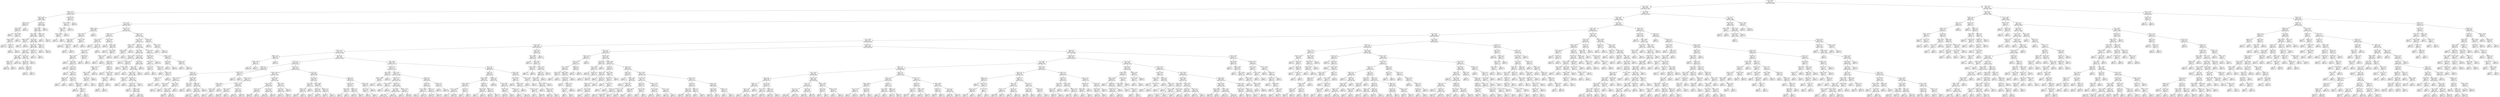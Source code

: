 digraph Tree {
node [shape=box] ;
0 [label="X[6] <= 0.098\ngini = 0.5\nsamples = 67836\nvalue = [33954, 33882]"] ;
1 [label="X[4] <= -0.197\ngini = 0.458\nsamples = 48766\nvalue = [31467, 17299]"] ;
0 -> 1 [labeldistance=2.5, labelangle=45, headlabel="True"] ;
2 [label="X[403] <= 0.001\ngini = 0.017\nsamples = 4013\nvalue = [34, 3979]"] ;
1 -> 2 ;
3 [label="X[348] <= -0.001\ngini = 0.008\nsamples = 3981\nvalue = [16, 3965]"] ;
2 -> 3 ;
4 [label="X[398] <= 0.0\ngini = 0.353\nsamples = 35\nvalue = [8, 27]"] ;
3 -> 4 ;
5 [label="X[354] <= 0.0\ngini = 0.298\nsamples = 33\nvalue = [6, 27]"] ;
4 -> 5 ;
6 [label="gini = 0.0\nsamples = 2\nvalue = [2, 0]"] ;
5 -> 6 ;
7 [label="X[54] <= -0.006\ngini = 0.225\nsamples = 31\nvalue = [4, 27]"] ;
5 -> 7 ;
8 [label="X[443] <= 0.005\ngini = 0.128\nsamples = 29\nvalue = [2, 27]"] ;
7 -> 8 ;
9 [label="gini = 0.0\nsamples = 25\nvalue = [0, 25]"] ;
8 -> 9 ;
10 [label="X[397] <= 0.0\ngini = 0.5\nsamples = 4\nvalue = [2, 2]"] ;
8 -> 10 ;
11 [label="gini = 0.0\nsamples = 2\nvalue = [0, 2]"] ;
10 -> 11 ;
12 [label="gini = 0.0\nsamples = 2\nvalue = [2, 0]"] ;
10 -> 12 ;
13 [label="gini = 0.0\nsamples = 2\nvalue = [2, 0]"] ;
7 -> 13 ;
14 [label="gini = 0.0\nsamples = 2\nvalue = [2, 0]"] ;
4 -> 14 ;
15 [label="X[1106] <= 0.0\ngini = 0.004\nsamples = 3946\nvalue = [8, 3938]"] ;
3 -> 15 ;
16 [label="X[52] <= 0.693\ngini = 0.004\nsamples = 3945\nvalue = [7, 3938]"] ;
15 -> 16 ;
17 [label="X[31] <= -0.054\ngini = 0.003\nsamples = 3942\nvalue = [6, 3936]"] ;
16 -> 17 ;
18 [label="X[289] <= 0.001\ngini = 0.245\nsamples = 7\nvalue = [1, 6]"] ;
17 -> 18 ;
19 [label="gini = 0.0\nsamples = 1\nvalue = [1, 0]"] ;
18 -> 19 ;
20 [label="gini = 0.0\nsamples = 6\nvalue = [0, 6]"] ;
18 -> 20 ;
21 [label="X[73] <= 0.031\ngini = 0.003\nsamples = 3935\nvalue = [5, 3930]"] ;
17 -> 21 ;
22 [label="X[423] <= 0.001\ngini = 0.002\nsamples = 3925\nvalue = [4, 3921]"] ;
21 -> 22 ;
23 [label="X[190] <= 0.0\ngini = 0.002\nsamples = 3913\nvalue = [3, 3910]"] ;
22 -> 23 ;
24 [label="X[15] <= -0.47\ngini = 0.001\nsamples = 3843\nvalue = [1, 3842]"] ;
23 -> 24 ;
25 [label="X[282] <= -0.0\ngini = 0.041\nsamples = 48\nvalue = [1, 47]"] ;
24 -> 25 ;
26 [label="gini = 0.0\nsamples = 46\nvalue = [0, 46]"] ;
25 -> 26 ;
27 [label="gini = 0.5\nsamples = 2\nvalue = [1, 1]"] ;
25 -> 27 ;
28 [label="gini = 0.0\nsamples = 3795\nvalue = [0, 3795]"] ;
24 -> 28 ;
29 [label="X[129] <= 0.02\ngini = 0.056\nsamples = 70\nvalue = [2, 68]"] ;
23 -> 29 ;
30 [label="X[347] <= 0.0\ngini = 0.029\nsamples = 68\nvalue = [1, 67]"] ;
29 -> 30 ;
31 [label="gini = 0.0\nsamples = 60\nvalue = [0, 60]"] ;
30 -> 31 ;
32 [label="X[175] <= 0.0\ngini = 0.219\nsamples = 8\nvalue = [1, 7]"] ;
30 -> 32 ;
33 [label="gini = 0.0\nsamples = 6\nvalue = [0, 6]"] ;
32 -> 33 ;
34 [label="gini = 0.5\nsamples = 2\nvalue = [1, 1]"] ;
32 -> 34 ;
35 [label="gini = 0.5\nsamples = 2\nvalue = [1, 1]"] ;
29 -> 35 ;
36 [label="X[1096] <= -0.0\ngini = 0.153\nsamples = 12\nvalue = [1, 11]"] ;
22 -> 36 ;
37 [label="gini = 0.0\nsamples = 11\nvalue = [0, 11]"] ;
36 -> 37 ;
38 [label="gini = 0.0\nsamples = 1\nvalue = [1, 0]"] ;
36 -> 38 ;
39 [label="X[368] <= 0.0\ngini = 0.18\nsamples = 10\nvalue = [1, 9]"] ;
21 -> 39 ;
40 [label="gini = 0.0\nsamples = 1\nvalue = [1, 0]"] ;
39 -> 40 ;
41 [label="gini = 0.0\nsamples = 9\nvalue = [0, 9]"] ;
39 -> 41 ;
42 [label="X[325] <= -0.0\ngini = 0.444\nsamples = 3\nvalue = [1, 2]"] ;
16 -> 42 ;
43 [label="gini = 0.0\nsamples = 1\nvalue = [1, 0]"] ;
42 -> 43 ;
44 [label="gini = 0.0\nsamples = 2\nvalue = [0, 2]"] ;
42 -> 44 ;
45 [label="gini = 0.0\nsamples = 1\nvalue = [1, 0]"] ;
15 -> 45 ;
46 [label="X[199] <= -0.005\ngini = 0.492\nsamples = 32\nvalue = [18, 14]"] ;
2 -> 46 ;
47 [label="X[273] <= -0.005\ngini = 0.34\nsamples = 23\nvalue = [18, 5]"] ;
46 -> 47 ;
48 [label="X[145] <= 0.001\ngini = 0.5\nsamples = 10\nvalue = [5, 5]"] ;
47 -> 48 ;
49 [label="X[126] <= -0.044\ngini = 0.278\nsamples = 6\nvalue = [1, 5]"] ;
48 -> 49 ;
50 [label="gini = 0.0\nsamples = 5\nvalue = [0, 5]"] ;
49 -> 50 ;
51 [label="gini = 0.0\nsamples = 1\nvalue = [1, 0]"] ;
49 -> 51 ;
52 [label="gini = 0.0\nsamples = 4\nvalue = [4, 0]"] ;
48 -> 52 ;
53 [label="gini = 0.0\nsamples = 13\nvalue = [13, 0]"] ;
47 -> 53 ;
54 [label="gini = 0.0\nsamples = 9\nvalue = [0, 9]"] ;
46 -> 54 ;
55 [label="X[1] <= 0.503\ngini = 0.418\nsamples = 44753\nvalue = [31433, 13320]"] ;
1 -> 55 ;
56 [label="X[243] <= -0.007\ngini = 0.364\nsamples = 41124\nvalue = [31287, 9837]"] ;
55 -> 56 ;
57 [label="X[11] <= -0.027\ngini = 0.323\nsamples = 2643\nvalue = [535, 2108]"] ;
56 -> 57 ;
58 [label="X[234] <= 0.189\ngini = 0.049\nsamples = 238\nvalue = [232, 6]"] ;
57 -> 58 ;
59 [label="X[507] <= 0.027\ngini = 0.033\nsamples = 236\nvalue = [232, 4]"] ;
58 -> 59 ;
60 [label="X[750] <= 0.012\ngini = 0.009\nsamples = 231\nvalue = [230, 1]"] ;
59 -> 60 ;
61 [label="gini = 0.0\nsamples = 229\nvalue = [229, 0]"] ;
60 -> 61 ;
62 [label="X[56] <= -0.001\ngini = 0.5\nsamples = 2\nvalue = [1, 1]"] ;
60 -> 62 ;
63 [label="gini = 0.0\nsamples = 1\nvalue = [0, 1]"] ;
62 -> 63 ;
64 [label="gini = 0.0\nsamples = 1\nvalue = [1, 0]"] ;
62 -> 64 ;
65 [label="X[274] <= -0.004\ngini = 0.48\nsamples = 5\nvalue = [2, 3]"] ;
59 -> 65 ;
66 [label="gini = 0.0\nsamples = 3\nvalue = [0, 3]"] ;
65 -> 66 ;
67 [label="gini = 0.0\nsamples = 2\nvalue = [2, 0]"] ;
65 -> 67 ;
68 [label="gini = 0.0\nsamples = 2\nvalue = [0, 2]"] ;
58 -> 68 ;
69 [label="X[262] <= -0.012\ngini = 0.22\nsamples = 2405\nvalue = [303, 2102]"] ;
57 -> 69 ;
70 [label="X[734] <= 0.0\ngini = 0.401\nsamples = 173\nvalue = [125, 48]"] ;
69 -> 70 ;
71 [label="X[11] <= -0.019\ngini = 0.193\nsamples = 129\nvalue = [115, 14]"] ;
70 -> 71 ;
72 [label="gini = 0.0\nsamples = 3\nvalue = [0, 3]"] ;
71 -> 72 ;
73 [label="X[715] <= 0.0\ngini = 0.159\nsamples = 126\nvalue = [115, 11]"] ;
71 -> 73 ;
74 [label="X[175] <= 0.027\ngini = 0.135\nsamples = 124\nvalue = [115, 9]"] ;
73 -> 74 ;
75 [label="X[6] <= -0.442\ngini = 0.109\nsamples = 121\nvalue = [114, 7]"] ;
74 -> 75 ;
76 [label="gini = 0.0\nsamples = 1\nvalue = [0, 1]"] ;
75 -> 76 ;
77 [label="X[10] <= 0.04\ngini = 0.095\nsamples = 120\nvalue = [114, 6]"] ;
75 -> 77 ;
78 [label="gini = 0.0\nsamples = 92\nvalue = [92, 0]"] ;
77 -> 78 ;
79 [label="X[10] <= 0.04\ngini = 0.337\nsamples = 28\nvalue = [22, 6]"] ;
77 -> 79 ;
80 [label="gini = 0.0\nsamples = 2\nvalue = [0, 2]"] ;
79 -> 80 ;
81 [label="X[776] <= -0.0\ngini = 0.26\nsamples = 26\nvalue = [22, 4]"] ;
79 -> 81 ;
82 [label="X[539] <= 0.0\ngini = 0.444\nsamples = 3\nvalue = [1, 2]"] ;
81 -> 82 ;
83 [label="gini = 0.0\nsamples = 1\nvalue = [0, 1]"] ;
82 -> 83 ;
84 [label="gini = 0.5\nsamples = 2\nvalue = [1, 1]"] ;
82 -> 84 ;
85 [label="X[76] <= -0.014\ngini = 0.159\nsamples = 23\nvalue = [21, 2]"] ;
81 -> 85 ;
86 [label="gini = 0.0\nsamples = 1\nvalue = [0, 1]"] ;
85 -> 86 ;
87 [label="X[326] <= 0.001\ngini = 0.087\nsamples = 22\nvalue = [21, 1]"] ;
85 -> 87 ;
88 [label="gini = 0.0\nsamples = 20\nvalue = [20, 0]"] ;
87 -> 88 ;
89 [label="X[352] <= 0.0\ngini = 0.5\nsamples = 2\nvalue = [1, 1]"] ;
87 -> 89 ;
90 [label="gini = 0.0\nsamples = 1\nvalue = [1, 0]"] ;
89 -> 90 ;
91 [label="gini = 0.0\nsamples = 1\nvalue = [0, 1]"] ;
89 -> 91 ;
92 [label="X[328] <= 0.001\ngini = 0.444\nsamples = 3\nvalue = [1, 2]"] ;
74 -> 92 ;
93 [label="gini = 0.0\nsamples = 2\nvalue = [0, 2]"] ;
92 -> 93 ;
94 [label="gini = 0.0\nsamples = 1\nvalue = [1, 0]"] ;
92 -> 94 ;
95 [label="gini = 0.0\nsamples = 2\nvalue = [0, 2]"] ;
73 -> 95 ;
96 [label="X[134] <= -0.009\ngini = 0.351\nsamples = 44\nvalue = [10, 34]"] ;
70 -> 96 ;
97 [label="gini = 0.0\nsamples = 6\nvalue = [6, 0]"] ;
96 -> 97 ;
98 [label="X[91] <= 0.005\ngini = 0.188\nsamples = 38\nvalue = [4, 34]"] ;
96 -> 98 ;
99 [label="gini = 0.0\nsamples = 27\nvalue = [0, 27]"] ;
98 -> 99 ;
100 [label="X[52] <= 0.003\ngini = 0.463\nsamples = 11\nvalue = [4, 7]"] ;
98 -> 100 ;
101 [label="X[390] <= -0.002\ngini = 0.32\nsamples = 5\nvalue = [4, 1]"] ;
100 -> 101 ;
102 [label="gini = 0.0\nsamples = 1\nvalue = [0, 1]"] ;
101 -> 102 ;
103 [label="gini = 0.0\nsamples = 4\nvalue = [4, 0]"] ;
101 -> 103 ;
104 [label="gini = 0.0\nsamples = 6\nvalue = [0, 6]"] ;
100 -> 104 ;
105 [label="X[262] <= 0.123\ngini = 0.147\nsamples = 2232\nvalue = [178, 2054]"] ;
69 -> 105 ;
106 [label="X[147] <= -0.087\ngini = 0.112\nsamples = 2177\nvalue = [130, 2047]"] ;
105 -> 106 ;
107 [label="X[232] <= -0.22\ngini = 0.111\nsamples = 34\nvalue = [32, 2]"] ;
106 -> 107 ;
108 [label="X[228] <= 0.006\ngini = 0.444\nsamples = 3\nvalue = [1, 2]"] ;
107 -> 108 ;
109 [label="gini = 0.0\nsamples = 2\nvalue = [0, 2]"] ;
108 -> 109 ;
110 [label="gini = 0.0\nsamples = 1\nvalue = [1, 0]"] ;
108 -> 110 ;
111 [label="gini = 0.0\nsamples = 31\nvalue = [31, 0]"] ;
107 -> 111 ;
112 [label="X[538] <= 0.0\ngini = 0.087\nsamples = 2143\nvalue = [98, 2045]"] ;
106 -> 112 ;
113 [label="X[221] <= -0.07\ngini = 0.045\nsamples = 2044\nvalue = [47, 1997]"] ;
112 -> 113 ;
114 [label="X[23] <= 0.071\ngini = 0.493\nsamples = 50\nvalue = [22, 28]"] ;
113 -> 114 ;
115 [label="X[536] <= 0.0\ngini = 0.388\nsamples = 38\nvalue = [10, 28]"] ;
114 -> 115 ;
116 [label="X[295] <= -0.017\ngini = 0.153\nsamples = 24\nvalue = [2, 22]"] ;
115 -> 116 ;
117 [label="X[310] <= -0.029\ngini = 0.48\nsamples = 5\nvalue = [2, 3]"] ;
116 -> 117 ;
118 [label="X[79] <= 0.013\ngini = 0.444\nsamples = 3\nvalue = [2, 1]"] ;
117 -> 118 ;
119 [label="gini = 0.5\nsamples = 2\nvalue = [1, 1]"] ;
118 -> 119 ;
120 [label="gini = 0.0\nsamples = 1\nvalue = [1, 0]"] ;
118 -> 120 ;
121 [label="gini = 0.0\nsamples = 2\nvalue = [0, 2]"] ;
117 -> 121 ;
122 [label="gini = 0.0\nsamples = 19\nvalue = [0, 19]"] ;
116 -> 122 ;
123 [label="X[398] <= 0.0\ngini = 0.49\nsamples = 14\nvalue = [8, 6]"] ;
115 -> 123 ;
124 [label="gini = 0.0\nsamples = 4\nvalue = [4, 0]"] ;
123 -> 124 ;
125 [label="X[251] <= -0.002\ngini = 0.48\nsamples = 10\nvalue = [4, 6]"] ;
123 -> 125 ;
126 [label="X[118] <= 0.013\ngini = 0.5\nsamples = 8\nvalue = [4, 4]"] ;
125 -> 126 ;
127 [label="X[96] <= 0.0\ngini = 0.444\nsamples = 6\nvalue = [2, 4]"] ;
126 -> 127 ;
128 [label="gini = 0.0\nsamples = 2\nvalue = [0, 2]"] ;
127 -> 128 ;
129 [label="gini = 0.5\nsamples = 4\nvalue = [2, 2]"] ;
127 -> 129 ;
130 [label="gini = 0.0\nsamples = 2\nvalue = [2, 0]"] ;
126 -> 130 ;
131 [label="gini = 0.0\nsamples = 2\nvalue = [0, 2]"] ;
125 -> 131 ;
132 [label="gini = 0.0\nsamples = 12\nvalue = [12, 0]"] ;
114 -> 132 ;
133 [label="X[179] <= -0.094\ngini = 0.025\nsamples = 1994\nvalue = [25, 1969]"] ;
113 -> 133 ;
134 [label="X[726] <= 0.0\ngini = 0.444\nsamples = 9\nvalue = [6, 3]"] ;
133 -> 134 ;
135 [label="gini = 0.0\nsamples = 5\nvalue = [5, 0]"] ;
134 -> 135 ;
136 [label="X[5] <= 0.287\ngini = 0.375\nsamples = 4\nvalue = [1, 3]"] ;
134 -> 136 ;
137 [label="gini = 0.0\nsamples = 3\nvalue = [0, 3]"] ;
136 -> 137 ;
138 [label="gini = 0.0\nsamples = 1\nvalue = [1, 0]"] ;
136 -> 138 ;
139 [label="X[207] <= 0.211\ngini = 0.019\nsamples = 1985\nvalue = [19, 1966]"] ;
133 -> 139 ;
140 [label="X[246] <= 0.13\ngini = 0.016\nsamples = 1982\nvalue = [16, 1966]"] ;
139 -> 140 ;
141 [label="X[534] <= -0.007\ngini = 0.014\nsamples = 1980\nvalue = [14, 1966]"] ;
140 -> 141 ;
142 [label="X[441] <= -0.01\ngini = 0.5\nsamples = 6\nvalue = [3, 3]"] ;
141 -> 142 ;
143 [label="gini = 0.0\nsamples = 3\nvalue = [0, 3]"] ;
142 -> 143 ;
144 [label="gini = 0.0\nsamples = 3\nvalue = [3, 0]"] ;
142 -> 144 ;
145 [label="X[626] <= 0.031\ngini = 0.011\nsamples = 1974\nvalue = [11, 1963]"] ;
141 -> 145 ;
146 [label="X[54] <= -0.232\ngini = 0.01\nsamples = 1973\nvalue = [10, 1963]"] ;
145 -> 146 ;
147 [label="gini = 0.0\nsamples = 1\nvalue = [1, 0]"] ;
146 -> 147 ;
148 [label="X[263] <= -0.053\ngini = 0.009\nsamples = 1972\nvalue = [9, 1963]"] ;
146 -> 148 ;
149 [label="gini = 0.0\nsamples = 1\nvalue = [1, 0]"] ;
148 -> 149 ;
150 [label="gini = 0.008\nsamples = 1971\nvalue = [8, 1963]"] ;
148 -> 150 ;
151 [label="gini = 0.0\nsamples = 1\nvalue = [1, 0]"] ;
145 -> 151 ;
152 [label="gini = 0.0\nsamples = 2\nvalue = [2, 0]"] ;
140 -> 152 ;
153 [label="gini = 0.0\nsamples = 3\nvalue = [3, 0]"] ;
139 -> 153 ;
154 [label="X[370] <= -0.001\ngini = 0.5\nsamples = 99\nvalue = [51, 48]"] ;
112 -> 154 ;
155 [label="X[208] <= 0.014\ngini = 0.332\nsamples = 57\nvalue = [45, 12]"] ;
154 -> 155 ;
156 [label="X[93] <= 0.024\ngini = 0.5\nsamples = 24\nvalue = [12, 12]"] ;
155 -> 156 ;
157 [label="X[27] <= 0.165\ngini = 0.18\nsamples = 10\nvalue = [1, 9]"] ;
156 -> 157 ;
158 [label="gini = 0.0\nsamples = 9\nvalue = [0, 9]"] ;
157 -> 158 ;
159 [label="gini = 0.0\nsamples = 1\nvalue = [1, 0]"] ;
157 -> 159 ;
160 [label="X[472] <= -0.0\ngini = 0.337\nsamples = 14\nvalue = [11, 3]"] ;
156 -> 160 ;
161 [label="gini = 0.0\nsamples = 2\nvalue = [0, 2]"] ;
160 -> 161 ;
162 [label="X[614] <= -0.0\ngini = 0.153\nsamples = 12\nvalue = [11, 1]"] ;
160 -> 162 ;
163 [label="X[139] <= -0.014\ngini = 0.5\nsamples = 2\nvalue = [1, 1]"] ;
162 -> 163 ;
164 [label="gini = 0.0\nsamples = 1\nvalue = [0, 1]"] ;
163 -> 164 ;
165 [label="gini = 0.0\nsamples = 1\nvalue = [1, 0]"] ;
163 -> 165 ;
166 [label="gini = 0.0\nsamples = 10\nvalue = [10, 0]"] ;
162 -> 166 ;
167 [label="gini = 0.0\nsamples = 33\nvalue = [33, 0]"] ;
155 -> 167 ;
168 [label="X[308] <= -0.001\ngini = 0.245\nsamples = 42\nvalue = [6, 36]"] ;
154 -> 168 ;
169 [label="X[722] <= 0.0\ngini = 0.408\nsamples = 7\nvalue = [5, 2]"] ;
168 -> 169 ;
170 [label="gini = 0.0\nsamples = 2\nvalue = [0, 2]"] ;
169 -> 170 ;
171 [label="gini = 0.0\nsamples = 5\nvalue = [5, 0]"] ;
169 -> 171 ;
172 [label="X[1063] <= -0.0\ngini = 0.056\nsamples = 35\nvalue = [1, 34]"] ;
168 -> 172 ;
173 [label="gini = 0.0\nsamples = 1\nvalue = [1, 0]"] ;
172 -> 173 ;
174 [label="gini = 0.0\nsamples = 34\nvalue = [0, 34]"] ;
172 -> 174 ;
175 [label="X[1108] <= -0.0\ngini = 0.222\nsamples = 55\nvalue = [48, 7]"] ;
105 -> 175 ;
176 [label="gini = 0.0\nsamples = 6\nvalue = [0, 6]"] ;
175 -> 176 ;
177 [label="X[33] <= -0.321\ngini = 0.04\nsamples = 49\nvalue = [48, 1]"] ;
175 -> 177 ;
178 [label="gini = 0.0\nsamples = 1\nvalue = [0, 1]"] ;
177 -> 178 ;
179 [label="gini = 0.0\nsamples = 48\nvalue = [48, 0]"] ;
177 -> 179 ;
180 [label="X[12] <= 0.313\ngini = 0.321\nsamples = 38481\nvalue = [30752, 7729]"] ;
56 -> 180 ;
181 [label="X[274] <= 0.001\ngini = 0.287\nsamples = 36771\nvalue = [30384, 6387]"] ;
180 -> 181 ;
182 [label="X[2] <= 0.719\ngini = 0.265\nsamples = 35906\nvalue = [30253, 5653]"] ;
181 -> 182 ;
183 [label="X[21] <= 0.008\ngini = 0.244\nsamples = 34114\nvalue = [29269, 4845]"] ;
182 -> 183 ;
184 [label="X[118] <= 0.178\ngini = 0.168\nsamples = 19158\nvalue = [17389, 1769]"] ;
183 -> 184 ;
185 [label="X[197] <= -0.033\ngini = 0.16\nsamples = 19003\nvalue = [17334, 1669]"] ;
184 -> 185 ;
186 [label="X[638] <= 0.001\ngini = 0.222\nsamples = 55\nvalue = [7, 48]"] ;
185 -> 186 ;
187 [label="X[1083] <= 0.001\ngini = 0.04\nsamples = 49\nvalue = [1, 48]"] ;
186 -> 187 ;
188 [label="gini = 0.0\nsamples = 48\nvalue = [0, 48]"] ;
187 -> 188 ;
189 [label="gini = 0.0\nsamples = 1\nvalue = [1, 0]"] ;
187 -> 189 ;
190 [label="gini = 0.0\nsamples = 6\nvalue = [6, 0]"] ;
186 -> 190 ;
191 [label="X[9] <= -0.29\ngini = 0.156\nsamples = 18948\nvalue = [17327, 1621]"] ;
185 -> 191 ;
192 [label="X[773] <= -0.0\ngini = 0.291\nsamples = 2557\nvalue = [2106, 451]"] ;
191 -> 192 ;
193 [label="X[398] <= 0.0\ngini = 0.168\nsamples = 963\nvalue = [874, 89]"] ;
192 -> 193 ;
194 [label="X[370] <= 0.0\ngini = 0.162\nsamples = 958\nvalue = [873, 85]"] ;
193 -> 194 ;
195 [label="X[24] <= -0.093\ngini = 0.117\nsamples = 721\nvalue = [676, 45]"] ;
194 -> 195 ;
196 [label="X[213] <= -0.001\ngini = 0.444\nsamples = 6\nvalue = [2, 4]"] ;
195 -> 196 ;
197 [label="gini = 0.0\nsamples = 4\nvalue = [0, 4]"] ;
196 -> 197 ;
198 [label="gini = 0.0\nsamples = 2\nvalue = [2, 0]"] ;
196 -> 198 ;
199 [label="X[532] <= 0.001\ngini = 0.108\nsamples = 715\nvalue = [674, 41]"] ;
195 -> 199 ;
200 [label="X[66] <= -0.162\ngini = 0.103\nsamples = 713\nvalue = [674, 39]"] ;
199 -> 200 ;
201 [label="gini = 0.486\nsamples = 12\nvalue = [7, 5]"] ;
200 -> 201 ;
202 [label="gini = 0.092\nsamples = 701\nvalue = [667, 34]"] ;
200 -> 202 ;
203 [label="gini = 0.0\nsamples = 2\nvalue = [0, 2]"] ;
199 -> 203 ;
204 [label="X[82] <= -0.042\ngini = 0.281\nsamples = 237\nvalue = [197, 40]"] ;
194 -> 204 ;
205 [label="X[470] <= 0.0\ngini = 0.444\nsamples = 6\nvalue = [2, 4]"] ;
204 -> 205 ;
206 [label="gini = 0.0\nsamples = 4\nvalue = [0, 4]"] ;
205 -> 206 ;
207 [label="gini = 0.0\nsamples = 2\nvalue = [2, 0]"] ;
205 -> 207 ;
208 [label="X[356] <= 0.0\ngini = 0.263\nsamples = 231\nvalue = [195, 36]"] ;
204 -> 208 ;
209 [label="X[238] <= 0.0\ngini = 0.248\nsamples = 228\nvalue = [195, 33]"] ;
208 -> 209 ;
210 [label="gini = 0.157\nsamples = 151\nvalue = [138, 13]"] ;
209 -> 210 ;
211 [label="gini = 0.385\nsamples = 77\nvalue = [57, 20]"] ;
209 -> 211 ;
212 [label="gini = 0.0\nsamples = 3\nvalue = [0, 3]"] ;
208 -> 212 ;
213 [label="X[318] <= -0.0\ngini = 0.32\nsamples = 5\nvalue = [1, 4]"] ;
193 -> 213 ;
214 [label="gini = 0.0\nsamples = 4\nvalue = [0, 4]"] ;
213 -> 214 ;
215 [label="gini = 0.0\nsamples = 1\nvalue = [1, 0]"] ;
213 -> 215 ;
216 [label="X[53] <= 0.011\ngini = 0.351\nsamples = 1594\nvalue = [1232, 362]"] ;
192 -> 216 ;
217 [label="X[162] <= -0.004\ngini = 0.318\nsamples = 1390\nvalue = [1114, 276]"] ;
216 -> 217 ;
218 [label="X[349] <= -0.001\ngini = 0.21\nsamples = 419\nvalue = [369, 50]"] ;
217 -> 218 ;
219 [label="X[441] <= 0.001\ngini = 0.486\nsamples = 12\nvalue = [5, 7]"] ;
218 -> 219 ;
220 [label="X[533] <= -0.0\ngini = 0.346\nsamples = 9\nvalue = [2, 7]"] ;
219 -> 220 ;
221 [label="gini = 0.0\nsamples = 5\nvalue = [0, 5]"] ;
220 -> 221 ;
222 [label="gini = 0.5\nsamples = 4\nvalue = [2, 2]"] ;
220 -> 222 ;
223 [label="gini = 0.0\nsamples = 3\nvalue = [3, 0]"] ;
219 -> 223 ;
224 [label="X[309] <= -0.002\ngini = 0.189\nsamples = 407\nvalue = [364, 43]"] ;
218 -> 224 ;
225 [label="X[69] <= 0.015\ngini = 0.362\nsamples = 59\nvalue = [45, 14]"] ;
224 -> 225 ;
226 [label="gini = 0.298\nsamples = 55\nvalue = [45, 10]"] ;
225 -> 226 ;
227 [label="gini = 0.0\nsamples = 4\nvalue = [0, 4]"] ;
225 -> 227 ;
228 [label="X[374] <= 0.0\ngini = 0.153\nsamples = 348\nvalue = [319, 29]"] ;
224 -> 228 ;
229 [label="gini = 0.13\nsamples = 330\nvalue = [307, 23]"] ;
228 -> 229 ;
230 [label="gini = 0.444\nsamples = 18\nvalue = [12, 6]"] ;
228 -> 230 ;
231 [label="X[164] <= 0.001\ngini = 0.357\nsamples = 971\nvalue = [745, 226]"] ;
217 -> 231 ;
232 [label="X[115] <= -0.011\ngini = 0.383\nsamples = 799\nvalue = [593, 206]"] ;
231 -> 232 ;
233 [label="X[718] <= 0.0\ngini = 0.482\nsamples = 99\nvalue = [59, 40]"] ;
232 -> 233 ;
234 [label="gini = 0.467\nsamples = 94\nvalue = [59, 35]"] ;
233 -> 234 ;
235 [label="gini = 0.0\nsamples = 5\nvalue = [0, 5]"] ;
233 -> 235 ;
236 [label="X[115] <= 0.016\ngini = 0.362\nsamples = 700\nvalue = [534, 166]"] ;
232 -> 236 ;
237 [label="gini = 0.352\nsamples = 681\nvalue = [526, 155]"] ;
236 -> 237 ;
238 [label="gini = 0.488\nsamples = 19\nvalue = [8, 11]"] ;
236 -> 238 ;
239 [label="X[78] <= 0.002\ngini = 0.206\nsamples = 172\nvalue = [152, 20]"] ;
231 -> 239 ;
240 [label="X[732] <= 0.0\ngini = 0.189\nsamples = 170\nvalue = [152, 18]"] ;
239 -> 240 ;
241 [label="gini = 0.145\nsamples = 153\nvalue = [141, 12]"] ;
240 -> 241 ;
242 [label="gini = 0.457\nsamples = 17\nvalue = [11, 6]"] ;
240 -> 242 ;
243 [label="gini = 0.0\nsamples = 2\nvalue = [0, 2]"] ;
239 -> 243 ;
244 [label="X[127] <= 0.0\ngini = 0.488\nsamples = 204\nvalue = [118, 86]"] ;
216 -> 244 ;
245 [label="X[37] <= -0.014\ngini = 0.494\nsamples = 121\nvalue = [54, 67]"] ;
244 -> 245 ;
246 [label="X[721] <= 0.0\ngini = 0.227\nsamples = 23\nvalue = [3, 20]"] ;
245 -> 246 ;
247 [label="X[458] <= -0.0\ngini = 0.165\nsamples = 22\nvalue = [2, 20]"] ;
246 -> 247 ;
248 [label="gini = 0.444\nsamples = 6\nvalue = [2, 4]"] ;
247 -> 248 ;
249 [label="gini = 0.0\nsamples = 16\nvalue = [0, 16]"] ;
247 -> 249 ;
250 [label="gini = 0.0\nsamples = 1\nvalue = [1, 0]"] ;
246 -> 250 ;
251 [label="X[311] <= 0.002\ngini = 0.499\nsamples = 98\nvalue = [51, 47]"] ;
245 -> 251 ;
252 [label="X[284] <= -0.0\ngini = 0.495\nsamples = 82\nvalue = [37, 45]"] ;
251 -> 252 ;
253 [label="gini = 0.0\nsamples = 6\nvalue = [6, 0]"] ;
252 -> 253 ;
254 [label="gini = 0.483\nsamples = 76\nvalue = [31, 45]"] ;
252 -> 254 ;
255 [label="X[438] <= -0.0\ngini = 0.219\nsamples = 16\nvalue = [14, 2]"] ;
251 -> 255 ;
256 [label="gini = 0.444\nsamples = 3\nvalue = [1, 2]"] ;
255 -> 256 ;
257 [label="gini = 0.0\nsamples = 13\nvalue = [13, 0]"] ;
255 -> 257 ;
258 [label="X[420] <= 0.0\ngini = 0.353\nsamples = 83\nvalue = [64, 19]"] ;
244 -> 258 ;
259 [label="X[185] <= -0.002\ngini = 0.281\nsamples = 71\nvalue = [59, 12]"] ;
258 -> 259 ;
260 [label="X[385] <= -0.0\ngini = 0.444\nsamples = 6\nvalue = [2, 4]"] ;
259 -> 260 ;
261 [label="gini = 0.0\nsamples = 2\nvalue = [2, 0]"] ;
260 -> 261 ;
262 [label="gini = 0.0\nsamples = 4\nvalue = [0, 4]"] ;
260 -> 262 ;
263 [label="X[1083] <= 0.0\ngini = 0.216\nsamples = 65\nvalue = [57, 8]"] ;
259 -> 263 ;
264 [label="gini = 0.158\nsamples = 58\nvalue = [53, 5]"] ;
263 -> 264 ;
265 [label="gini = 0.49\nsamples = 7\nvalue = [4, 3]"] ;
263 -> 265 ;
266 [label="X[267] <= 0.0\ngini = 0.486\nsamples = 12\nvalue = [5, 7]"] ;
258 -> 266 ;
267 [label="X[5] <= -0.131\ngini = 0.219\nsamples = 8\nvalue = [1, 7]"] ;
266 -> 267 ;
268 [label="gini = 0.0\nsamples = 6\nvalue = [0, 6]"] ;
267 -> 268 ;
269 [label="gini = 0.5\nsamples = 2\nvalue = [1, 1]"] ;
267 -> 269 ;
270 [label="gini = 0.0\nsamples = 4\nvalue = [4, 0]"] ;
266 -> 270 ;
271 [label="X[36] <= 0.644\ngini = 0.133\nsamples = 16391\nvalue = [15221, 1170]"] ;
191 -> 271 ;
272 [label="X[260] <= -0.015\ngini = 0.12\nsamples = 15734\nvalue = [14722, 1012]"] ;
271 -> 272 ;
273 [label="X[8] <= -0.06\ngini = 0.291\nsamples = 34\nvalue = [6, 28]"] ;
272 -> 273 ;
274 [label="X[478] <= -0.002\ngini = 0.245\nsamples = 7\nvalue = [6, 1]"] ;
273 -> 274 ;
275 [label="gini = 0.0\nsamples = 1\nvalue = [0, 1]"] ;
274 -> 275 ;
276 [label="gini = 0.0\nsamples = 6\nvalue = [6, 0]"] ;
274 -> 276 ;
277 [label="gini = 0.0\nsamples = 27\nvalue = [0, 27]"] ;
273 -> 277 ;
278 [label="X[454] <= 0.001\ngini = 0.117\nsamples = 15700\nvalue = [14716, 984]"] ;
272 -> 278 ;
279 [label="X[203] <= -0.185\ngini = 0.112\nsamples = 15479\nvalue = [14557, 922]"] ;
278 -> 279 ;
280 [label="X[157] <= -0.001\ngini = 0.18\nsamples = 10\nvalue = [1, 9]"] ;
279 -> 280 ;
281 [label="gini = 0.0\nsamples = 1\nvalue = [1, 0]"] ;
280 -> 281 ;
282 [label="gini = 0.0\nsamples = 9\nvalue = [0, 9]"] ;
280 -> 282 ;
283 [label="X[188] <= 0.043\ngini = 0.111\nsamples = 15469\nvalue = [14556, 913]"] ;
279 -> 283 ;
284 [label="X[2] <= 0.699\ngini = 0.109\nsamples = 15372\nvalue = [14487, 885]"] ;
283 -> 284 ;
285 [label="gini = 0.093\nsamples = 12715\nvalue = [12090, 625]"] ;
284 -> 285 ;
286 [label="gini = 0.177\nsamples = 2657\nvalue = [2397, 260]"] ;
284 -> 286 ;
287 [label="X[234] <= -0.051\ngini = 0.411\nsamples = 97\nvalue = [69, 28]"] ;
283 -> 287 ;
288 [label="gini = 0.0\nsamples = 9\nvalue = [0, 9]"] ;
287 -> 288 ;
289 [label="gini = 0.339\nsamples = 88\nvalue = [69, 19]"] ;
287 -> 289 ;
290 [label="X[463] <= 0.0\ngini = 0.404\nsamples = 221\nvalue = [159, 62]"] ;
278 -> 290 ;
291 [label="X[544] <= 0.0\ngini = 0.335\nsamples = 197\nvalue = [155, 42]"] ;
290 -> 291 ;
292 [label="X[105] <= -0.036\ngini = 0.169\nsamples = 118\nvalue = [107, 11]"] ;
291 -> 292 ;
293 [label="gini = 0.5\nsamples = 12\nvalue = [6, 6]"] ;
292 -> 293 ;
294 [label="gini = 0.09\nsamples = 106\nvalue = [101, 5]"] ;
292 -> 294 ;
295 [label="X[525] <= -0.0\ngini = 0.477\nsamples = 79\nvalue = [48, 31]"] ;
291 -> 295 ;
296 [label="gini = 0.208\nsamples = 34\nvalue = [30, 4]"] ;
295 -> 296 ;
297 [label="gini = 0.48\nsamples = 45\nvalue = [18, 27]"] ;
295 -> 297 ;
298 [label="X[1114] <= 0.0\ngini = 0.278\nsamples = 24\nvalue = [4, 20]"] ;
290 -> 298 ;
299 [label="gini = 0.0\nsamples = 4\nvalue = [4, 0]"] ;
298 -> 299 ;
300 [label="gini = 0.0\nsamples = 20\nvalue = [0, 20]"] ;
298 -> 300 ;
301 [label="X[0] <= 1.297\ngini = 0.365\nsamples = 657\nvalue = [499, 158]"] ;
271 -> 301 ;
302 [label="X[365] <= 0.0\ngini = 0.321\nsamples = 607\nvalue = [485, 122]"] ;
301 -> 302 ;
303 [label="X[322] <= 0.001\ngini = 0.216\nsamples = 357\nvalue = [313, 44]"] ;
302 -> 303 ;
304 [label="X[424] <= 0.001\ngini = 0.106\nsamples = 267\nvalue = [252, 15]"] ;
303 -> 304 ;
305 [label="X[111] <= -0.056\ngini = 0.087\nsamples = 263\nvalue = [251, 12]"] ;
304 -> 305 ;
306 [label="gini = 0.5\nsamples = 6\nvalue = [3, 3]"] ;
305 -> 306 ;
307 [label="gini = 0.068\nsamples = 257\nvalue = [248, 9]"] ;
305 -> 307 ;
308 [label="X[752] <= -0.0\ngini = 0.375\nsamples = 4\nvalue = [1, 3]"] ;
304 -> 308 ;
309 [label="gini = 0.0\nsamples = 1\nvalue = [1, 0]"] ;
308 -> 309 ;
310 [label="gini = 0.0\nsamples = 3\nvalue = [0, 3]"] ;
308 -> 310 ;
311 [label="X[398] <= 0.0\ngini = 0.437\nsamples = 90\nvalue = [61, 29]"] ;
303 -> 311 ;
312 [label="X[99] <= -0.091\ngini = 0.348\nsamples = 67\nvalue = [52, 15]"] ;
311 -> 312 ;
313 [label="gini = 0.0\nsamples = 2\nvalue = [0, 2]"] ;
312 -> 313 ;
314 [label="gini = 0.32\nsamples = 65\nvalue = [52, 13]"] ;
312 -> 314 ;
315 [label="X[355] <= -0.0\ngini = 0.476\nsamples = 23\nvalue = [9, 14]"] ;
311 -> 315 ;
316 [label="gini = 0.397\nsamples = 11\nvalue = [8, 3]"] ;
315 -> 316 ;
317 [label="gini = 0.153\nsamples = 12\nvalue = [1, 11]"] ;
315 -> 317 ;
318 [label="X[1090] <= -0.0\ngini = 0.429\nsamples = 250\nvalue = [172, 78]"] ;
302 -> 318 ;
319 [label="gini = 0.0\nsamples = 60\nvalue = [60, 0]"] ;
318 -> 319 ;
320 [label="X[0] <= -0.901\ngini = 0.484\nsamples = 190\nvalue = [112, 78]"] ;
318 -> 320 ;
321 [label="X[294] <= 0.001\ngini = 0.102\nsamples = 37\nvalue = [35, 2]"] ;
320 -> 321 ;
322 [label="gini = 0.054\nsamples = 36\nvalue = [35, 1]"] ;
321 -> 322 ;
323 [label="gini = 0.0\nsamples = 1\nvalue = [0, 1]"] ;
321 -> 323 ;
324 [label="X[188] <= -0.01\ngini = 0.5\nsamples = 153\nvalue = [77, 76]"] ;
320 -> 324 ;
325 [label="gini = 0.0\nsamples = 12\nvalue = [12, 0]"] ;
324 -> 325 ;
326 [label="gini = 0.497\nsamples = 141\nvalue = [65, 76]"] ;
324 -> 326 ;
327 [label="X[18] <= 0.04\ngini = 0.403\nsamples = 50\nvalue = [14, 36]"] ;
301 -> 327 ;
328 [label="X[171] <= -0.001\ngini = 0.278\nsamples = 42\nvalue = [7, 35]"] ;
327 -> 328 ;
329 [label="gini = 0.0\nsamples = 3\nvalue = [3, 0]"] ;
328 -> 329 ;
330 [label="X[312] <= -0.003\ngini = 0.184\nsamples = 39\nvalue = [4, 35]"] ;
328 -> 330 ;
331 [label="gini = 0.0\nsamples = 2\nvalue = [2, 0]"] ;
330 -> 331 ;
332 [label="X[136] <= -0.039\ngini = 0.102\nsamples = 37\nvalue = [2, 35]"] ;
330 -> 332 ;
333 [label="gini = 0.0\nsamples = 1\nvalue = [1, 0]"] ;
332 -> 333 ;
334 [label="gini = 0.054\nsamples = 36\nvalue = [1, 35]"] ;
332 -> 334 ;
335 [label="X[157] <= 0.007\ngini = 0.219\nsamples = 8\nvalue = [7, 1]"] ;
327 -> 335 ;
336 [label="gini = 0.0\nsamples = 7\nvalue = [7, 0]"] ;
335 -> 336 ;
337 [label="gini = 0.0\nsamples = 1\nvalue = [0, 1]"] ;
335 -> 337 ;
338 [label="X[18] <= 0.033\ngini = 0.458\nsamples = 155\nvalue = [55, 100]"] ;
184 -> 338 ;
339 [label="X[0] <= -0.906\ngini = 0.399\nsamples = 138\nvalue = [38, 100]"] ;
338 -> 339 ;
340 [label="gini = 0.0\nsamples = 11\nvalue = [11, 0]"] ;
339 -> 340 ;
341 [label="X[9] <= -0.062\ngini = 0.335\nsamples = 127\nvalue = [27, 100]"] ;
339 -> 341 ;
342 [label="X[299] <= -0.001\ngini = 0.444\nsamples = 18\nvalue = [12, 6]"] ;
341 -> 342 ;
343 [label="gini = 0.0\nsamples = 12\nvalue = [12, 0]"] ;
342 -> 343 ;
344 [label="gini = 0.0\nsamples = 6\nvalue = [0, 6]"] ;
342 -> 344 ;
345 [label="X[122] <= -0.017\ngini = 0.237\nsamples = 109\nvalue = [15, 94]"] ;
341 -> 345 ;
346 [label="X[556] <= 0.0\ngini = 0.201\nsamples = 106\nvalue = [12, 94]"] ;
345 -> 346 ;
347 [label="X[166] <= 0.002\ngini = 0.174\nsamples = 104\nvalue = [10, 94]"] ;
346 -> 347 ;
348 [label="X[23] <= -0.064\ngini = 0.145\nsamples = 102\nvalue = [8, 94]"] ;
347 -> 348 ;
349 [label="gini = 0.0\nsamples = 1\nvalue = [1, 0]"] ;
348 -> 349 ;
350 [label="X[151] <= 0.244\ngini = 0.129\nsamples = 101\nvalue = [7, 94]"] ;
348 -> 350 ;
351 [label="gini = 0.113\nsamples = 100\nvalue = [6, 94]"] ;
350 -> 351 ;
352 [label="gini = 0.0\nsamples = 1\nvalue = [1, 0]"] ;
350 -> 352 ;
353 [label="gini = 0.0\nsamples = 2\nvalue = [2, 0]"] ;
347 -> 353 ;
354 [label="gini = 0.0\nsamples = 2\nvalue = [2, 0]"] ;
346 -> 354 ;
355 [label="gini = 0.0\nsamples = 3\nvalue = [3, 0]"] ;
345 -> 355 ;
356 [label="gini = 0.0\nsamples = 17\nvalue = [17, 0]"] ;
338 -> 356 ;
357 [label="X[158] <= -0.051\ngini = 0.327\nsamples = 14956\nvalue = [11880, 3076]"] ;
183 -> 357 ;
358 [label="X[773] <= -0.0\ngini = 0.482\nsamples = 692\nvalue = [280, 412]"] ;
357 -> 358 ;
359 [label="X[56] <= 0.576\ngini = 0.236\nsamples = 117\nvalue = [101, 16]"] ;
358 -> 359 ;
360 [label="X[255] <= 0.001\ngini = 0.19\nsamples = 113\nvalue = [101, 12]"] ;
359 -> 360 ;
361 [label="X[72] <= -0.036\ngini = 0.138\nsamples = 107\nvalue = [99, 8]"] ;
360 -> 361 ;
362 [label="X[455] <= -0.0\ngini = 0.486\nsamples = 12\nvalue = [7, 5]"] ;
361 -> 362 ;
363 [label="gini = 0.0\nsamples = 7\nvalue = [7, 0]"] ;
362 -> 363 ;
364 [label="gini = 0.0\nsamples = 5\nvalue = [0, 5]"] ;
362 -> 364 ;
365 [label="X[89] <= 0.598\ngini = 0.061\nsamples = 95\nvalue = [92, 3]"] ;
361 -> 365 ;
366 [label="X[253] <= -0.001\ngini = 0.042\nsamples = 94\nvalue = [92, 2]"] ;
365 -> 366 ;
367 [label="gini = 0.0\nsamples = 1\nvalue = [0, 1]"] ;
366 -> 367 ;
368 [label="X[160] <= -0.138\ngini = 0.021\nsamples = 93\nvalue = [92, 1]"] ;
366 -> 368 ;
369 [label="X[738] <= -0.0\ngini = 0.5\nsamples = 2\nvalue = [1, 1]"] ;
368 -> 369 ;
370 [label="gini = 0.0\nsamples = 1\nvalue = [0, 1]"] ;
369 -> 370 ;
371 [label="gini = 0.0\nsamples = 1\nvalue = [1, 0]"] ;
369 -> 371 ;
372 [label="gini = 0.0\nsamples = 91\nvalue = [91, 0]"] ;
368 -> 372 ;
373 [label="gini = 0.0\nsamples = 1\nvalue = [0, 1]"] ;
365 -> 373 ;
374 [label="X[388] <= 0.0\ngini = 0.444\nsamples = 6\nvalue = [2, 4]"] ;
360 -> 374 ;
375 [label="gini = 0.0\nsamples = 4\nvalue = [0, 4]"] ;
374 -> 375 ;
376 [label="gini = 0.0\nsamples = 2\nvalue = [2, 0]"] ;
374 -> 376 ;
377 [label="gini = 0.0\nsamples = 4\nvalue = [0, 4]"] ;
359 -> 377 ;
378 [label="X[259] <= -0.003\ngini = 0.429\nsamples = 575\nvalue = [179, 396]"] ;
358 -> 378 ;
379 [label="X[733] <= 0.0\ngini = 0.056\nsamples = 104\nvalue = [3, 101]"] ;
378 -> 379 ;
380 [label="X[70] <= 0.003\ngini = 0.019\nsamples = 102\nvalue = [1, 101]"] ;
379 -> 380 ;
381 [label="gini = 0.0\nsamples = 89\nvalue = [0, 89]"] ;
380 -> 381 ;
382 [label="X[1076] <= 0.0\ngini = 0.142\nsamples = 13\nvalue = [1, 12]"] ;
380 -> 382 ;
383 [label="gini = 0.0\nsamples = 10\nvalue = [0, 10]"] ;
382 -> 383 ;
384 [label="gini = 0.444\nsamples = 3\nvalue = [1, 2]"] ;
382 -> 384 ;
385 [label="gini = 0.0\nsamples = 2\nvalue = [2, 0]"] ;
379 -> 385 ;
386 [label="X[269] <= -0.001\ngini = 0.468\nsamples = 471\nvalue = [176, 295]"] ;
378 -> 386 ;
387 [label="X[425] <= 0.0\ngini = 0.427\nsamples = 55\nvalue = [38, 17]"] ;
386 -> 387 ;
388 [label="X[419] <= -0.0\ngini = 0.325\nsamples = 44\nvalue = [35, 9]"] ;
387 -> 388 ;
389 [label="gini = 0.0\nsamples = 2\nvalue = [0, 2]"] ;
388 -> 389 ;
390 [label="X[732] <= 0.0\ngini = 0.278\nsamples = 42\nvalue = [35, 7]"] ;
388 -> 390 ;
391 [label="X[599] <= -0.0\ngini = 0.219\nsamples = 40\nvalue = [35, 5]"] ;
390 -> 391 ;
392 [label="gini = 0.0\nsamples = 2\nvalue = [0, 2]"] ;
391 -> 392 ;
393 [label="X[42] <= -0.369\ngini = 0.145\nsamples = 38\nvalue = [35, 3]"] ;
391 -> 393 ;
394 [label="gini = 0.0\nsamples = 1\nvalue = [0, 1]"] ;
393 -> 394 ;
395 [label="gini = 0.102\nsamples = 37\nvalue = [35, 2]"] ;
393 -> 395 ;
396 [label="gini = 0.0\nsamples = 2\nvalue = [0, 2]"] ;
390 -> 396 ;
397 [label="X[93] <= -0.021\ngini = 0.397\nsamples = 11\nvalue = [3, 8]"] ;
387 -> 397 ;
398 [label="X[1072] <= 0.0\ngini = 0.375\nsamples = 4\nvalue = [3, 1]"] ;
397 -> 398 ;
399 [label="gini = 0.0\nsamples = 2\nvalue = [2, 0]"] ;
398 -> 399 ;
400 [label="X[130] <= 0.195\ngini = 0.5\nsamples = 2\nvalue = [1, 1]"] ;
398 -> 400 ;
401 [label="gini = 0.0\nsamples = 1\nvalue = [1, 0]"] ;
400 -> 401 ;
402 [label="gini = 0.0\nsamples = 1\nvalue = [0, 1]"] ;
400 -> 402 ;
403 [label="gini = 0.0\nsamples = 7\nvalue = [0, 7]"] ;
397 -> 403 ;
404 [label="X[226] <= -0.0\ngini = 0.443\nsamples = 416\nvalue = [138, 278]"] ;
386 -> 404 ;
405 [label="X[749] <= -0.0\ngini = 0.495\nsamples = 67\nvalue = [37, 30]"] ;
404 -> 405 ;
406 [label="gini = 0.0\nsamples = 11\nvalue = [11, 0]"] ;
405 -> 406 ;
407 [label="X[191] <= -0.031\ngini = 0.497\nsamples = 56\nvalue = [26, 30]"] ;
405 -> 407 ;
408 [label="gini = 0.0\nsamples = 6\nvalue = [6, 0]"] ;
407 -> 408 ;
409 [label="X[360] <= 0.0\ngini = 0.48\nsamples = 50\nvalue = [20, 30]"] ;
407 -> 409 ;
410 [label="X[1108] <= 0.0\ngini = 0.418\nsamples = 37\nvalue = [11, 26]"] ;
409 -> 410 ;
411 [label="gini = 0.18\nsamples = 20\nvalue = [2, 18]"] ;
410 -> 411 ;
412 [label="gini = 0.498\nsamples = 17\nvalue = [9, 8]"] ;
410 -> 412 ;
413 [label="X[717] <= -0.0\ngini = 0.426\nsamples = 13\nvalue = [9, 4]"] ;
409 -> 413 ;
414 [label="gini = 0.375\nsamples = 4\nvalue = [1, 3]"] ;
413 -> 414 ;
415 [label="gini = 0.198\nsamples = 9\nvalue = [8, 1]"] ;
413 -> 415 ;
416 [label="X[93] <= -0.009\ngini = 0.411\nsamples = 349\nvalue = [101, 248]"] ;
404 -> 416 ;
417 [label="X[171] <= -0.004\ngini = 0.3\nsamples = 136\nvalue = [25, 111]"] ;
416 -> 417 ;
418 [label="X[533] <= -0.0\ngini = 0.484\nsamples = 17\nvalue = [7, 10]"] ;
417 -> 418 ;
419 [label="X[288] <= 0.0\ngini = 0.298\nsamples = 11\nvalue = [2, 9]"] ;
418 -> 419 ;
420 [label="gini = 0.0\nsamples = 7\nvalue = [0, 7]"] ;
419 -> 420 ;
421 [label="gini = 0.5\nsamples = 4\nvalue = [2, 2]"] ;
419 -> 421 ;
422 [label="X[251] <= 0.008\ngini = 0.278\nsamples = 6\nvalue = [5, 1]"] ;
418 -> 422 ;
423 [label="gini = 0.5\nsamples = 2\nvalue = [1, 1]"] ;
422 -> 423 ;
424 [label="gini = 0.0\nsamples = 4\nvalue = [4, 0]"] ;
422 -> 424 ;
425 [label="X[322] <= -0.001\ngini = 0.257\nsamples = 119\nvalue = [18, 101]"] ;
417 -> 425 ;
426 [label="X[147] <= -0.004\ngini = 0.355\nsamples = 52\nvalue = [12, 40]"] ;
425 -> 426 ;
427 [label="gini = 0.32\nsamples = 50\nvalue = [10, 40]"] ;
426 -> 427 ;
428 [label="gini = 0.0\nsamples = 2\nvalue = [2, 0]"] ;
426 -> 428 ;
429 [label="X[57] <= 0.716\ngini = 0.163\nsamples = 67\nvalue = [6, 61]"] ;
425 -> 429 ;
430 [label="gini = 0.278\nsamples = 36\nvalue = [6, 30]"] ;
429 -> 430 ;
431 [label="gini = 0.0\nsamples = 31\nvalue = [0, 31]"] ;
429 -> 431 ;
432 [label="X[1101] <= -0.0\ngini = 0.459\nsamples = 213\nvalue = [76, 137]"] ;
416 -> 432 ;
433 [label="X[725] <= 0.0\ngini = 0.316\nsamples = 61\nvalue = [12, 49]"] ;
432 -> 433 ;
434 [label="X[499] <= -0.0\ngini = 0.245\nsamples = 56\nvalue = [8, 48]"] ;
433 -> 434 ;
435 [label="gini = 0.469\nsamples = 16\nvalue = [6, 10]"] ;
434 -> 435 ;
436 [label="gini = 0.095\nsamples = 40\nvalue = [2, 38]"] ;
434 -> 436 ;
437 [label="X[396] <= 0.0\ngini = 0.32\nsamples = 5\nvalue = [4, 1]"] ;
433 -> 437 ;
438 [label="gini = 0.5\nsamples = 2\nvalue = [1, 1]"] ;
437 -> 438 ;
439 [label="gini = 0.0\nsamples = 3\nvalue = [3, 0]"] ;
437 -> 439 ;
440 [label="X[747] <= 0.0\ngini = 0.488\nsamples = 152\nvalue = [64, 88]"] ;
432 -> 440 ;
441 [label="X[40] <= 0.008\ngini = 0.466\nsamples = 138\nvalue = [51, 87]"] ;
440 -> 441 ;
442 [label="gini = 0.452\nsamples = 133\nvalue = [46, 87]"] ;
441 -> 442 ;
443 [label="gini = 0.0\nsamples = 5\nvalue = [5, 0]"] ;
441 -> 443 ;
444 [label="X[392] <= 0.0\ngini = 0.133\nsamples = 14\nvalue = [13, 1]"] ;
440 -> 444 ;
445 [label="gini = 0.5\nsamples = 2\nvalue = [1, 1]"] ;
444 -> 445 ;
446 [label="gini = 0.0\nsamples = 12\nvalue = [12, 0]"] ;
444 -> 446 ;
447 [label="X[445] <= 0.0\ngini = 0.304\nsamples = 14264\nvalue = [11600, 2664]"] ;
357 -> 447 ;
448 [label="X[208] <= 0.004\ngini = 0.291\nsamples = 14047\nvalue = [11565, 2482]"] ;
447 -> 448 ;
449 [label="X[7] <= 0.228\ngini = 0.238\nsamples = 10541\nvalue = [9084, 1457]"] ;
448 -> 449 ;
450 [label="X[35] <= 0.577\ngini = 0.212\nsamples = 9846\nvalue = [8660, 1186]"] ;
449 -> 450 ;
451 [label="X[10] <= -0.309\ngini = 0.19\nsamples = 9341\nvalue = [8350, 991]"] ;
450 -> 451 ;
452 [label="X[314] <= -0.0\ngini = 0.404\nsamples = 488\nvalue = [351, 137]"] ;
451 -> 452 ;
453 [label="X[534] <= 0.0\ngini = 0.211\nsamples = 209\nvalue = [184, 25]"] ;
452 -> 453 ;
454 [label="X[462] <= -0.0\ngini = 0.198\nsamples = 207\nvalue = [184, 23]"] ;
453 -> 454 ;
455 [label="gini = 0.0\nsamples = 2\nvalue = [0, 2]"] ;
454 -> 455 ;
456 [label="gini = 0.184\nsamples = 205\nvalue = [184, 21]"] ;
454 -> 456 ;
457 [label="gini = 0.0\nsamples = 2\nvalue = [0, 2]"] ;
453 -> 457 ;
458 [label="X[127] <= -0.001\ngini = 0.481\nsamples = 279\nvalue = [167, 112]"] ;
452 -> 458 ;
459 [label="X[1127] <= -0.0\ngini = 0.5\nsamples = 148\nvalue = [75, 73]"] ;
458 -> 459 ;
460 [label="gini = 0.142\nsamples = 13\nvalue = [1, 12]"] ;
459 -> 460 ;
461 [label="gini = 0.495\nsamples = 135\nvalue = [74, 61]"] ;
459 -> 461 ;
462 [label="X[494] <= 0.0\ngini = 0.418\nsamples = 131\nvalue = [92, 39]"] ;
458 -> 462 ;
463 [label="gini = 0.394\nsamples = 126\nvalue = [92, 34]"] ;
462 -> 463 ;
464 [label="gini = 0.0\nsamples = 5\nvalue = [0, 5]"] ;
462 -> 464 ;
465 [label="X[242] <= 0.006\ngini = 0.174\nsamples = 8853\nvalue = [7999, 854]"] ;
451 -> 465 ;
466 [label="X[21] <= 1.12\ngini = 0.17\nsamples = 8818\nvalue = [7991, 827]"] ;
465 -> 466 ;
467 [label="X[10] <= 0.179\ngini = 0.156\nsamples = 8427\nvalue = [7707, 720]"] ;
466 -> 467 ;
468 [label="gini = 0.129\nsamples = 6848\nvalue = [6375, 473]"] ;
467 -> 468 ;
469 [label="gini = 0.264\nsamples = 1579\nvalue = [1332, 247]"] ;
467 -> 469 ;
470 [label="X[422] <= 0.0\ngini = 0.398\nsamples = 391\nvalue = [284, 107]"] ;
466 -> 470 ;
471 [label="gini = 0.328\nsamples = 290\nvalue = [230, 60]"] ;
470 -> 471 ;
472 [label="gini = 0.498\nsamples = 101\nvalue = [54, 47]"] ;
470 -> 472 ;
473 [label="X[200] <= -0.009\ngini = 0.353\nsamples = 35\nvalue = [8, 27]"] ;
465 -> 473 ;
474 [label="X[22] <= 0.02\ngini = 0.219\nsamples = 8\nvalue = [7, 1]"] ;
473 -> 474 ;
475 [label="gini = 0.0\nsamples = 7\nvalue = [7, 0]"] ;
474 -> 475 ;
476 [label="gini = 0.0\nsamples = 1\nvalue = [0, 1]"] ;
474 -> 476 ;
477 [label="X[403] <= -0.023\ngini = 0.071\nsamples = 27\nvalue = [1, 26]"] ;
473 -> 477 ;
478 [label="gini = 0.0\nsamples = 1\nvalue = [1, 0]"] ;
477 -> 478 ;
479 [label="gini = 0.0\nsamples = 26\nvalue = [0, 26]"] ;
477 -> 479 ;
480 [label="X[245] <= -0.0\ngini = 0.474\nsamples = 505\nvalue = [310, 195]"] ;
450 -> 480 ;
481 [label="X[762] <= -0.0\ngini = 0.326\nsamples = 195\nvalue = [155, 40]"] ;
480 -> 481 ;
482 [label="X[49] <= -0.004\ngini = 0.488\nsamples = 52\nvalue = [30, 22]"] ;
481 -> 482 ;
483 [label="X[1112] <= -0.0\ngini = 0.375\nsamples = 28\nvalue = [21, 7]"] ;
482 -> 483 ;
484 [label="gini = 0.0\nsamples = 2\nvalue = [0, 2]"] ;
483 -> 484 ;
485 [label="gini = 0.311\nsamples = 26\nvalue = [21, 5]"] ;
483 -> 485 ;
486 [label="X[23] <= 0.015\ngini = 0.469\nsamples = 24\nvalue = [9, 15]"] ;
482 -> 486 ;
487 [label="gini = 0.434\nsamples = 22\nvalue = [7, 15]"] ;
486 -> 487 ;
488 [label="gini = 0.0\nsamples = 2\nvalue = [2, 0]"] ;
486 -> 488 ;
489 [label="X[420] <= 0.0\ngini = 0.22\nsamples = 143\nvalue = [125, 18]"] ;
481 -> 489 ;
490 [label="X[43] <= 0.123\ngini = 0.128\nsamples = 116\nvalue = [108, 8]"] ;
489 -> 490 ;
491 [label="gini = 0.1\nsamples = 114\nvalue = [108, 6]"] ;
490 -> 491 ;
492 [label="gini = 0.0\nsamples = 2\nvalue = [0, 2]"] ;
490 -> 492 ;
493 [label="X[393] <= -0.0\ngini = 0.466\nsamples = 27\nvalue = [17, 10]"] ;
489 -> 493 ;
494 [label="gini = 0.219\nsamples = 16\nvalue = [14, 2]"] ;
493 -> 494 ;
495 [label="gini = 0.397\nsamples = 11\nvalue = [3, 8]"] ;
493 -> 495 ;
496 [label="X[44] <= -0.011\ngini = 0.5\nsamples = 310\nvalue = [155, 155]"] ;
480 -> 496 ;
497 [label="X[733] <= -0.0\ngini = 0.337\nsamples = 56\nvalue = [44, 12]"] ;
496 -> 497 ;
498 [label="X[1113] <= 0.0\ngini = 0.5\nsamples = 14\nvalue = [7, 7]"] ;
497 -> 498 ;
499 [label="gini = 0.346\nsamples = 9\nvalue = [2, 7]"] ;
498 -> 499 ;
500 [label="gini = 0.0\nsamples = 5\nvalue = [5, 0]"] ;
498 -> 500 ;
501 [label="X[139] <= 0.066\ngini = 0.21\nsamples = 42\nvalue = [37, 5]"] ;
497 -> 501 ;
502 [label="gini = 0.102\nsamples = 37\nvalue = [35, 2]"] ;
501 -> 502 ;
503 [label="gini = 0.48\nsamples = 5\nvalue = [2, 3]"] ;
501 -> 503 ;
504 [label="X[65] <= 0.008\ngini = 0.492\nsamples = 254\nvalue = [111, 143]"] ;
496 -> 504 ;
505 [label="X[1086] <= -0.0\ngini = 0.191\nsamples = 28\nvalue = [3, 25]"] ;
504 -> 505 ;
506 [label="gini = 0.444\nsamples = 3\nvalue = [2, 1]"] ;
505 -> 506 ;
507 [label="gini = 0.077\nsamples = 25\nvalue = [1, 24]"] ;
505 -> 507 ;
508 [label="X[723] <= 0.0\ngini = 0.499\nsamples = 226\nvalue = [108, 118]"] ;
504 -> 508 ;
509 [label="gini = 0.492\nsamples = 190\nvalue = [83, 107]"] ;
508 -> 509 ;
510 [label="gini = 0.424\nsamples = 36\nvalue = [25, 11]"] ;
508 -> 510 ;
511 [label="X[96] <= 0.002\ngini = 0.476\nsamples = 695\nvalue = [424, 271]"] ;
449 -> 511 ;
512 [label="X[291] <= -0.0\ngini = 0.499\nsamples = 510\nvalue = [264, 246]"] ;
511 -> 512 ;
513 [label="X[398] <= -0.0\ngini = 0.161\nsamples = 34\nvalue = [31, 3]"] ;
512 -> 513 ;
514 [label="gini = 0.0\nsamples = 1\nvalue = [0, 1]"] ;
513 -> 514 ;
515 [label="X[323] <= 0.151\ngini = 0.114\nsamples = 33\nvalue = [31, 2]"] ;
513 -> 515 ;
516 [label="X[229] <= -0.001\ngini = 0.062\nsamples = 31\nvalue = [30, 1]"] ;
515 -> 516 ;
517 [label="gini = 0.375\nsamples = 4\nvalue = [3, 1]"] ;
516 -> 517 ;
518 [label="gini = 0.0\nsamples = 27\nvalue = [27, 0]"] ;
516 -> 518 ;
519 [label="X[172] <= -0.025\ngini = 0.5\nsamples = 2\nvalue = [1, 1]"] ;
515 -> 519 ;
520 [label="gini = 0.0\nsamples = 1\nvalue = [0, 1]"] ;
519 -> 520 ;
521 [label="gini = 0.0\nsamples = 1\nvalue = [1, 0]"] ;
519 -> 521 ;
522 [label="X[1092] <= -0.0\ngini = 0.5\nsamples = 476\nvalue = [233, 243]"] ;
512 -> 522 ;
523 [label="X[374] <= -0.0\ngini = 0.49\nsamples = 328\nvalue = [141, 187]"] ;
522 -> 523 ;
524 [label="X[374] <= -0.0\ngini = 0.5\nsamples = 153\nvalue = [76, 77]"] ;
523 -> 524 ;
525 [label="gini = 0.498\nsamples = 138\nvalue = [65, 73]"] ;
524 -> 525 ;
526 [label="gini = 0.391\nsamples = 15\nvalue = [11, 4]"] ;
524 -> 526 ;
527 [label="X[374] <= -0.0\ngini = 0.467\nsamples = 175\nvalue = [65, 110]"] ;
523 -> 527 ;
528 [label="gini = 0.0\nsamples = 10\nvalue = [0, 10]"] ;
527 -> 528 ;
529 [label="gini = 0.478\nsamples = 165\nvalue = [65, 100]"] ;
527 -> 529 ;
530 [label="X[1125] <= 0.0\ngini = 0.47\nsamples = 148\nvalue = [92, 56]"] ;
522 -> 530 ;
531 [label="X[127] <= 0.001\ngini = 0.462\nsamples = 141\nvalue = [90, 51]"] ;
530 -> 531 ;
532 [label="gini = 0.469\nsamples = 136\nvalue = [85, 51]"] ;
531 -> 532 ;
533 [label="gini = 0.0\nsamples = 5\nvalue = [5, 0]"] ;
531 -> 533 ;
534 [label="X[544] <= 0.0\ngini = 0.408\nsamples = 7\nvalue = [2, 5]"] ;
530 -> 534 ;
535 [label="gini = 0.0\nsamples = 3\nvalue = [0, 3]"] ;
534 -> 535 ;
536 [label="gini = 0.5\nsamples = 4\nvalue = [2, 2]"] ;
534 -> 536 ;
537 [label="X[612] <= 0.0\ngini = 0.234\nsamples = 185\nvalue = [160, 25]"] ;
511 -> 537 ;
538 [label="X[720] <= 0.0\ngini = 0.128\nsamples = 146\nvalue = [136, 10]"] ;
537 -> 538 ;
539 [label="X[720] <= 0.0\ngini = 0.42\nsamples = 20\nvalue = [14, 6]"] ;
538 -> 539 ;
540 [label="X[621] <= -0.0\ngini = 0.219\nsamples = 16\nvalue = [14, 2]"] ;
539 -> 540 ;
541 [label="gini = 0.444\nsamples = 6\nvalue = [4, 2]"] ;
540 -> 541 ;
542 [label="gini = 0.0\nsamples = 10\nvalue = [10, 0]"] ;
540 -> 542 ;
543 [label="gini = 0.0\nsamples = 4\nvalue = [0, 4]"] ;
539 -> 543 ;
544 [label="X[327] <= -0.043\ngini = 0.061\nsamples = 126\nvalue = [122, 4]"] ;
538 -> 544 ;
545 [label="gini = 0.0\nsamples = 1\nvalue = [0, 1]"] ;
544 -> 545 ;
546 [label="X[225] <= 0.016\ngini = 0.047\nsamples = 125\nvalue = [122, 3]"] ;
544 -> 546 ;
547 [label="gini = 0.032\nsamples = 124\nvalue = [122, 2]"] ;
546 -> 547 ;
548 [label="gini = 0.0\nsamples = 1\nvalue = [0, 1]"] ;
546 -> 548 ;
549 [label="X[127] <= -0.0\ngini = 0.473\nsamples = 39\nvalue = [24, 15]"] ;
537 -> 549 ;
550 [label="X[222] <= -0.001\ngini = 0.375\nsamples = 8\nvalue = [2, 6]"] ;
549 -> 550 ;
551 [label="X[308] <= -0.0\ngini = 0.444\nsamples = 3\nvalue = [2, 1]"] ;
550 -> 551 ;
552 [label="gini = 0.0\nsamples = 1\nvalue = [0, 1]"] ;
551 -> 552 ;
553 [label="gini = 0.0\nsamples = 2\nvalue = [2, 0]"] ;
551 -> 553 ;
554 [label="gini = 0.0\nsamples = 5\nvalue = [0, 5]"] ;
550 -> 554 ;
555 [label="X[719] <= 0.0\ngini = 0.412\nsamples = 31\nvalue = [22, 9]"] ;
549 -> 555 ;
556 [label="X[403] <= 0.001\ngini = 0.366\nsamples = 29\nvalue = [22, 7]"] ;
555 -> 556 ;
557 [label="gini = 0.337\nsamples = 28\nvalue = [22, 6]"] ;
556 -> 557 ;
558 [label="gini = 0.0\nsamples = 1\nvalue = [0, 1]"] ;
556 -> 558 ;
559 [label="gini = 0.0\nsamples = 2\nvalue = [0, 2]"] ;
555 -> 559 ;
560 [label="X[57] <= -0.024\ngini = 0.414\nsamples = 3506\nvalue = [2481, 1025]"] ;
448 -> 560 ;
561 [label="X[63] <= 0.315\ngini = 0.097\nsamples = 449\nvalue = [426, 23]"] ;
560 -> 561 ;
562 [label="X[148] <= 0.041\ngini = 0.075\nsamples = 438\nvalue = [421, 17]"] ;
561 -> 562 ;
563 [label="X[266] <= -0.003\ngini = 0.063\nsamples = 433\nvalue = [419, 14]"] ;
562 -> 563 ;
564 [label="gini = 0.0\nsamples = 1\nvalue = [0, 1]"] ;
563 -> 564 ;
565 [label="X[1066] <= 0.0\ngini = 0.058\nsamples = 432\nvalue = [419, 13]"] ;
563 -> 565 ;
566 [label="X[1069] <= -0.001\ngini = 0.054\nsamples = 431\nvalue = [419, 12]"] ;
565 -> 566 ;
567 [label="gini = 0.0\nsamples = 1\nvalue = [0, 1]"] ;
566 -> 567 ;
568 [label="gini = 0.05\nsamples = 430\nvalue = [419, 11]"] ;
566 -> 568 ;
569 [label="gini = 0.0\nsamples = 1\nvalue = [0, 1]"] ;
565 -> 569 ;
570 [label="X[225] <= -0.001\ngini = 0.48\nsamples = 5\nvalue = [2, 3]"] ;
562 -> 570 ;
571 [label="X[32] <= 0.003\ngini = 0.444\nsamples = 3\nvalue = [2, 1]"] ;
570 -> 571 ;
572 [label="gini = 0.0\nsamples = 1\nvalue = [1, 0]"] ;
571 -> 572 ;
573 [label="X[31] <= 0.01\ngini = 0.5\nsamples = 2\nvalue = [1, 1]"] ;
571 -> 573 ;
574 [label="gini = 0.0\nsamples = 1\nvalue = [0, 1]"] ;
573 -> 574 ;
575 [label="gini = 0.0\nsamples = 1\nvalue = [1, 0]"] ;
573 -> 575 ;
576 [label="gini = 0.0\nsamples = 2\nvalue = [0, 2]"] ;
570 -> 576 ;
577 [label="X[1087] <= -0.0\ngini = 0.496\nsamples = 11\nvalue = [5, 6]"] ;
561 -> 577 ;
578 [label="X[171] <= 0.003\ngini = 0.278\nsamples = 6\nvalue = [5, 1]"] ;
577 -> 578 ;
579 [label="gini = 0.0\nsamples = 5\nvalue = [5, 0]"] ;
578 -> 579 ;
580 [label="gini = 0.0\nsamples = 1\nvalue = [0, 1]"] ;
578 -> 580 ;
581 [label="gini = 0.0\nsamples = 5\nvalue = [0, 5]"] ;
577 -> 581 ;
582 [label="X[204] <= -0.053\ngini = 0.441\nsamples = 3057\nvalue = [2055, 1002]"] ;
560 -> 582 ;
583 [label="X[162] <= -0.005\ngini = 0.167\nsamples = 76\nvalue = [7, 69]"] ;
582 -> 583 ;
584 [label="X[1119] <= -0.0\ngini = 0.245\nsamples = 7\nvalue = [6, 1]"] ;
583 -> 584 ;
585 [label="gini = 0.0\nsamples = 5\nvalue = [5, 0]"] ;
584 -> 585 ;
586 [label="X[412] <= -0.001\ngini = 0.5\nsamples = 2\nvalue = [1, 1]"] ;
584 -> 586 ;
587 [label="gini = 0.0\nsamples = 1\nvalue = [0, 1]"] ;
586 -> 587 ;
588 [label="gini = 0.0\nsamples = 1\nvalue = [1, 0]"] ;
586 -> 588 ;
589 [label="X[763] <= -0.0\ngini = 0.029\nsamples = 69\nvalue = [1, 68]"] ;
583 -> 589 ;
590 [label="gini = 0.0\nsamples = 57\nvalue = [0, 57]"] ;
589 -> 590 ;
591 [label="X[245] <= -0.0\ngini = 0.153\nsamples = 12\nvalue = [1, 11]"] ;
589 -> 591 ;
592 [label="gini = 0.0\nsamples = 1\nvalue = [1, 0]"] ;
591 -> 592 ;
593 [label="gini = 0.0\nsamples = 11\nvalue = [0, 11]"] ;
591 -> 593 ;
594 [label="X[93] <= -0.069\ngini = 0.43\nsamples = 2981\nvalue = [2048, 933]"] ;
582 -> 594 ;
595 [label="X[50] <= -0.042\ngini = 0.498\nsamples = 357\nvalue = [167, 190]"] ;
594 -> 595 ;
596 [label="X[508] <= 0.0\ngini = 0.198\nsamples = 27\nvalue = [24, 3]"] ;
595 -> 596 ;
597 [label="X[407] <= 0.001\ngini = 0.08\nsamples = 24\nvalue = [23, 1]"] ;
596 -> 597 ;
598 [label="gini = 0.0\nsamples = 23\nvalue = [23, 0]"] ;
597 -> 598 ;
599 [label="gini = 0.0\nsamples = 1\nvalue = [0, 1]"] ;
597 -> 599 ;
600 [label="X[37] <= -0.004\ngini = 0.444\nsamples = 3\nvalue = [1, 2]"] ;
596 -> 600 ;
601 [label="gini = 0.0\nsamples = 2\nvalue = [0, 2]"] ;
600 -> 601 ;
602 [label="gini = 0.0\nsamples = 1\nvalue = [1, 0]"] ;
600 -> 602 ;
603 [label="X[132] <= -0.003\ngini = 0.491\nsamples = 330\nvalue = [143, 187]"] ;
595 -> 603 ;
604 [label="X[385] <= 0.0\ngini = 0.492\nsamples = 147\nvalue = [83, 64]"] ;
603 -> 604 ;
605 [label="gini = 0.5\nsamples = 119\nvalue = [59, 60]"] ;
604 -> 605 ;
606 [label="gini = 0.245\nsamples = 28\nvalue = [24, 4]"] ;
604 -> 606 ;
607 [label="X[79] <= 0.01\ngini = 0.441\nsamples = 183\nvalue = [60, 123]"] ;
603 -> 607 ;
608 [label="gini = 0.427\nsamples = 178\nvalue = [55, 123]"] ;
607 -> 608 ;
609 [label="gini = 0.0\nsamples = 5\nvalue = [5, 0]"] ;
607 -> 609 ;
610 [label="X[58] <= 0.002\ngini = 0.406\nsamples = 2624\nvalue = [1881, 743]"] ;
594 -> 610 ;
611 [label="X[395] <= -0.001\ngini = 0.438\nsamples = 2006\nvalue = [1357, 649]"] ;
610 -> 611 ;
612 [label="X[216] <= 0.044\ngini = 0.092\nsamples = 103\nvalue = [98, 5]"] ;
611 -> 612 ;
613 [label="gini = 0.058\nsamples = 101\nvalue = [98, 3]"] ;
612 -> 613 ;
614 [label="gini = 0.0\nsamples = 2\nvalue = [0, 2]"] ;
612 -> 614 ;
615 [label="X[134] <= -0.002\ngini = 0.448\nsamples = 1903\nvalue = [1259, 644]"] ;
611 -> 615 ;
616 [label="gini = 0.478\nsamples = 1042\nvalue = [631, 411]"] ;
615 -> 616 ;
617 [label="gini = 0.395\nsamples = 861\nvalue = [628, 233]"] ;
615 -> 617 ;
618 [label="X[722] <= -0.001\ngini = 0.258\nsamples = 618\nvalue = [524, 94]"] ;
610 -> 618 ;
619 [label="X[156] <= -0.001\ngini = 0.426\nsamples = 13\nvalue = [4, 9]"] ;
618 -> 619 ;
620 [label="gini = 0.0\nsamples = 3\nvalue = [3, 0]"] ;
619 -> 620 ;
621 [label="gini = 0.18\nsamples = 10\nvalue = [1, 9]"] ;
619 -> 621 ;
622 [label="X[618] <= -0.0\ngini = 0.242\nsamples = 605\nvalue = [520, 85]"] ;
618 -> 622 ;
623 [label="gini = 0.0\nsamples = 4\nvalue = [0, 4]"] ;
622 -> 623 ;
624 [label="gini = 0.233\nsamples = 601\nvalue = [520, 81]"] ;
622 -> 624 ;
625 [label="X[474] <= 0.006\ngini = 0.271\nsamples = 217\nvalue = [35, 182]"] ;
447 -> 625 ;
626 [label="X[35] <= -0.029\ngini = 0.095\nsamples = 181\nvalue = [9, 172]"] ;
625 -> 626 ;
627 [label="gini = 0.0\nsamples = 5\nvalue = [5, 0]"] ;
626 -> 627 ;
628 [label="X[194] <= -0.008\ngini = 0.044\nsamples = 176\nvalue = [4, 172]"] ;
626 -> 628 ;
629 [label="gini = 0.0\nsamples = 1\nvalue = [1, 0]"] ;
628 -> 629 ;
630 [label="X[41] <= -0.429\ngini = 0.034\nsamples = 175\nvalue = [3, 172]"] ;
628 -> 630 ;
631 [label="gini = 0.0\nsamples = 1\nvalue = [1, 0]"] ;
630 -> 631 ;
632 [label="X[125] <= 0.198\ngini = 0.023\nsamples = 174\nvalue = [2, 172]"] ;
630 -> 632 ;
633 [label="gini = 0.0\nsamples = 163\nvalue = [0, 163]"] ;
632 -> 633 ;
634 [label="X[104] <= 0.049\ngini = 0.298\nsamples = 11\nvalue = [2, 9]"] ;
632 -> 634 ;
635 [label="gini = 0.0\nsamples = 2\nvalue = [2, 0]"] ;
634 -> 635 ;
636 [label="gini = 0.0\nsamples = 9\nvalue = [0, 9]"] ;
634 -> 636 ;
637 [label="X[191] <= 0.073\ngini = 0.401\nsamples = 36\nvalue = [26, 10]"] ;
625 -> 637 ;
638 [label="X[178] <= 0.326\ngini = 0.091\nsamples = 21\nvalue = [20, 1]"] ;
637 -> 638 ;
639 [label="gini = 0.0\nsamples = 19\nvalue = [19, 0]"] ;
638 -> 639 ;
640 [label="X[114] <= 0.066\ngini = 0.5\nsamples = 2\nvalue = [1, 1]"] ;
638 -> 640 ;
641 [label="gini = 0.0\nsamples = 1\nvalue = [1, 0]"] ;
640 -> 641 ;
642 [label="gini = 0.0\nsamples = 1\nvalue = [0, 1]"] ;
640 -> 642 ;
643 [label="X[257] <= 0.047\ngini = 0.48\nsamples = 15\nvalue = [6, 9]"] ;
637 -> 643 ;
644 [label="gini = 0.0\nsamples = 3\nvalue = [0, 3]"] ;
643 -> 644 ;
645 [label="X[399] <= 0.0\ngini = 0.5\nsamples = 12\nvalue = [6, 6]"] ;
643 -> 645 ;
646 [label="X[1106] <= -0.0\ngini = 0.48\nsamples = 10\nvalue = [4, 6]"] ;
645 -> 646 ;
647 [label="gini = 0.0\nsamples = 3\nvalue = [0, 3]"] ;
646 -> 647 ;
648 [label="X[348] <= 0.017\ngini = 0.49\nsamples = 7\nvalue = [4, 3]"] ;
646 -> 648 ;
649 [label="gini = 0.0\nsamples = 2\nvalue = [2, 0]"] ;
648 -> 649 ;
650 [label="X[199] <= -0.001\ngini = 0.48\nsamples = 5\nvalue = [2, 3]"] ;
648 -> 650 ;
651 [label="gini = 0.0\nsamples = 2\nvalue = [0, 2]"] ;
650 -> 651 ;
652 [label="gini = 0.444\nsamples = 3\nvalue = [2, 1]"] ;
650 -> 652 ;
653 [label="gini = 0.0\nsamples = 2\nvalue = [2, 0]"] ;
645 -> 653 ;
654 [label="X[23] <= 0.007\ngini = 0.495\nsamples = 1792\nvalue = [984, 808]"] ;
182 -> 654 ;
655 [label="X[279] <= -0.0\ngini = 0.485\nsamples = 1632\nvalue = [958, 674]"] ;
654 -> 655 ;
656 [label="X[32] <= -0.249\ngini = 0.13\nsamples = 143\nvalue = [133, 10]"] ;
655 -> 656 ;
657 [label="X[279] <= -0.003\ngini = 0.444\nsamples = 9\nvalue = [3, 6]"] ;
656 -> 657 ;
658 [label="gini = 0.0\nsamples = 4\nvalue = [0, 4]"] ;
657 -> 658 ;
659 [label="X[467] <= 0.0\ngini = 0.48\nsamples = 5\nvalue = [3, 2]"] ;
657 -> 659 ;
660 [label="gini = 0.0\nsamples = 2\nvalue = [2, 0]"] ;
659 -> 660 ;
661 [label="X[462] <= 0.0\ngini = 0.444\nsamples = 3\nvalue = [1, 2]"] ;
659 -> 661 ;
662 [label="gini = 0.0\nsamples = 1\nvalue = [0, 1]"] ;
661 -> 662 ;
663 [label="X[1087] <= -0.0\ngini = 0.5\nsamples = 2\nvalue = [1, 1]"] ;
661 -> 663 ;
664 [label="gini = 0.0\nsamples = 1\nvalue = [1, 0]"] ;
663 -> 664 ;
665 [label="gini = 0.0\nsamples = 1\nvalue = [0, 1]"] ;
663 -> 665 ;
666 [label="X[361] <= 0.002\ngini = 0.058\nsamples = 134\nvalue = [130, 4]"] ;
656 -> 666 ;
667 [label="X[196] <= 0.103\ngini = 0.03\nsamples = 132\nvalue = [130, 2]"] ;
666 -> 667 ;
668 [label="X[602] <= -0.002\ngini = 0.015\nsamples = 131\nvalue = [130, 1]"] ;
667 -> 668 ;
669 [label="gini = 0.0\nsamples = 1\nvalue = [0, 1]"] ;
668 -> 669 ;
670 [label="gini = 0.0\nsamples = 130\nvalue = [130, 0]"] ;
668 -> 670 ;
671 [label="gini = 0.0\nsamples = 1\nvalue = [0, 1]"] ;
667 -> 671 ;
672 [label="gini = 0.0\nsamples = 2\nvalue = [0, 2]"] ;
666 -> 672 ;
673 [label="X[40] <= -0.021\ngini = 0.494\nsamples = 1489\nvalue = [825, 664]"] ;
655 -> 673 ;
674 [label="X[1116] <= -0.0\ngini = 0.242\nsamples = 64\nvalue = [55, 9]"] ;
673 -> 674 ;
675 [label="gini = 0.0\nsamples = 13\nvalue = [13, 0]"] ;
674 -> 675 ;
676 [label="X[612] <= 0.0\ngini = 0.291\nsamples = 51\nvalue = [42, 9]"] ;
674 -> 676 ;
677 [label="gini = 0.0\nsamples = 1\nvalue = [0, 1]"] ;
676 -> 677 ;
678 [label="X[105] <= -0.011\ngini = 0.269\nsamples = 50\nvalue = [42, 8]"] ;
676 -> 678 ;
679 [label="X[220] <= 0.012\ngini = 0.328\nsamples = 29\nvalue = [23, 6]"] ;
678 -> 679 ;
680 [label="X[553] <= 0.0\ngini = 0.293\nsamples = 28\nvalue = [23, 5]"] ;
679 -> 680 ;
681 [label="X[188] <= -0.006\ngini = 0.33\nsamples = 24\nvalue = [19, 5]"] ;
680 -> 681 ;
682 [label="X[333] <= -0.0\ngini = 0.426\nsamples = 13\nvalue = [9, 4]"] ;
681 -> 682 ;
683 [label="gini = 0.444\nsamples = 3\nvalue = [1, 2]"] ;
682 -> 683 ;
684 [label="gini = 0.32\nsamples = 10\nvalue = [8, 2]"] ;
682 -> 684 ;
685 [label="X[373] <= 0.0\ngini = 0.165\nsamples = 11\nvalue = [10, 1]"] ;
681 -> 685 ;
686 [label="gini = 0.0\nsamples = 8\nvalue = [8, 0]"] ;
685 -> 686 ;
687 [label="gini = 0.444\nsamples = 3\nvalue = [2, 1]"] ;
685 -> 687 ;
688 [label="gini = 0.0\nsamples = 4\nvalue = [4, 0]"] ;
680 -> 688 ;
689 [label="gini = 0.0\nsamples = 1\nvalue = [0, 1]"] ;
679 -> 689 ;
690 [label="X[534] <= 0.0\ngini = 0.172\nsamples = 21\nvalue = [19, 2]"] ;
678 -> 690 ;
691 [label="X[37] <= 0.027\ngini = 0.26\nsamples = 13\nvalue = [11, 2]"] ;
690 -> 691 ;
692 [label="gini = 0.5\nsamples = 2\nvalue = [1, 1]"] ;
691 -> 692 ;
693 [label="X[226] <= -0.0\ngini = 0.165\nsamples = 11\nvalue = [10, 1]"] ;
691 -> 693 ;
694 [label="X[244] <= -0.001\ngini = 0.278\nsamples = 6\nvalue = [5, 1]"] ;
693 -> 694 ;
695 [label="gini = 0.5\nsamples = 2\nvalue = [1, 1]"] ;
694 -> 695 ;
696 [label="gini = 0.0\nsamples = 4\nvalue = [4, 0]"] ;
694 -> 696 ;
697 [label="gini = 0.0\nsamples = 5\nvalue = [5, 0]"] ;
693 -> 697 ;
698 [label="gini = 0.0\nsamples = 8\nvalue = [8, 0]"] ;
690 -> 698 ;
699 [label="X[26] <= 0.006\ngini = 0.497\nsamples = 1425\nvalue = [770, 655]"] ;
673 -> 699 ;
700 [label="X[353] <= 0.002\ngini = 0.5\nsamples = 877\nvalue = [435, 442]"] ;
699 -> 700 ;
701 [label="X[297] <= 0.0\ngini = 0.5\nsamples = 849\nvalue = [412, 437]"] ;
700 -> 701 ;
702 [label="X[492] <= -0.0\ngini = 0.489\nsamples = 452\nvalue = [192, 260]"] ;
701 -> 702 ;
703 [label="gini = 0.0\nsamples = 11\nvalue = [0, 11]"] ;
702 -> 703 ;
704 [label="X[636] <= 0.0\ngini = 0.492\nsamples = 441\nvalue = [192, 249]"] ;
702 -> 704 ;
705 [label="X[139] <= 0.04\ngini = 0.489\nsamples = 434\nvalue = [185, 249]"] ;
704 -> 705 ;
706 [label="X[364] <= -0.0\ngini = 0.491\nsamples = 426\nvalue = [185, 241]"] ;
705 -> 706 ;
707 [label="gini = 0.495\nsamples = 102\nvalue = [56, 46]"] ;
706 -> 707 ;
708 [label="gini = 0.479\nsamples = 324\nvalue = [129, 195]"] ;
706 -> 708 ;
709 [label="gini = 0.0\nsamples = 8\nvalue = [0, 8]"] ;
705 -> 709 ;
710 [label="gini = 0.0\nsamples = 7\nvalue = [7, 0]"] ;
704 -> 710 ;
711 [label="X[361] <= 0.0\ngini = 0.494\nsamples = 397\nvalue = [220, 177]"] ;
701 -> 711 ;
712 [label="X[734] <= 0.0\ngini = 0.165\nsamples = 22\nvalue = [20, 2]"] ;
711 -> 712 ;
713 [label="X[753] <= -0.0\ngini = 0.095\nsamples = 20\nvalue = [19, 1]"] ;
712 -> 713 ;
714 [label="X[223] <= -0.031\ngini = 0.278\nsamples = 6\nvalue = [5, 1]"] ;
713 -> 714 ;
715 [label="gini = 0.0\nsamples = 1\nvalue = [0, 1]"] ;
714 -> 715 ;
716 [label="gini = 0.0\nsamples = 5\nvalue = [5, 0]"] ;
714 -> 716 ;
717 [label="gini = 0.0\nsamples = 14\nvalue = [14, 0]"] ;
713 -> 717 ;
718 [label="gini = 0.5\nsamples = 2\nvalue = [1, 1]"] ;
712 -> 718 ;
719 [label="X[722] <= -0.0\ngini = 0.498\nsamples = 375\nvalue = [200, 175]"] ;
711 -> 719 ;
720 [label="X[621] <= 0.0\ngini = 0.494\nsamples = 142\nvalue = [63, 79]"] ;
719 -> 720 ;
721 [label="X[308] <= -0.0\ngini = 0.392\nsamples = 56\nvalue = [15, 41]"] ;
720 -> 721 ;
722 [label="gini = 0.44\nsamples = 46\nvalue = [15, 31]"] ;
721 -> 722 ;
723 [label="gini = 0.0\nsamples = 10\nvalue = [0, 10]"] ;
721 -> 723 ;
724 [label="X[268] <= 0.0\ngini = 0.493\nsamples = 86\nvalue = [48, 38]"] ;
720 -> 724 ;
725 [label="gini = 0.305\nsamples = 16\nvalue = [13, 3]"] ;
724 -> 725 ;
726 [label="gini = 0.5\nsamples = 70\nvalue = [35, 35]"] ;
724 -> 726 ;
727 [label="X[601] <= 0.0\ngini = 0.485\nsamples = 233\nvalue = [137, 96]"] ;
719 -> 727 ;
728 [label="X[1075] <= -0.0\ngini = 0.495\nsamples = 199\nvalue = [109, 90]"] ;
727 -> 728 ;
729 [label="gini = 0.492\nsamples = 193\nvalue = [109, 84]"] ;
728 -> 729 ;
730 [label="gini = 0.0\nsamples = 6\nvalue = [0, 6]"] ;
728 -> 730 ;
731 [label="X[104] <= -0.019\ngini = 0.291\nsamples = 34\nvalue = [28, 6]"] ;
727 -> 731 ;
732 [label="gini = 0.444\nsamples = 3\nvalue = [1, 2]"] ;
731 -> 732 ;
733 [label="gini = 0.225\nsamples = 31\nvalue = [27, 4]"] ;
731 -> 733 ;
734 [label="X[600] <= -0.0\ngini = 0.293\nsamples = 28\nvalue = [23, 5]"] ;
700 -> 734 ;
735 [label="X[754] <= -0.0\ngini = 0.444\nsamples = 3\nvalue = [1, 2]"] ;
734 -> 735 ;
736 [label="gini = 0.0\nsamples = 1\nvalue = [1, 0]"] ;
735 -> 736 ;
737 [label="gini = 0.0\nsamples = 2\nvalue = [0, 2]"] ;
735 -> 737 ;
738 [label="X[315] <= -0.0\ngini = 0.211\nsamples = 25\nvalue = [22, 3]"] ;
734 -> 738 ;
739 [label="gini = 0.0\nsamples = 1\nvalue = [0, 1]"] ;
738 -> 739 ;
740 [label="X[344] <= 0.001\ngini = 0.153\nsamples = 24\nvalue = [22, 2]"] ;
738 -> 740 ;
741 [label="gini = 0.0\nsamples = 16\nvalue = [16, 0]"] ;
740 -> 741 ;
742 [label="X[481] <= -0.0\ngini = 0.375\nsamples = 8\nvalue = [6, 2]"] ;
740 -> 742 ;
743 [label="X[1104] <= 0.0\ngini = 0.444\nsamples = 3\nvalue = [1, 2]"] ;
742 -> 743 ;
744 [label="gini = 0.0\nsamples = 1\nvalue = [1, 0]"] ;
743 -> 744 ;
745 [label="gini = 0.0\nsamples = 2\nvalue = [0, 2]"] ;
743 -> 745 ;
746 [label="gini = 0.0\nsamples = 5\nvalue = [5, 0]"] ;
742 -> 746 ;
747 [label="X[110] <= 0.031\ngini = 0.475\nsamples = 548\nvalue = [335, 213]"] ;
699 -> 747 ;
748 [label="X[114] <= 0.001\ngini = 0.469\nsamples = 533\nvalue = [333, 200]"] ;
747 -> 748 ;
749 [label="X[454] <= -0.0\ngini = 0.482\nsamples = 459\nvalue = [273, 186]"] ;
748 -> 749 ;
750 [label="gini = 0.0\nsamples = 14\nvalue = [14, 0]"] ;
749 -> 750 ;
751 [label="X[19] <= -0.007\ngini = 0.487\nsamples = 445\nvalue = [259, 186]"] ;
749 -> 751 ;
752 [label="X[263] <= -0.0\ngini = 0.495\nsamples = 357\nvalue = [197, 160]"] ;
751 -> 752 ;
753 [label="gini = 0.0\nsamples = 11\nvalue = [0, 11]"] ;
752 -> 753 ;
754 [label="X[456] <= -0.0\ngini = 0.49\nsamples = 346\nvalue = [197, 149]"] ;
752 -> 754 ;
755 [label="gini = 0.252\nsamples = 27\nvalue = [23, 4]"] ;
754 -> 755 ;
756 [label="gini = 0.496\nsamples = 319\nvalue = [174, 145]"] ;
754 -> 756 ;
757 [label="X[1086] <= 0.0\ngini = 0.416\nsamples = 88\nvalue = [62, 26]"] ;
751 -> 757 ;
758 [label="X[79] <= -0.002\ngini = 0.091\nsamples = 21\nvalue = [20, 1]"] ;
757 -> 758 ;
759 [label="gini = 0.32\nsamples = 5\nvalue = [4, 1]"] ;
758 -> 759 ;
760 [label="gini = 0.0\nsamples = 16\nvalue = [16, 0]"] ;
758 -> 760 ;
761 [label="X[0] <= -1.347\ngini = 0.468\nsamples = 67\nvalue = [42, 25]"] ;
757 -> 761 ;
762 [label="gini = 0.0\nsamples = 3\nvalue = [0, 3]"] ;
761 -> 762 ;
763 [label="gini = 0.451\nsamples = 64\nvalue = [42, 22]"] ;
761 -> 763 ;
764 [label="X[287] <= -0.0\ngini = 0.307\nsamples = 74\nvalue = [60, 14]"] ;
748 -> 764 ;
765 [label="gini = 0.0\nsamples = 14\nvalue = [14, 0]"] ;
764 -> 765 ;
766 [label="X[492] <= 0.0\ngini = 0.358\nsamples = 60\nvalue = [46, 14]"] ;
764 -> 766 ;
767 [label="X[495] <= -0.0\ngini = 0.287\nsamples = 46\nvalue = [38, 8]"] ;
766 -> 767 ;
768 [label="X[105] <= 0.021\ngini = 0.091\nsamples = 21\nvalue = [20, 1]"] ;
767 -> 768 ;
769 [label="gini = 0.219\nsamples = 8\nvalue = [7, 1]"] ;
768 -> 769 ;
770 [label="gini = 0.0\nsamples = 13\nvalue = [13, 0]"] ;
768 -> 770 ;
771 [label="X[756] <= 0.0\ngini = 0.403\nsamples = 25\nvalue = [18, 7]"] ;
767 -> 771 ;
772 [label="gini = 0.34\nsamples = 23\nvalue = [18, 5]"] ;
771 -> 772 ;
773 [label="gini = 0.0\nsamples = 2\nvalue = [0, 2]"] ;
771 -> 773 ;
774 [label="X[367] <= -0.0\ngini = 0.49\nsamples = 14\nvalue = [8, 6]"] ;
766 -> 774 ;
775 [label="X[771] <= 0.0\ngini = 0.5\nsamples = 10\nvalue = [5, 5]"] ;
774 -> 775 ;
776 [label="gini = 0.5\nsamples = 8\nvalue = [4, 4]"] ;
775 -> 776 ;
777 [label="gini = 0.5\nsamples = 2\nvalue = [1, 1]"] ;
775 -> 777 ;
778 [label="gini = 0.375\nsamples = 4\nvalue = [3, 1]"] ;
774 -> 778 ;
779 [label="X[403] <= -0.0\ngini = 0.231\nsamples = 15\nvalue = [2, 13]"] ;
747 -> 779 ;
780 [label="gini = 0.0\nsamples = 1\nvalue = [1, 0]"] ;
779 -> 780 ;
781 [label="X[725] <= -0.0\ngini = 0.133\nsamples = 14\nvalue = [1, 13]"] ;
779 -> 781 ;
782 [label="X[1] <= -0.558\ngini = 0.245\nsamples = 7\nvalue = [1, 6]"] ;
781 -> 782 ;
783 [label="gini = 0.0\nsamples = 5\nvalue = [0, 5]"] ;
782 -> 783 ;
784 [label="gini = 0.5\nsamples = 2\nvalue = [1, 1]"] ;
782 -> 784 ;
785 [label="gini = 0.0\nsamples = 7\nvalue = [0, 7]"] ;
781 -> 785 ;
786 [label="X[1074] <= 0.0\ngini = 0.272\nsamples = 160\nvalue = [26, 134]"] ;
654 -> 786 ;
787 [label="X[84] <= 0.031\ngini = 0.051\nsamples = 77\nvalue = [2, 75]"] ;
786 -> 787 ;
788 [label="gini = 0.0\nsamples = 60\nvalue = [0, 60]"] ;
787 -> 788 ;
789 [label="X[1123] <= -0.0\ngini = 0.208\nsamples = 17\nvalue = [2, 15]"] ;
787 -> 789 ;
790 [label="X[95] <= -0.021\ngini = 0.117\nsamples = 16\nvalue = [1, 15]"] ;
789 -> 790 ;
791 [label="X[29] <= 0.015\ngini = 0.32\nsamples = 5\nvalue = [1, 4]"] ;
790 -> 791 ;
792 [label="gini = 0.0\nsamples = 1\nvalue = [1, 0]"] ;
791 -> 792 ;
793 [label="gini = 0.0\nsamples = 4\nvalue = [0, 4]"] ;
791 -> 793 ;
794 [label="gini = 0.0\nsamples = 11\nvalue = [0, 11]"] ;
790 -> 794 ;
795 [label="gini = 0.0\nsamples = 1\nvalue = [1, 0]"] ;
789 -> 795 ;
796 [label="X[337] <= 0.0\ngini = 0.411\nsamples = 83\nvalue = [24, 59]"] ;
786 -> 796 ;
797 [label="X[125] <= 0.001\ngini = 0.387\nsamples = 80\nvalue = [21, 59]"] ;
796 -> 797 ;
798 [label="X[17] <= 0.019\ngini = 0.44\nsamples = 55\nvalue = [18, 37]"] ;
797 -> 798 ;
799 [label="X[399] <= -0.0\ngini = 0.26\nsamples = 26\nvalue = [4, 22]"] ;
798 -> 799 ;
800 [label="X[92] <= -0.008\ngini = 0.42\nsamples = 10\nvalue = [3, 7]"] ;
799 -> 800 ;
801 [label="gini = 0.0\nsamples = 3\nvalue = [0, 3]"] ;
800 -> 801 ;
802 [label="X[768] <= -0.0\ngini = 0.49\nsamples = 7\nvalue = [3, 4]"] ;
800 -> 802 ;
803 [label="X[434] <= 0.0\ngini = 0.444\nsamples = 6\nvalue = [2, 4]"] ;
802 -> 803 ;
804 [label="X[241] <= -0.002\ngini = 0.5\nsamples = 4\nvalue = [2, 2]"] ;
803 -> 804 ;
805 [label="gini = 0.5\nsamples = 2\nvalue = [1, 1]"] ;
804 -> 805 ;
806 [label="gini = 0.5\nsamples = 2\nvalue = [1, 1]"] ;
804 -> 806 ;
807 [label="gini = 0.0\nsamples = 2\nvalue = [0, 2]"] ;
803 -> 807 ;
808 [label="gini = 0.0\nsamples = 1\nvalue = [1, 0]"] ;
802 -> 808 ;
809 [label="X[552] <= 0.0\ngini = 0.117\nsamples = 16\nvalue = [1, 15]"] ;
799 -> 809 ;
810 [label="gini = 0.0\nsamples = 10\nvalue = [0, 10]"] ;
809 -> 810 ;
811 [label="X[3] <= -0.246\ngini = 0.278\nsamples = 6\nvalue = [1, 5]"] ;
809 -> 811 ;
812 [label="gini = 0.0\nsamples = 1\nvalue = [1, 0]"] ;
811 -> 812 ;
813 [label="gini = 0.0\nsamples = 5\nvalue = [0, 5]"] ;
811 -> 813 ;
814 [label="X[534] <= 0.0\ngini = 0.499\nsamples = 29\nvalue = [14, 15]"] ;
798 -> 814 ;
815 [label="gini = 0.0\nsamples = 4\nvalue = [4, 0]"] ;
814 -> 815 ;
816 [label="X[114] <= 0.002\ngini = 0.48\nsamples = 25\nvalue = [10, 15]"] ;
814 -> 816 ;
817 [label="X[1087] <= -0.0\ngini = 0.434\nsamples = 22\nvalue = [7, 15]"] ;
816 -> 817 ;
818 [label="X[1101] <= -0.0\ngini = 0.475\nsamples = 18\nvalue = [7, 11]"] ;
817 -> 818 ;
819 [label="X[198] <= 0.002\ngini = 0.43\nsamples = 16\nvalue = [5, 11]"] ;
818 -> 819 ;
820 [label="gini = 0.473\nsamples = 13\nvalue = [5, 8]"] ;
819 -> 820 ;
821 [label="gini = 0.0\nsamples = 3\nvalue = [0, 3]"] ;
819 -> 821 ;
822 [label="gini = 0.0\nsamples = 2\nvalue = [2, 0]"] ;
818 -> 822 ;
823 [label="gini = 0.0\nsamples = 4\nvalue = [0, 4]"] ;
817 -> 823 ;
824 [label="gini = 0.0\nsamples = 3\nvalue = [3, 0]"] ;
816 -> 824 ;
825 [label="X[356] <= 0.0\ngini = 0.211\nsamples = 25\nvalue = [3, 22]"] ;
797 -> 825 ;
826 [label="gini = 0.0\nsamples = 12\nvalue = [0, 12]"] ;
825 -> 826 ;
827 [label="X[604] <= -0.0\ngini = 0.355\nsamples = 13\nvalue = [3, 10]"] ;
825 -> 827 ;
828 [label="gini = 0.0\nsamples = 4\nvalue = [0, 4]"] ;
827 -> 828 ;
829 [label="X[260] <= -0.0\ngini = 0.444\nsamples = 9\nvalue = [3, 6]"] ;
827 -> 829 ;
830 [label="gini = 0.0\nsamples = 1\nvalue = [1, 0]"] ;
829 -> 830 ;
831 [label="X[289] <= -0.0\ngini = 0.375\nsamples = 8\nvalue = [2, 6]"] ;
829 -> 831 ;
832 [label="gini = 0.0\nsamples = 3\nvalue = [0, 3]"] ;
831 -> 832 ;
833 [label="X[472] <= 0.001\ngini = 0.48\nsamples = 5\nvalue = [2, 3]"] ;
831 -> 833 ;
834 [label="gini = 0.5\nsamples = 2\nvalue = [1, 1]"] ;
833 -> 834 ;
835 [label="gini = 0.444\nsamples = 3\nvalue = [1, 2]"] ;
833 -> 835 ;
836 [label="gini = 0.0\nsamples = 3\nvalue = [3, 0]"] ;
796 -> 836 ;
837 [label="X[242] <= 0.002\ngini = 0.257\nsamples = 865\nvalue = [131, 734]"] ;
181 -> 837 ;
838 [label="X[355] <= 0.0\ngini = 0.498\nsamples = 197\nvalue = [104, 93]"] ;
837 -> 838 ;
839 [label="X[343] <= -0.007\ngini = 0.396\nsamples = 136\nvalue = [99, 37]"] ;
838 -> 839 ;
840 [label="X[325] <= 0.013\ngini = 0.308\nsamples = 21\nvalue = [4, 17]"] ;
839 -> 840 ;
841 [label="gini = 0.0\nsamples = 3\nvalue = [3, 0]"] ;
840 -> 841 ;
842 [label="X[718] <= 0.0\ngini = 0.105\nsamples = 18\nvalue = [1, 17]"] ;
840 -> 842 ;
843 [label="gini = 0.0\nsamples = 16\nvalue = [0, 16]"] ;
842 -> 843 ;
844 [label="gini = 0.5\nsamples = 2\nvalue = [1, 1]"] ;
842 -> 844 ;
845 [label="X[540] <= 0.0\ngini = 0.287\nsamples = 115\nvalue = [95, 20]"] ;
839 -> 845 ;
846 [label="X[776] <= 0.001\ngini = 0.182\nsamples = 99\nvalue = [89, 10]"] ;
845 -> 846 ;
847 [label="X[471] <= -0.004\ngini = 0.105\nsamples = 90\nvalue = [85, 5]"] ;
846 -> 847 ;
848 [label="X[736] <= 0.0\ngini = 0.48\nsamples = 5\nvalue = [2, 3]"] ;
847 -> 848 ;
849 [label="gini = 0.0\nsamples = 2\nvalue = [2, 0]"] ;
848 -> 849 ;
850 [label="gini = 0.0\nsamples = 3\nvalue = [0, 3]"] ;
848 -> 850 ;
851 [label="X[50] <= 0.292\ngini = 0.046\nsamples = 85\nvalue = [83, 2]"] ;
847 -> 851 ;
852 [label="X[248] <= -0.009\ngini = 0.024\nsamples = 84\nvalue = [83, 1]"] ;
851 -> 852 ;
853 [label="X[1063] <= 0.0\ngini = 0.375\nsamples = 4\nvalue = [3, 1]"] ;
852 -> 853 ;
854 [label="gini = 0.0\nsamples = 3\nvalue = [3, 0]"] ;
853 -> 854 ;
855 [label="gini = 0.0\nsamples = 1\nvalue = [0, 1]"] ;
853 -> 855 ;
856 [label="gini = 0.0\nsamples = 80\nvalue = [80, 0]"] ;
852 -> 856 ;
857 [label="gini = 0.0\nsamples = 1\nvalue = [0, 1]"] ;
851 -> 857 ;
858 [label="X[166] <= -0.0\ngini = 0.494\nsamples = 9\nvalue = [4, 5]"] ;
846 -> 858 ;
859 [label="X[215] <= -0.017\ngini = 0.278\nsamples = 6\nvalue = [1, 5]"] ;
858 -> 859 ;
860 [label="X[382] <= -0.001\ngini = 0.5\nsamples = 2\nvalue = [1, 1]"] ;
859 -> 860 ;
861 [label="gini = 0.0\nsamples = 1\nvalue = [1, 0]"] ;
860 -> 861 ;
862 [label="gini = 0.0\nsamples = 1\nvalue = [0, 1]"] ;
860 -> 862 ;
863 [label="gini = 0.0\nsamples = 4\nvalue = [0, 4]"] ;
859 -> 863 ;
864 [label="gini = 0.0\nsamples = 3\nvalue = [3, 0]"] ;
858 -> 864 ;
865 [label="X[599] <= -0.0\ngini = 0.469\nsamples = 16\nvalue = [6, 10]"] ;
845 -> 865 ;
866 [label="gini = 0.0\nsamples = 4\nvalue = [4, 0]"] ;
865 -> 866 ;
867 [label="X[762] <= -0.001\ngini = 0.278\nsamples = 12\nvalue = [2, 10]"] ;
865 -> 867 ;
868 [label="gini = 0.0\nsamples = 2\nvalue = [2, 0]"] ;
867 -> 868 ;
869 [label="gini = 0.0\nsamples = 10\nvalue = [0, 10]"] ;
867 -> 869 ;
870 [label="X[17] <= 0.08\ngini = 0.15\nsamples = 61\nvalue = [5, 56]"] ;
838 -> 870 ;
871 [label="X[499] <= -0.211\ngini = 0.067\nsamples = 58\nvalue = [2, 56]"] ;
870 -> 871 ;
872 [label="gini = 0.0\nsamples = 1\nvalue = [1, 0]"] ;
871 -> 872 ;
873 [label="X[222] <= 0.168\ngini = 0.034\nsamples = 57\nvalue = [1, 56]"] ;
871 -> 873 ;
874 [label="gini = 0.0\nsamples = 55\nvalue = [0, 55]"] ;
873 -> 874 ;
875 [label="X[168] <= 0.247\ngini = 0.5\nsamples = 2\nvalue = [1, 1]"] ;
873 -> 875 ;
876 [label="gini = 0.0\nsamples = 1\nvalue = [1, 0]"] ;
875 -> 876 ;
877 [label="gini = 0.0\nsamples = 1\nvalue = [0, 1]"] ;
875 -> 877 ;
878 [label="gini = 0.0\nsamples = 3\nvalue = [3, 0]"] ;
870 -> 878 ;
879 [label="X[270] <= -0.069\ngini = 0.078\nsamples = 668\nvalue = [27, 641]"] ;
837 -> 879 ;
880 [label="X[1063] <= -0.0\ngini = 0.245\nsamples = 14\nvalue = [12, 2]"] ;
879 -> 880 ;
881 [label="gini = 0.0\nsamples = 2\nvalue = [0, 2]"] ;
880 -> 881 ;
882 [label="gini = 0.0\nsamples = 12\nvalue = [12, 0]"] ;
880 -> 882 ;
883 [label="X[49] <= -0.053\ngini = 0.045\nsamples = 654\nvalue = [15, 639]"] ;
879 -> 883 ;
884 [label="X[476] <= -0.0\ngini = 0.375\nsamples = 4\nvalue = [3, 1]"] ;
883 -> 884 ;
885 [label="gini = 0.0\nsamples = 3\nvalue = [3, 0]"] ;
884 -> 885 ;
886 [label="gini = 0.0\nsamples = 1\nvalue = [0, 1]"] ;
884 -> 886 ;
887 [label="X[132] <= -0.178\ngini = 0.036\nsamples = 650\nvalue = [12, 638]"] ;
883 -> 887 ;
888 [label="X[354] <= 0.0\ngini = 0.444\nsamples = 3\nvalue = [2, 1]"] ;
887 -> 888 ;
889 [label="gini = 0.0\nsamples = 2\nvalue = [2, 0]"] ;
888 -> 889 ;
890 [label="gini = 0.0\nsamples = 1\nvalue = [0, 1]"] ;
888 -> 890 ;
891 [label="X[5] <= 0.347\ngini = 0.03\nsamples = 647\nvalue = [10, 637]"] ;
887 -> 891 ;
892 [label="X[40] <= -0.495\ngini = 0.027\nsamples = 646\nvalue = [9, 637]"] ;
891 -> 892 ;
893 [label="gini = 0.0\nsamples = 1\nvalue = [1, 0]"] ;
892 -> 893 ;
894 [label="X[726] <= 0.0\ngini = 0.024\nsamples = 645\nvalue = [8, 637]"] ;
892 -> 894 ;
895 [label="X[81] <= 0.413\ngini = 0.022\nsamples = 643\nvalue = [7, 636]"] ;
894 -> 895 ;
896 [label="X[10] <= 0.055\ngini = 0.019\nsamples = 640\nvalue = [6, 634]"] ;
895 -> 896 ;
897 [label="X[28] <= 0.263\ngini = 0.016\nsamples = 637\nvalue = [5, 632]"] ;
896 -> 897 ;
898 [label="X[80] <= 0.122\ngini = 0.013\nsamples = 632\nvalue = [4, 628]"] ;
897 -> 898 ;
899 [label="gini = 0.0\nsamples = 549\nvalue = [0, 549]"] ;
898 -> 899 ;
900 [label="gini = 0.092\nsamples = 83\nvalue = [4, 79]"] ;
898 -> 900 ;
901 [label="X[455] <= 0.0\ngini = 0.32\nsamples = 5\nvalue = [1, 4]"] ;
897 -> 901 ;
902 [label="gini = 0.0\nsamples = 4\nvalue = [0, 4]"] ;
901 -> 902 ;
903 [label="gini = 0.0\nsamples = 1\nvalue = [1, 0]"] ;
901 -> 903 ;
904 [label="X[121] <= -0.011\ngini = 0.444\nsamples = 3\nvalue = [1, 2]"] ;
896 -> 904 ;
905 [label="gini = 0.5\nsamples = 2\nvalue = [1, 1]"] ;
904 -> 905 ;
906 [label="gini = 0.0\nsamples = 1\nvalue = [0, 1]"] ;
904 -> 906 ;
907 [label="X[293] <= 0.004\ngini = 0.444\nsamples = 3\nvalue = [1, 2]"] ;
895 -> 907 ;
908 [label="gini = 0.0\nsamples = 1\nvalue = [1, 0]"] ;
907 -> 908 ;
909 [label="gini = 0.0\nsamples = 2\nvalue = [0, 2]"] ;
907 -> 909 ;
910 [label="X[1122] <= -0.001\ngini = 0.5\nsamples = 2\nvalue = [1, 1]"] ;
894 -> 910 ;
911 [label="gini = 0.0\nsamples = 1\nvalue = [1, 0]"] ;
910 -> 911 ;
912 [label="gini = 0.0\nsamples = 1\nvalue = [0, 1]"] ;
910 -> 912 ;
913 [label="gini = 0.0\nsamples = 1\nvalue = [1, 0]"] ;
891 -> 913 ;
914 [label="X[1074] <= 0.0\ngini = 0.338\nsamples = 1710\nvalue = [368, 1342]"] ;
180 -> 914 ;
915 [label="X[296] <= -0.031\ngini = 0.058\nsamples = 1295\nvalue = [39, 1256]"] ;
914 -> 915 ;
916 [label="gini = 0.0\nsamples = 16\nvalue = [16, 0]"] ;
915 -> 916 ;
917 [label="X[29] <= -0.065\ngini = 0.035\nsamples = 1279\nvalue = [23, 1256]"] ;
915 -> 917 ;
918 [label="X[1119] <= -0.0\ngini = 0.495\nsamples = 29\nvalue = [13, 16]"] ;
917 -> 918 ;
919 [label="X[267] <= 0.001\ngini = 0.133\nsamples = 14\nvalue = [13, 1]"] ;
918 -> 919 ;
920 [label="gini = 0.0\nsamples = 1\nvalue = [0, 1]"] ;
919 -> 920 ;
921 [label="gini = 0.0\nsamples = 13\nvalue = [13, 0]"] ;
919 -> 921 ;
922 [label="gini = 0.0\nsamples = 15\nvalue = [0, 15]"] ;
918 -> 922 ;
923 [label="X[437] <= 0.051\ngini = 0.016\nsamples = 1250\nvalue = [10, 1240]"] ;
917 -> 923 ;
924 [label="X[125] <= 0.111\ngini = 0.011\nsamples = 1247\nvalue = [7, 1240]"] ;
923 -> 924 ;
925 [label="X[485] <= 0.001\ngini = 0.01\nsamples = 1246\nvalue = [6, 1240]"] ;
924 -> 925 ;
926 [label="X[90] <= 0.689\ngini = 0.008\nsamples = 1245\nvalue = [5, 1240]"] ;
925 -> 926 ;
927 [label="X[69] <= 0.391\ngini = 0.006\nsamples = 1244\nvalue = [4, 1240]"] ;
926 -> 927 ;
928 [label="X[52] <= 0.711\ngini = 0.005\nsamples = 1242\nvalue = [3, 1239]"] ;
927 -> 928 ;
929 [label="X[1122] <= 0.002\ngini = 0.003\nsamples = 1240\nvalue = [2, 1238]"] ;
928 -> 929 ;
930 [label="X[3] <= -0.423\ngini = 0.002\nsamples = 1234\nvalue = [1, 1233]"] ;
929 -> 930 ;
931 [label="X[3] <= -0.423\ngini = 0.017\nsamples = 116\nvalue = [1, 115]"] ;
930 -> 931 ;
932 [label="gini = 0.0\nsamples = 114\nvalue = [0, 114]"] ;
931 -> 932 ;
933 [label="gini = 0.5\nsamples = 2\nvalue = [1, 1]"] ;
931 -> 933 ;
934 [label="gini = 0.0\nsamples = 1118\nvalue = [0, 1118]"] ;
930 -> 934 ;
935 [label="X[551] <= 0.0\ngini = 0.278\nsamples = 6\nvalue = [1, 5]"] ;
929 -> 935 ;
936 [label="gini = 0.0\nsamples = 5\nvalue = [0, 5]"] ;
935 -> 936 ;
937 [label="gini = 0.0\nsamples = 1\nvalue = [1, 0]"] ;
935 -> 937 ;
938 [label="X[496] <= 0.0\ngini = 0.5\nsamples = 2\nvalue = [1, 1]"] ;
928 -> 938 ;
939 [label="gini = 0.0\nsamples = 1\nvalue = [1, 0]"] ;
938 -> 939 ;
940 [label="gini = 0.0\nsamples = 1\nvalue = [0, 1]"] ;
938 -> 940 ;
941 [label="gini = 0.5\nsamples = 2\nvalue = [1, 1]"] ;
927 -> 941 ;
942 [label="gini = 0.0\nsamples = 1\nvalue = [1, 0]"] ;
926 -> 942 ;
943 [label="gini = 0.0\nsamples = 1\nvalue = [1, 0]"] ;
925 -> 943 ;
944 [label="gini = 0.0\nsamples = 1\nvalue = [1, 0]"] ;
924 -> 944 ;
945 [label="gini = 0.0\nsamples = 3\nvalue = [3, 0]"] ;
923 -> 945 ;
946 [label="X[760] <= 0.0\ngini = 0.329\nsamples = 415\nvalue = [329, 86]"] ;
914 -> 946 ;
947 [label="gini = 0.0\nsamples = 9\nvalue = [0, 9]"] ;
946 -> 947 ;
948 [label="X[622] <= -0.0\ngini = 0.307\nsamples = 406\nvalue = [329, 77]"] ;
946 -> 948 ;
949 [label="X[43] <= -0.269\ngini = 0.133\nsamples = 167\nvalue = [155, 12]"] ;
948 -> 949 ;
950 [label="gini = 0.0\nsamples = 1\nvalue = [0, 1]"] ;
949 -> 950 ;
951 [label="X[76] <= 0.091\ngini = 0.124\nsamples = 166\nvalue = [155, 11]"] ;
949 -> 951 ;
952 [label="X[15] <= -0.658\ngini = 0.114\nsamples = 165\nvalue = [155, 10]"] ;
951 -> 952 ;
953 [label="X[445] <= 0.0\ngini = 0.5\nsamples = 2\nvalue = [1, 1]"] ;
952 -> 953 ;
954 [label="gini = 0.0\nsamples = 1\nvalue = [0, 1]"] ;
953 -> 954 ;
955 [label="gini = 0.0\nsamples = 1\nvalue = [1, 0]"] ;
953 -> 955 ;
956 [label="X[231] <= -0.003\ngini = 0.104\nsamples = 163\nvalue = [154, 9]"] ;
952 -> 956 ;
957 [label="X[34] <= -0.33\ngini = 0.5\nsamples = 2\nvalue = [1, 1]"] ;
956 -> 957 ;
958 [label="gini = 0.0\nsamples = 1\nvalue = [1, 0]"] ;
957 -> 958 ;
959 [label="gini = 0.0\nsamples = 1\nvalue = [0, 1]"] ;
957 -> 959 ;
960 [label="X[1] <= -0.369\ngini = 0.094\nsamples = 161\nvalue = [153, 8]"] ;
956 -> 960 ;
961 [label="X[383] <= 0.0\ngini = 0.182\nsamples = 79\nvalue = [71, 8]"] ;
960 -> 961 ;
962 [label="X[5] <= -0.17\ngini = 0.163\nsamples = 78\nvalue = [71, 7]"] ;
961 -> 962 ;
963 [label="X[506] <= 0.012\ngini = 0.444\nsamples = 6\nvalue = [4, 2]"] ;
962 -> 963 ;
964 [label="X[308] <= -0.001\ngini = 0.5\nsamples = 4\nvalue = [2, 2]"] ;
963 -> 964 ;
965 [label="gini = 0.5\nsamples = 2\nvalue = [1, 1]"] ;
964 -> 965 ;
966 [label="gini = 0.5\nsamples = 2\nvalue = [1, 1]"] ;
964 -> 966 ;
967 [label="gini = 0.0\nsamples = 2\nvalue = [2, 0]"] ;
963 -> 967 ;
968 [label="X[473] <= -0.0\ngini = 0.129\nsamples = 72\nvalue = [67, 5]"] ;
962 -> 968 ;
969 [label="X[628] <= -0.0\ngini = 0.109\nsamples = 69\nvalue = [65, 4]"] ;
968 -> 969 ;
970 [label="gini = 0.0\nsamples = 38\nvalue = [38, 0]"] ;
969 -> 970 ;
971 [label="gini = 0.225\nsamples = 31\nvalue = [27, 4]"] ;
969 -> 971 ;
972 [label="X[553] <= 0.0\ngini = 0.444\nsamples = 3\nvalue = [2, 1]"] ;
968 -> 972 ;
973 [label="gini = 0.0\nsamples = 1\nvalue = [1, 0]"] ;
972 -> 973 ;
974 [label="gini = 0.5\nsamples = 2\nvalue = [1, 1]"] ;
972 -> 974 ;
975 [label="gini = 0.0\nsamples = 1\nvalue = [0, 1]"] ;
961 -> 975 ;
976 [label="gini = 0.0\nsamples = 82\nvalue = [82, 0]"] ;
960 -> 976 ;
977 [label="gini = 0.0\nsamples = 1\nvalue = [0, 1]"] ;
951 -> 977 ;
978 [label="X[202] <= 0.001\ngini = 0.396\nsamples = 239\nvalue = [174, 65]"] ;
948 -> 978 ;
979 [label="X[396] <= 0.001\ngini = 0.267\nsamples = 126\nvalue = [106, 20]"] ;
978 -> 979 ;
980 [label="X[119] <= -0.019\ngini = 0.248\nsamples = 124\nvalue = [106, 18]"] ;
979 -> 980 ;
981 [label="gini = 0.0\nsamples = 2\nvalue = [0, 2]"] ;
980 -> 981 ;
982 [label="X[226] <= -0.0\ngini = 0.228\nsamples = 122\nvalue = [106, 16]"] ;
980 -> 982 ;
983 [label="X[525] <= 0.0\ngini = 0.399\nsamples = 40\nvalue = [29, 11]"] ;
982 -> 983 ;
984 [label="X[15] <= -0.333\ngini = 0.459\nsamples = 14\nvalue = [5, 9]"] ;
983 -> 984 ;
985 [label="gini = 0.0\nsamples = 7\nvalue = [0, 7]"] ;
984 -> 985 ;
986 [label="X[749] <= -0.0\ngini = 0.408\nsamples = 7\nvalue = [5, 2]"] ;
984 -> 986 ;
987 [label="X[412] <= 0.0\ngini = 0.444\nsamples = 3\nvalue = [1, 2]"] ;
986 -> 987 ;
988 [label="gini = 0.0\nsamples = 1\nvalue = [1, 0]"] ;
987 -> 988 ;
989 [label="gini = 0.0\nsamples = 2\nvalue = [0, 2]"] ;
987 -> 989 ;
990 [label="gini = 0.0\nsamples = 4\nvalue = [4, 0]"] ;
986 -> 990 ;
991 [label="X[543] <= 0.0\ngini = 0.142\nsamples = 26\nvalue = [24, 2]"] ;
983 -> 991 ;
992 [label="gini = 0.0\nsamples = 21\nvalue = [21, 0]"] ;
991 -> 992 ;
993 [label="X[529] <= 0.0\ngini = 0.48\nsamples = 5\nvalue = [3, 2]"] ;
991 -> 993 ;
994 [label="X[736] <= 0.0\ngini = 0.444\nsamples = 3\nvalue = [1, 2]"] ;
993 -> 994 ;
995 [label="gini = 0.0\nsamples = 1\nvalue = [1, 0]"] ;
994 -> 995 ;
996 [label="gini = 0.0\nsamples = 2\nvalue = [0, 2]"] ;
994 -> 996 ;
997 [label="gini = 0.0\nsamples = 2\nvalue = [2, 0]"] ;
993 -> 997 ;
998 [label="X[736] <= -0.0\ngini = 0.115\nsamples = 82\nvalue = [77, 5]"] ;
982 -> 998 ;
999 [label="gini = 0.0\nsamples = 1\nvalue = [0, 1]"] ;
998 -> 999 ;
1000 [label="X[548] <= -0.0\ngini = 0.094\nsamples = 81\nvalue = [77, 4]"] ;
998 -> 1000 ;
1001 [label="gini = 0.0\nsamples = 1\nvalue = [0, 1]"] ;
1000 -> 1001 ;
1002 [label="X[277] <= 0.001\ngini = 0.072\nsamples = 80\nvalue = [77, 3]"] ;
1000 -> 1002 ;
1003 [label="X[42] <= -0.346\ngini = 0.05\nsamples = 78\nvalue = [76, 2]"] ;
1002 -> 1003 ;
1004 [label="X[141] <= -0.01\ngini = 0.375\nsamples = 4\nvalue = [3, 1]"] ;
1003 -> 1004 ;
1005 [label="gini = 0.0\nsamples = 3\nvalue = [3, 0]"] ;
1004 -> 1005 ;
1006 [label="gini = 0.0\nsamples = 1\nvalue = [0, 1]"] ;
1004 -> 1006 ;
1007 [label="X[8] <= -0.018\ngini = 0.027\nsamples = 74\nvalue = [73, 1]"] ;
1003 -> 1007 ;
1008 [label="gini = 0.0\nsamples = 64\nvalue = [64, 0]"] ;
1007 -> 1008 ;
1009 [label="gini = 0.18\nsamples = 10\nvalue = [9, 1]"] ;
1007 -> 1009 ;
1010 [label="gini = 0.5\nsamples = 2\nvalue = [1, 1]"] ;
1002 -> 1010 ;
1011 [label="gini = 0.0\nsamples = 2\nvalue = [0, 2]"] ;
979 -> 1011 ;
1012 [label="X[228] <= -0.0\ngini = 0.479\nsamples = 113\nvalue = [68, 45]"] ;
978 -> 1012 ;
1013 [label="X[422] <= -0.0\ngini = 0.39\nsamples = 79\nvalue = [58, 21]"] ;
1012 -> 1013 ;
1014 [label="X[126] <= -0.021\ngini = 0.229\nsamples = 38\nvalue = [33, 5]"] ;
1013 -> 1014 ;
1015 [label="X[1101] <= 0.0\ngini = 0.32\nsamples = 25\nvalue = [20, 5]"] ;
1014 -> 1015 ;
1016 [label="X[260] <= -0.003\ngini = 0.219\nsamples = 16\nvalue = [14, 2]"] ;
1015 -> 1016 ;
1017 [label="X[84] <= 0.019\ngini = 0.346\nsamples = 9\nvalue = [7, 2]"] ;
1016 -> 1017 ;
1018 [label="gini = 0.0\nsamples = 3\nvalue = [3, 0]"] ;
1017 -> 1018 ;
1019 [label="X[242] <= 0.002\ngini = 0.444\nsamples = 6\nvalue = [4, 2]"] ;
1017 -> 1019 ;
1020 [label="gini = 0.375\nsamples = 4\nvalue = [3, 1]"] ;
1019 -> 1020 ;
1021 [label="gini = 0.5\nsamples = 2\nvalue = [1, 1]"] ;
1019 -> 1021 ;
1022 [label="gini = 0.0\nsamples = 7\nvalue = [7, 0]"] ;
1016 -> 1022 ;
1023 [label="X[108] <= -0.006\ngini = 0.444\nsamples = 9\nvalue = [6, 3]"] ;
1015 -> 1023 ;
1024 [label="gini = 0.444\nsamples = 3\nvalue = [2, 1]"] ;
1023 -> 1024 ;
1025 [label="gini = 0.444\nsamples = 6\nvalue = [4, 2]"] ;
1023 -> 1025 ;
1026 [label="gini = 0.0\nsamples = 13\nvalue = [13, 0]"] ;
1014 -> 1026 ;
1027 [label="X[270] <= -0.0\ngini = 0.476\nsamples = 41\nvalue = [25, 16]"] ;
1013 -> 1027 ;
1028 [label="X[240] <= -0.001\ngini = 0.42\nsamples = 10\nvalue = [3, 7]"] ;
1027 -> 1028 ;
1029 [label="gini = 0.0\nsamples = 5\nvalue = [0, 5]"] ;
1028 -> 1029 ;
1030 [label="X[149] <= 0.006\ngini = 0.48\nsamples = 5\nvalue = [3, 2]"] ;
1028 -> 1030 ;
1031 [label="gini = 0.0\nsamples = 2\nvalue = [2, 0]"] ;
1030 -> 1031 ;
1032 [label="X[39] <= 0.005\ngini = 0.444\nsamples = 3\nvalue = [1, 2]"] ;
1030 -> 1032 ;
1033 [label="gini = 0.0\nsamples = 1\nvalue = [0, 1]"] ;
1032 -> 1033 ;
1034 [label="X[420] <= -0.0\ngini = 0.5\nsamples = 2\nvalue = [1, 1]"] ;
1032 -> 1034 ;
1035 [label="gini = 0.0\nsamples = 1\nvalue = [0, 1]"] ;
1034 -> 1035 ;
1036 [label="gini = 0.0\nsamples = 1\nvalue = [1, 0]"] ;
1034 -> 1036 ;
1037 [label="X[747] <= -0.0\ngini = 0.412\nsamples = 31\nvalue = [22, 9]"] ;
1027 -> 1037 ;
1038 [label="X[118] <= 0.003\ngini = 0.469\nsamples = 8\nvalue = [3, 5]"] ;
1037 -> 1038 ;
1039 [label="gini = 0.0\nsamples = 3\nvalue = [0, 3]"] ;
1038 -> 1039 ;
1040 [label="gini = 0.48\nsamples = 5\nvalue = [3, 2]"] ;
1038 -> 1040 ;
1041 [label="X[285] <= -0.0\ngini = 0.287\nsamples = 23\nvalue = [19, 4]"] ;
1037 -> 1041 ;
1042 [label="gini = 0.0\nsamples = 1\nvalue = [0, 1]"] ;
1041 -> 1042 ;
1043 [label="X[528] <= -0.0\ngini = 0.236\nsamples = 22\nvalue = [19, 3]"] ;
1041 -> 1043 ;
1044 [label="gini = 0.0\nsamples = 11\nvalue = [11, 0]"] ;
1043 -> 1044 ;
1045 [label="X[451] <= -0.0\ngini = 0.397\nsamples = 11\nvalue = [8, 3]"] ;
1043 -> 1045 ;
1046 [label="X[384] <= 0.0\ngini = 0.444\nsamples = 9\nvalue = [6, 3]"] ;
1045 -> 1046 ;
1047 [label="gini = 0.408\nsamples = 7\nvalue = [5, 2]"] ;
1046 -> 1047 ;
1048 [label="gini = 0.5\nsamples = 2\nvalue = [1, 1]"] ;
1046 -> 1048 ;
1049 [label="gini = 0.0\nsamples = 2\nvalue = [2, 0]"] ;
1045 -> 1049 ;
1050 [label="X[375] <= 0.0\ngini = 0.415\nsamples = 34\nvalue = [10, 24]"] ;
1012 -> 1050 ;
1051 [label="X[76] <= 0.044\ngini = 0.497\nsamples = 13\nvalue = [7, 6]"] ;
1050 -> 1051 ;
1052 [label="X[267] <= 0.0\ngini = 0.278\nsamples = 6\nvalue = [5, 1]"] ;
1051 -> 1052 ;
1053 [label="X[418] <= -0.0\ngini = 0.5\nsamples = 2\nvalue = [1, 1]"] ;
1052 -> 1053 ;
1054 [label="gini = 0.0\nsamples = 1\nvalue = [0, 1]"] ;
1053 -> 1054 ;
1055 [label="gini = 0.0\nsamples = 1\nvalue = [1, 0]"] ;
1053 -> 1055 ;
1056 [label="gini = 0.0\nsamples = 4\nvalue = [4, 0]"] ;
1052 -> 1056 ;
1057 [label="X[1077] <= 0.0\ngini = 0.408\nsamples = 7\nvalue = [2, 5]"] ;
1051 -> 1057 ;
1058 [label="X[484] <= 0.0\ngini = 0.48\nsamples = 5\nvalue = [2, 3]"] ;
1057 -> 1058 ;
1059 [label="X[497] <= 0.0\ngini = 0.375\nsamples = 4\nvalue = [1, 3]"] ;
1058 -> 1059 ;
1060 [label="gini = 0.0\nsamples = 2\nvalue = [0, 2]"] ;
1059 -> 1060 ;
1061 [label="X[4] <= -0.071\ngini = 0.5\nsamples = 2\nvalue = [1, 1]"] ;
1059 -> 1061 ;
1062 [label="gini = 0.0\nsamples = 1\nvalue = [0, 1]"] ;
1061 -> 1062 ;
1063 [label="gini = 0.0\nsamples = 1\nvalue = [1, 0]"] ;
1061 -> 1063 ;
1064 [label="gini = 0.0\nsamples = 1\nvalue = [1, 0]"] ;
1058 -> 1064 ;
1065 [label="gini = 0.0\nsamples = 2\nvalue = [0, 2]"] ;
1057 -> 1065 ;
1066 [label="X[441] <= -0.0\ngini = 0.245\nsamples = 21\nvalue = [3, 18]"] ;
1050 -> 1066 ;
1067 [label="X[58] <= -0.121\ngini = 0.5\nsamples = 6\nvalue = [3, 3]"] ;
1066 -> 1067 ;
1068 [label="X[246] <= -0.002\ngini = 0.375\nsamples = 4\nvalue = [3, 1]"] ;
1067 -> 1068 ;
1069 [label="gini = 0.0\nsamples = 1\nvalue = [1, 0]"] ;
1068 -> 1069 ;
1070 [label="X[623] <= -0.0\ngini = 0.444\nsamples = 3\nvalue = [2, 1]"] ;
1068 -> 1070 ;
1071 [label="gini = 0.5\nsamples = 2\nvalue = [1, 1]"] ;
1070 -> 1071 ;
1072 [label="gini = 0.0\nsamples = 1\nvalue = [1, 0]"] ;
1070 -> 1072 ;
1073 [label="gini = 0.0\nsamples = 2\nvalue = [0, 2]"] ;
1067 -> 1073 ;
1074 [label="gini = 0.0\nsamples = 15\nvalue = [0, 15]"] ;
1066 -> 1074 ;
1075 [label="X[15] <= 0.172\ngini = 0.077\nsamples = 3629\nvalue = [146, 3483]"] ;
55 -> 1075 ;
1076 [label="X[766] <= -0.075\ngini = 0.046\nsamples = 3562\nvalue = [84, 3478]"] ;
1075 -> 1076 ;
1077 [label="X[239] <= -0.001\ngini = 0.32\nsamples = 5\nvalue = [4, 1]"] ;
1076 -> 1077 ;
1078 [label="gini = 0.0\nsamples = 4\nvalue = [4, 0]"] ;
1077 -> 1078 ;
1079 [label="gini = 0.0\nsamples = 1\nvalue = [0, 1]"] ;
1077 -> 1079 ;
1080 [label="X[244] <= 0.041\ngini = 0.044\nsamples = 3557\nvalue = [80, 3477]"] ;
1076 -> 1080 ;
1081 [label="X[174] <= -0.033\ngini = 0.042\nsamples = 3554\nvalue = [77, 3477]"] ;
1080 -> 1081 ;
1082 [label="gini = 0.0\nsamples = 2\nvalue = [2, 0]"] ;
1081 -> 1082 ;
1083 [label="X[120] <= 0.054\ngini = 0.041\nsamples = 3552\nvalue = [75, 3477]"] ;
1081 -> 1083 ;
1084 [label="X[695] <= -0.144\ngini = 0.04\nsamples = 3544\nvalue = [72, 3472]"] ;
1083 -> 1084 ;
1085 [label="gini = 0.0\nsamples = 1\nvalue = [1, 0]"] ;
1084 -> 1085 ;
1086 [label="X[804] <= -0.093\ngini = 0.039\nsamples = 3543\nvalue = [71, 3472]"] ;
1084 -> 1086 ;
1087 [label="gini = 0.0\nsamples = 1\nvalue = [1, 0]"] ;
1086 -> 1087 ;
1088 [label="X[236] <= 0.654\ngini = 0.039\nsamples = 3542\nvalue = [70, 3472]"] ;
1086 -> 1088 ;
1089 [label="X[450] <= 0.379\ngini = 0.038\nsamples = 3541\nvalue = [69, 3472]"] ;
1088 -> 1089 ;
1090 [label="X[9] <= 0.06\ngini = 0.038\nsamples = 3540\nvalue = [68, 3472]"] ;
1089 -> 1090 ;
1091 [label="X[18] <= 0.19\ngini = 0.016\nsamples = 2271\nvalue = [18, 2253]"] ;
1090 -> 1091 ;
1092 [label="X[342] <= 0.792\ngini = 0.014\nsamples = 2264\nvalue = [16, 2248]"] ;
1091 -> 1092 ;
1093 [label="X[201] <= -0.12\ngini = 0.013\nsamples = 2261\nvalue = [15, 2246]"] ;
1092 -> 1093 ;
1094 [label="X[625] <= 0.003\ngini = 0.444\nsamples = 3\nvalue = [1, 2]"] ;
1093 -> 1094 ;
1095 [label="gini = 0.0\nsamples = 1\nvalue = [1, 0]"] ;
1094 -> 1095 ;
1096 [label="gini = 0.0\nsamples = 2\nvalue = [0, 2]"] ;
1094 -> 1096 ;
1097 [label="X[249] <= -0.084\ngini = 0.012\nsamples = 2258\nvalue = [14, 2244]"] ;
1093 -> 1097 ;
1098 [label="gini = 0.375\nsamples = 4\nvalue = [1, 3]"] ;
1097 -> 1098 ;
1099 [label="gini = 0.011\nsamples = 2254\nvalue = [13, 2241]"] ;
1097 -> 1099 ;
1100 [label="X[59] <= -0.085\ngini = 0.444\nsamples = 3\nvalue = [1, 2]"] ;
1092 -> 1100 ;
1101 [label="gini = 0.0\nsamples = 1\nvalue = [1, 0]"] ;
1100 -> 1101 ;
1102 [label="gini = 0.0\nsamples = 2\nvalue = [0, 2]"] ;
1100 -> 1102 ;
1103 [label="X[723] <= 0.0\ngini = 0.408\nsamples = 7\nvalue = [2, 5]"] ;
1091 -> 1103 ;
1104 [label="gini = 0.0\nsamples = 1\nvalue = [0, 1]"] ;
1103 -> 1104 ;
1105 [label="X[1077] <= -0.0\ngini = 0.444\nsamples = 6\nvalue = [2, 4]"] ;
1103 -> 1105 ;
1106 [label="gini = 0.444\nsamples = 3\nvalue = [1, 2]"] ;
1105 -> 1106 ;
1107 [label="gini = 0.444\nsamples = 3\nvalue = [1, 2]"] ;
1105 -> 1107 ;
1108 [label="X[298] <= -0.0\ngini = 0.076\nsamples = 1269\nvalue = [50, 1219]"] ;
1090 -> 1108 ;
1109 [label="X[751] <= 0.002\ngini = 0.172\nsamples = 232\nvalue = [22, 210]"] ;
1108 -> 1109 ;
1110 [label="X[1108] <= -0.001\ngini = 0.159\nsamples = 229\nvalue = [20, 209]"] ;
1109 -> 1110 ;
1111 [label="gini = 0.0\nsamples = 1\nvalue = [1, 0]"] ;
1110 -> 1111 ;
1112 [label="X[7] <= 0.348\ngini = 0.153\nsamples = 228\nvalue = [19, 209]"] ;
1110 -> 1112 ;
1113 [label="gini = 0.48\nsamples = 5\nvalue = [2, 3]"] ;
1112 -> 1113 ;
1114 [label="gini = 0.141\nsamples = 223\nvalue = [17, 206]"] ;
1112 -> 1114 ;
1115 [label="X[433] <= 0.0\ngini = 0.444\nsamples = 3\nvalue = [2, 1]"] ;
1109 -> 1115 ;
1116 [label="gini = 0.0\nsamples = 1\nvalue = [1, 0]"] ;
1115 -> 1116 ;
1117 [label="gini = 0.5\nsamples = 2\nvalue = [1, 1]"] ;
1115 -> 1117 ;
1118 [label="X[116] <= 0.004\ngini = 0.053\nsamples = 1037\nvalue = [28, 1009]"] ;
1108 -> 1118 ;
1119 [label="X[119] <= -0.006\ngini = 0.038\nsamples = 887\nvalue = [17, 870]"] ;
1118 -> 1119 ;
1120 [label="X[10] <= 0.066\ngini = 0.075\nsamples = 232\nvalue = [9, 223]"] ;
1119 -> 1120 ;
1121 [label="gini = 0.055\nsamples = 213\nvalue = [6, 207]"] ;
1120 -> 1121 ;
1122 [label="gini = 0.266\nsamples = 19\nvalue = [3, 16]"] ;
1120 -> 1122 ;
1123 [label="X[5] <= 0.231\ngini = 0.024\nsamples = 655\nvalue = [8, 647]"] ;
1119 -> 1123 ;
1124 [label="gini = 0.0\nsamples = 302\nvalue = [0, 302]"] ;
1123 -> 1124 ;
1125 [label="gini = 0.044\nsamples = 353\nvalue = [8, 345]"] ;
1123 -> 1125 ;
1126 [label="X[122] <= -0.007\ngini = 0.136\nsamples = 150\nvalue = [11, 139]"] ;
1118 -> 1126 ;
1127 [label="X[506] <= 0.001\ngini = 0.104\nsamples = 146\nvalue = [8, 138]"] ;
1126 -> 1127 ;
1128 [label="gini = 0.092\nsamples = 145\nvalue = [7, 138]"] ;
1127 -> 1128 ;
1129 [label="gini = 0.0\nsamples = 1\nvalue = [1, 0]"] ;
1127 -> 1129 ;
1130 [label="X[619] <= -0.0\ngini = 0.375\nsamples = 4\nvalue = [3, 1]"] ;
1126 -> 1130 ;
1131 [label="gini = 0.444\nsamples = 3\nvalue = [2, 1]"] ;
1130 -> 1131 ;
1132 [label="gini = 0.0\nsamples = 1\nvalue = [1, 0]"] ;
1130 -> 1132 ;
1133 [label="gini = 0.0\nsamples = 1\nvalue = [1, 0]"] ;
1089 -> 1133 ;
1134 [label="gini = 0.0\nsamples = 1\nvalue = [1, 0]"] ;
1088 -> 1134 ;
1135 [label="X[244] <= -0.013\ngini = 0.469\nsamples = 8\nvalue = [3, 5]"] ;
1083 -> 1135 ;
1136 [label="gini = 0.0\nsamples = 5\nvalue = [0, 5]"] ;
1135 -> 1136 ;
1137 [label="gini = 0.0\nsamples = 3\nvalue = [3, 0]"] ;
1135 -> 1137 ;
1138 [label="gini = 0.0\nsamples = 3\nvalue = [3, 0]"] ;
1080 -> 1138 ;
1139 [label="X[325] <= -0.004\ngini = 0.138\nsamples = 67\nvalue = [62, 5]"] ;
1075 -> 1139 ;
1140 [label="gini = 0.0\nsamples = 5\nvalue = [0, 5]"] ;
1139 -> 1140 ;
1141 [label="gini = 0.0\nsamples = 62\nvalue = [62, 0]"] ;
1139 -> 1141 ;
1142 [label="X[4] <= 0.304\ngini = 0.227\nsamples = 19070\nvalue = [2487, 16583]"] ;
0 -> 1142 [labeldistance=2.5, labelangle=-45, headlabel="False"] ;
1143 [label="X[64] <= -0.375\ngini = 0.046\nsamples = 16744\nvalue = [391, 16353]"] ;
1142 -> 1143 ;
1144 [label="X[416] <= -0.0\ngini = 0.438\nsamples = 99\nvalue = [67, 32]"] ;
1143 -> 1144 ;
1145 [label="X[621] <= 0.0\ngini = 0.34\nsamples = 69\nvalue = [54, 15]"] ;
1144 -> 1145 ;
1146 [label="X[423] <= 0.0\ngini = 0.281\nsamples = 65\nvalue = [54, 11]"] ;
1145 -> 1146 ;
1147 [label="X[428] <= 0.001\ngini = 0.48\nsamples = 10\nvalue = [4, 6]"] ;
1146 -> 1147 ;
1148 [label="gini = 0.0\nsamples = 5\nvalue = [0, 5]"] ;
1147 -> 1148 ;
1149 [label="X[747] <= -0.0\ngini = 0.32\nsamples = 5\nvalue = [4, 1]"] ;
1147 -> 1149 ;
1150 [label="gini = 0.0\nsamples = 3\nvalue = [3, 0]"] ;
1149 -> 1150 ;
1151 [label="gini = 0.5\nsamples = 2\nvalue = [1, 1]"] ;
1149 -> 1151 ;
1152 [label="X[1125] <= 0.0\ngini = 0.165\nsamples = 55\nvalue = [50, 5]"] ;
1146 -> 1152 ;
1153 [label="X[153] <= 0.017\ngini = 0.048\nsamples = 41\nvalue = [40, 1]"] ;
1152 -> 1153 ;
1154 [label="X[7] <= 0.158\ngini = 0.5\nsamples = 2\nvalue = [1, 1]"] ;
1153 -> 1154 ;
1155 [label="gini = 0.0\nsamples = 1\nvalue = [1, 0]"] ;
1154 -> 1155 ;
1156 [label="gini = 0.0\nsamples = 1\nvalue = [0, 1]"] ;
1154 -> 1156 ;
1157 [label="gini = 0.0\nsamples = 39\nvalue = [39, 0]"] ;
1153 -> 1157 ;
1158 [label="X[305] <= 0.0\ngini = 0.408\nsamples = 14\nvalue = [10, 4]"] ;
1152 -> 1158 ;
1159 [label="X[307] <= 0.002\ngini = 0.48\nsamples = 5\nvalue = [2, 3]"] ;
1158 -> 1159 ;
1160 [label="gini = 0.0\nsamples = 2\nvalue = [0, 2]"] ;
1159 -> 1160 ;
1161 [label="X[165] <= 0.0\ngini = 0.444\nsamples = 3\nvalue = [2, 1]"] ;
1159 -> 1161 ;
1162 [label="gini = 0.5\nsamples = 2\nvalue = [1, 1]"] ;
1161 -> 1162 ;
1163 [label="gini = 0.0\nsamples = 1\nvalue = [1, 0]"] ;
1161 -> 1163 ;
1164 [label="X[316] <= 0.001\ngini = 0.198\nsamples = 9\nvalue = [8, 1]"] ;
1158 -> 1164 ;
1165 [label="X[373] <= -0.001\ngini = 0.444\nsamples = 3\nvalue = [2, 1]"] ;
1164 -> 1165 ;
1166 [label="gini = 0.5\nsamples = 2\nvalue = [1, 1]"] ;
1165 -> 1166 ;
1167 [label="gini = 0.0\nsamples = 1\nvalue = [1, 0]"] ;
1165 -> 1167 ;
1168 [label="gini = 0.0\nsamples = 6\nvalue = [6, 0]"] ;
1164 -> 1168 ;
1169 [label="gini = 0.0\nsamples = 4\nvalue = [0, 4]"] ;
1145 -> 1169 ;
1170 [label="X[1074] <= -0.0\ngini = 0.491\nsamples = 30\nvalue = [13, 17]"] ;
1144 -> 1170 ;
1171 [label="gini = 0.0\nsamples = 5\nvalue = [5, 0]"] ;
1170 -> 1171 ;
1172 [label="X[365] <= 0.0\ngini = 0.435\nsamples = 25\nvalue = [8, 17]"] ;
1170 -> 1172 ;
1173 [label="X[426] <= -0.0\ngini = 0.153\nsamples = 12\nvalue = [1, 11]"] ;
1172 -> 1173 ;
1174 [label="gini = 0.0\nsamples = 9\nvalue = [0, 9]"] ;
1173 -> 1174 ;
1175 [label="X[103] <= -0.022\ngini = 0.444\nsamples = 3\nvalue = [1, 2]"] ;
1173 -> 1175 ;
1176 [label="gini = 0.0\nsamples = 1\nvalue = [0, 1]"] ;
1175 -> 1176 ;
1177 [label="gini = 0.5\nsamples = 2\nvalue = [1, 1]"] ;
1175 -> 1177 ;
1178 [label="X[543] <= 0.0\ngini = 0.497\nsamples = 13\nvalue = [7, 6]"] ;
1172 -> 1178 ;
1179 [label="X[488] <= 0.0\ngini = 0.48\nsamples = 10\nvalue = [4, 6]"] ;
1178 -> 1179 ;
1180 [label="X[4] <= -0.11\ngini = 0.49\nsamples = 7\nvalue = [4, 3]"] ;
1179 -> 1180 ;
1181 [label="gini = 0.0\nsamples = 3\nvalue = [3, 0]"] ;
1180 -> 1181 ;
1182 [label="X[177] <= 0.016\ngini = 0.375\nsamples = 4\nvalue = [1, 3]"] ;
1180 -> 1182 ;
1183 [label="X[362] <= 0.0\ngini = 0.5\nsamples = 2\nvalue = [1, 1]"] ;
1182 -> 1183 ;
1184 [label="gini = 0.0\nsamples = 1\nvalue = [1, 0]"] ;
1183 -> 1184 ;
1185 [label="gini = 0.0\nsamples = 1\nvalue = [0, 1]"] ;
1183 -> 1185 ;
1186 [label="gini = 0.0\nsamples = 2\nvalue = [0, 2]"] ;
1182 -> 1186 ;
1187 [label="gini = 0.0\nsamples = 3\nvalue = [0, 3]"] ;
1179 -> 1187 ;
1188 [label="gini = 0.0\nsamples = 3\nvalue = [3, 0]"] ;
1178 -> 1188 ;
1189 [label="X[172] <= -0.049\ngini = 0.038\nsamples = 16645\nvalue = [324, 16321]"] ;
1143 -> 1189 ;
1190 [label="X[545] <= -0.003\ngini = 0.211\nsamples = 25\nvalue = [22, 3]"] ;
1189 -> 1190 ;
1191 [label="gini = 0.0\nsamples = 2\nvalue = [0, 2]"] ;
1190 -> 1191 ;
1192 [label="X[1070] <= 0.0\ngini = 0.083\nsamples = 23\nvalue = [22, 1]"] ;
1190 -> 1192 ;
1193 [label="gini = 0.0\nsamples = 22\nvalue = [22, 0]"] ;
1192 -> 1193 ;
1194 [label="gini = 0.0\nsamples = 1\nvalue = [0, 1]"] ;
1192 -> 1194 ;
1195 [label="X[58] <= 0.13\ngini = 0.036\nsamples = 16620\nvalue = [302, 16318]"] ;
1189 -> 1195 ;
1196 [label="X[10] <= 0.095\ngini = 0.022\nsamples = 15572\nvalue = [173, 15399]"] ;
1195 -> 1196 ;
1197 [label="X[114] <= -0.258\ngini = 0.02\nsamples = 15508\nvalue = [158, 15350]"] ;
1196 -> 1197 ;
1198 [label="X[1102] <= -0.0\ngini = 0.32\nsamples = 5\nvalue = [4, 1]"] ;
1197 -> 1198 ;
1199 [label="gini = 0.0\nsamples = 4\nvalue = [4, 0]"] ;
1198 -> 1199 ;
1200 [label="gini = 0.0\nsamples = 1\nvalue = [0, 1]"] ;
1198 -> 1200 ;
1201 [label="X[128] <= -0.319\ngini = 0.02\nsamples = 15503\nvalue = [154, 15349]"] ;
1197 -> 1201 ;
1202 [label="gini = 0.0\nsamples = 2\nvalue = [2, 0]"] ;
1201 -> 1202 ;
1203 [label="X[258] <= 0.191\ngini = 0.019\nsamples = 15501\nvalue = [152, 15349]"] ;
1201 -> 1203 ;
1204 [label="X[104] <= 0.121\ngini = 0.019\nsamples = 15499\nvalue = [150, 15349]"] ;
1203 -> 1204 ;
1205 [label="X[186] <= -0.031\ngini = 0.018\nsamples = 15477\nvalue = [144, 15333]"] ;
1204 -> 1205 ;
1206 [label="X[425] <= 0.001\ngini = 0.444\nsamples = 3\nvalue = [2, 1]"] ;
1205 -> 1206 ;
1207 [label="gini = 0.0\nsamples = 2\nvalue = [2, 0]"] ;
1206 -> 1207 ;
1208 [label="gini = 0.0\nsamples = 1\nvalue = [0, 1]"] ;
1206 -> 1208 ;
1209 [label="X[115] <= 0.123\ngini = 0.018\nsamples = 15474\nvalue = [142, 15332]"] ;
1205 -> 1209 ;
1210 [label="X[359] <= 0.338\ngini = 0.016\nsamples = 15276\nvalue = [126, 15150]"] ;
1209 -> 1210 ;
1211 [label="X[307] <= 0.39\ngini = 0.016\nsamples = 15275\nvalue = [125, 15150]"] ;
1210 -> 1211 ;
1212 [label="X[614] <= 0.281\ngini = 0.016\nsamples = 15274\nvalue = [124, 15150]"] ;
1211 -> 1212 ;
1213 [label="X[962] <= -0.168\ngini = 0.016\nsamples = 15273\nvalue = [123, 15150]"] ;
1212 -> 1213 ;
1214 [label="gini = 0.0\nsamples = 1\nvalue = [1, 0]"] ;
1213 -> 1214 ;
1215 [label="X[60] <= 0.74\ngini = 0.016\nsamples = 15272\nvalue = [122, 15150]"] ;
1213 -> 1215 ;
1216 [label="gini = 0.016\nsamples = 15271\nvalue = [121, 15150]"] ;
1215 -> 1216 ;
1217 [label="gini = 0.0\nsamples = 1\nvalue = [1, 0]"] ;
1215 -> 1217 ;
1218 [label="gini = 0.0\nsamples = 1\nvalue = [1, 0]"] ;
1212 -> 1218 ;
1219 [label="gini = 0.0\nsamples = 1\nvalue = [1, 0]"] ;
1211 -> 1219 ;
1220 [label="gini = 0.0\nsamples = 1\nvalue = [1, 0]"] ;
1210 -> 1220 ;
1221 [label="X[544] <= 0.0\ngini = 0.149\nsamples = 198\nvalue = [16, 182]"] ;
1209 -> 1221 ;
1222 [label="X[238] <= 0.001\ngini = 0.069\nsamples = 167\nvalue = [6, 161]"] ;
1221 -> 1222 ;
1223 [label="gini = 0.0\nsamples = 1\nvalue = [1, 0]"] ;
1222 -> 1223 ;
1224 [label="X[555] <= 0.001\ngini = 0.058\nsamples = 166\nvalue = [5, 161]"] ;
1222 -> 1224 ;
1225 [label="X[63] <= -0.058\ngini = 0.037\nsamples = 161\nvalue = [3, 158]"] ;
1224 -> 1225 ;
1226 [label="X[99] <= 0.017\ngini = 0.5\nsamples = 2\nvalue = [1, 1]"] ;
1225 -> 1226 ;
1227 [label="gini = 0.0\nsamples = 1\nvalue = [1, 0]"] ;
1226 -> 1227 ;
1228 [label="gini = 0.0\nsamples = 1\nvalue = [0, 1]"] ;
1226 -> 1228 ;
1229 [label="X[469] <= -0.001\ngini = 0.025\nsamples = 159\nvalue = [2, 157]"] ;
1225 -> 1229 ;
1230 [label="gini = 0.375\nsamples = 4\nvalue = [1, 3]"] ;
1229 -> 1230 ;
1231 [label="gini = 0.013\nsamples = 155\nvalue = [1, 154]"] ;
1229 -> 1231 ;
1232 [label="X[728] <= -0.0\ngini = 0.48\nsamples = 5\nvalue = [2, 3]"] ;
1224 -> 1232 ;
1233 [label="gini = 0.0\nsamples = 3\nvalue = [0, 3]"] ;
1232 -> 1233 ;
1234 [label="gini = 0.0\nsamples = 2\nvalue = [2, 0]"] ;
1232 -> 1234 ;
1235 [label="X[1104] <= -0.0\ngini = 0.437\nsamples = 31\nvalue = [10, 21]"] ;
1221 -> 1235 ;
1236 [label="gini = 0.0\nsamples = 4\nvalue = [4, 0]"] ;
1235 -> 1236 ;
1237 [label="X[469] <= -0.0\ngini = 0.346\nsamples = 27\nvalue = [6, 21]"] ;
1235 -> 1237 ;
1238 [label="X[539] <= 0.0\ngini = 0.219\nsamples = 24\nvalue = [3, 21]"] ;
1237 -> 1238 ;
1239 [label="gini = 0.0\nsamples = 14\nvalue = [0, 14]"] ;
1238 -> 1239 ;
1240 [label="X[1126] <= 0.0\ngini = 0.42\nsamples = 10\nvalue = [3, 7]"] ;
1238 -> 1240 ;
1241 [label="gini = 0.375\nsamples = 4\nvalue = [3, 1]"] ;
1240 -> 1241 ;
1242 [label="gini = 0.0\nsamples = 6\nvalue = [0, 6]"] ;
1240 -> 1242 ;
1243 [label="gini = 0.0\nsamples = 3\nvalue = [3, 0]"] ;
1237 -> 1243 ;
1244 [label="X[45] <= 0.014\ngini = 0.397\nsamples = 22\nvalue = [6, 16]"] ;
1204 -> 1244 ;
1245 [label="gini = 0.0\nsamples = 2\nvalue = [2, 0]"] ;
1244 -> 1245 ;
1246 [label="X[382] <= 0.0\ngini = 0.32\nsamples = 20\nvalue = [4, 16]"] ;
1244 -> 1246 ;
1247 [label="X[349] <= 0.0\ngini = 0.165\nsamples = 11\nvalue = [1, 10]"] ;
1246 -> 1247 ;
1248 [label="gini = 0.0\nsamples = 5\nvalue = [0, 5]"] ;
1247 -> 1248 ;
1249 [label="X[142] <= -0.005\ngini = 0.278\nsamples = 6\nvalue = [1, 5]"] ;
1247 -> 1249 ;
1250 [label="gini = 0.0\nsamples = 4\nvalue = [0, 4]"] ;
1249 -> 1250 ;
1251 [label="gini = 0.5\nsamples = 2\nvalue = [1, 1]"] ;
1249 -> 1251 ;
1252 [label="X[412] <= -0.001\ngini = 0.444\nsamples = 9\nvalue = [3, 6]"] ;
1246 -> 1252 ;
1253 [label="X[736] <= -0.0\ngini = 0.375\nsamples = 8\nvalue = [2, 6]"] ;
1252 -> 1253 ;
1254 [label="X[303] <= -0.0\ngini = 0.278\nsamples = 6\nvalue = [1, 5]"] ;
1253 -> 1254 ;
1255 [label="X[459] <= -0.0\ngini = 0.444\nsamples = 3\nvalue = [1, 2]"] ;
1254 -> 1255 ;
1256 [label="gini = 0.0\nsamples = 1\nvalue = [0, 1]"] ;
1255 -> 1256 ;
1257 [label="gini = 0.5\nsamples = 2\nvalue = [1, 1]"] ;
1255 -> 1257 ;
1258 [label="gini = 0.0\nsamples = 3\nvalue = [0, 3]"] ;
1254 -> 1258 ;
1259 [label="X[98] <= 0.007\ngini = 0.5\nsamples = 2\nvalue = [1, 1]"] ;
1253 -> 1259 ;
1260 [label="gini = 0.0\nsamples = 1\nvalue = [0, 1]"] ;
1259 -> 1260 ;
1261 [label="gini = 0.0\nsamples = 1\nvalue = [1, 0]"] ;
1259 -> 1261 ;
1262 [label="gini = 0.0\nsamples = 1\nvalue = [1, 0]"] ;
1252 -> 1262 ;
1263 [label="gini = 0.0\nsamples = 2\nvalue = [2, 0]"] ;
1203 -> 1263 ;
1264 [label="X[81] <= 0.031\ngini = 0.359\nsamples = 64\nvalue = [15, 49]"] ;
1196 -> 1264 ;
1265 [label="gini = 0.0\nsamples = 3\nvalue = [3, 0]"] ;
1264 -> 1265 ;
1266 [label="X[401] <= 0.0\ngini = 0.316\nsamples = 61\nvalue = [12, 49]"] ;
1264 -> 1266 ;
1267 [label="gini = 0.0\nsamples = 12\nvalue = [0, 12]"] ;
1266 -> 1267 ;
1268 [label="X[315] <= -0.0\ngini = 0.37\nsamples = 49\nvalue = [12, 37]"] ;
1266 -> 1268 ;
1269 [label="X[623] <= 0.0\ngini = 0.283\nsamples = 41\nvalue = [7, 34]"] ;
1268 -> 1269 ;
1270 [label="X[395] <= 0.0\ngini = 0.111\nsamples = 17\nvalue = [1, 16]"] ;
1269 -> 1270 ;
1271 [label="X[529] <= -0.0\ngini = 0.375\nsamples = 4\nvalue = [1, 3]"] ;
1270 -> 1271 ;
1272 [label="gini = 0.5\nsamples = 2\nvalue = [1, 1]"] ;
1271 -> 1272 ;
1273 [label="gini = 0.0\nsamples = 2\nvalue = [0, 2]"] ;
1271 -> 1273 ;
1274 [label="gini = 0.0\nsamples = 13\nvalue = [0, 13]"] ;
1270 -> 1274 ;
1275 [label="X[32] <= 0.013\ngini = 0.375\nsamples = 24\nvalue = [6, 18]"] ;
1269 -> 1275 ;
1276 [label="gini = 0.0\nsamples = 2\nvalue = [2, 0]"] ;
1275 -> 1276 ;
1277 [label="X[115] <= 0.123\ngini = 0.298\nsamples = 22\nvalue = [4, 18]"] ;
1275 -> 1277 ;
1278 [label="X[220] <= -0.002\ngini = 0.375\nsamples = 16\nvalue = [4, 12]"] ;
1277 -> 1278 ;
1279 [label="gini = 0.0\nsamples = 6\nvalue = [0, 6]"] ;
1278 -> 1279 ;
1280 [label="X[105] <= 0.009\ngini = 0.48\nsamples = 10\nvalue = [4, 6]"] ;
1278 -> 1280 ;
1281 [label="gini = 0.0\nsamples = 1\nvalue = [1, 0]"] ;
1280 -> 1281 ;
1282 [label="X[64] <= 0.045\ngini = 0.444\nsamples = 9\nvalue = [3, 6]"] ;
1280 -> 1282 ;
1283 [label="gini = 0.0\nsamples = 1\nvalue = [0, 1]"] ;
1282 -> 1283 ;
1284 [label="X[626] <= -0.0\ngini = 0.469\nsamples = 8\nvalue = [3, 5]"] ;
1282 -> 1284 ;
1285 [label="gini = 0.5\nsamples = 2\nvalue = [1, 1]"] ;
1284 -> 1285 ;
1286 [label="X[106] <= -0.013\ngini = 0.444\nsamples = 6\nvalue = [2, 4]"] ;
1284 -> 1286 ;
1287 [label="gini = 0.444\nsamples = 3\nvalue = [1, 2]"] ;
1286 -> 1287 ;
1288 [label="gini = 0.444\nsamples = 3\nvalue = [1, 2]"] ;
1286 -> 1288 ;
1289 [label="gini = 0.0\nsamples = 6\nvalue = [0, 6]"] ;
1277 -> 1289 ;
1290 [label="X[747] <= -0.0\ngini = 0.469\nsamples = 8\nvalue = [5, 3]"] ;
1268 -> 1290 ;
1291 [label="X[625] <= 0.0\ngini = 0.48\nsamples = 5\nvalue = [2, 3]"] ;
1290 -> 1291 ;
1292 [label="X[630] <= 0.0\ngini = 0.444\nsamples = 3\nvalue = [2, 1]"] ;
1291 -> 1292 ;
1293 [label="gini = 0.5\nsamples = 2\nvalue = [1, 1]"] ;
1292 -> 1293 ;
1294 [label="gini = 0.0\nsamples = 1\nvalue = [1, 0]"] ;
1292 -> 1294 ;
1295 [label="gini = 0.0\nsamples = 2\nvalue = [0, 2]"] ;
1291 -> 1295 ;
1296 [label="gini = 0.0\nsamples = 3\nvalue = [3, 0]"] ;
1290 -> 1296 ;
1297 [label="X[51] <= 0.026\ngini = 0.216\nsamples = 1048\nvalue = [129, 919]"] ;
1195 -> 1297 ;
1298 [label="X[354] <= 0.001\ngini = 0.157\nsamples = 816\nvalue = [70, 746]"] ;
1297 -> 1298 ;
1299 [label="X[163] <= 0.001\ngini = 0.151\nsamples = 813\nvalue = [67, 746]"] ;
1298 -> 1299 ;
1300 [label="X[67] <= 0.08\ngini = 0.134\nsamples = 773\nvalue = [56, 717]"] ;
1299 -> 1300 ;
1301 [label="X[137] <= -0.028\ngini = 0.13\nsamples = 771\nvalue = [54, 717]"] ;
1300 -> 1301 ;
1302 [label="gini = 0.0\nsamples = 1\nvalue = [1, 0]"] ;
1301 -> 1302 ;
1303 [label="X[3] <= 0.526\ngini = 0.128\nsamples = 770\nvalue = [53, 717]"] ;
1301 -> 1303 ;
1304 [label="X[1] <= -0.51\ngini = 0.126\nsamples = 769\nvalue = [52, 717]"] ;
1303 -> 1304 ;
1305 [label="X[268] <= 0.0\ngini = 0.365\nsamples = 25\nvalue = [6, 19]"] ;
1304 -> 1305 ;
1306 [label="X[1] <= -0.513\ngini = 0.287\nsamples = 23\nvalue = [4, 19]"] ;
1305 -> 1306 ;
1307 [label="X[283] <= 0.0\ngini = 0.124\nsamples = 15\nvalue = [1, 14]"] ;
1306 -> 1307 ;
1308 [label="gini = 0.0\nsamples = 9\nvalue = [0, 9]"] ;
1307 -> 1308 ;
1309 [label="X[339] <= -0.0\ngini = 0.278\nsamples = 6\nvalue = [1, 5]"] ;
1307 -> 1309 ;
1310 [label="gini = 0.0\nsamples = 4\nvalue = [0, 4]"] ;
1309 -> 1310 ;
1311 [label="gini = 0.5\nsamples = 2\nvalue = [1, 1]"] ;
1309 -> 1311 ;
1312 [label="X[1] <= -0.512\ngini = 0.469\nsamples = 8\nvalue = [3, 5]"] ;
1306 -> 1312 ;
1313 [label="gini = 0.0\nsamples = 2\nvalue = [2, 0]"] ;
1312 -> 1313 ;
1314 [label="X[507] <= 0.0\ngini = 0.278\nsamples = 6\nvalue = [1, 5]"] ;
1312 -> 1314 ;
1315 [label="gini = 0.0\nsamples = 2\nvalue = [0, 2]"] ;
1314 -> 1315 ;
1316 [label="gini = 0.375\nsamples = 4\nvalue = [1, 3]"] ;
1314 -> 1316 ;
1317 [label="gini = 0.0\nsamples = 2\nvalue = [2, 0]"] ;
1305 -> 1317 ;
1318 [label="X[9] <= -0.085\ngini = 0.116\nsamples = 744\nvalue = [46, 698]"] ;
1304 -> 1318 ;
1319 [label="X[755] <= 0.0\ngini = 0.469\nsamples = 8\nvalue = [3, 5]"] ;
1318 -> 1319 ;
1320 [label="X[534] <= 0.0\ngini = 0.48\nsamples = 5\nvalue = [3, 2]"] ;
1319 -> 1320 ;
1321 [label="X[719] <= -0.0\ngini = 0.444\nsamples = 3\nvalue = [1, 2]"] ;
1320 -> 1321 ;
1322 [label="gini = 0.0\nsamples = 2\nvalue = [0, 2]"] ;
1321 -> 1322 ;
1323 [label="gini = 0.0\nsamples = 1\nvalue = [1, 0]"] ;
1321 -> 1323 ;
1324 [label="gini = 0.0\nsamples = 2\nvalue = [2, 0]"] ;
1320 -> 1324 ;
1325 [label="gini = 0.0\nsamples = 3\nvalue = [0, 3]"] ;
1319 -> 1325 ;
1326 [label="X[18] <= 0.876\ngini = 0.11\nsamples = 736\nvalue = [43, 693]"] ;
1318 -> 1326 ;
1327 [label="X[102] <= 0.018\ngini = 0.106\nsamples = 730\nvalue = [41, 689]"] ;
1326 -> 1327 ;
1328 [label="X[117] <= 0.008\ngini = 0.095\nsamples = 683\nvalue = [34, 649]"] ;
1327 -> 1328 ;
1329 [label="X[14] <= -0.001\ngini = 0.055\nsamples = 354\nvalue = [10, 344]"] ;
1328 -> 1329 ;
1330 [label="gini = 0.038\nsamples = 311\nvalue = [6, 305]"] ;
1329 -> 1330 ;
1331 [label="gini = 0.169\nsamples = 43\nvalue = [4, 39]"] ;
1329 -> 1331 ;
1332 [label="X[294] <= -0.0\ngini = 0.135\nsamples = 329\nvalue = [24, 305]"] ;
1328 -> 1332 ;
1333 [label="gini = 0.126\nsamples = 326\nvalue = [22, 304]"] ;
1332 -> 1333 ;
1334 [label="gini = 0.444\nsamples = 3\nvalue = [2, 1]"] ;
1332 -> 1334 ;
1335 [label="X[161] <= 0.003\ngini = 0.254\nsamples = 47\nvalue = [7, 40]"] ;
1327 -> 1335 ;
1336 [label="X[455] <= 0.0\ngini = 0.494\nsamples = 9\nvalue = [4, 5]"] ;
1335 -> 1336 ;
1337 [label="gini = 0.469\nsamples = 8\nvalue = [3, 5]"] ;
1336 -> 1337 ;
1338 [label="gini = 0.0\nsamples = 1\nvalue = [1, 0]"] ;
1336 -> 1338 ;
1339 [label="X[330] <= -0.0\ngini = 0.145\nsamples = 38\nvalue = [3, 35]"] ;
1335 -> 1339 ;
1340 [label="gini = 0.32\nsamples = 15\nvalue = [3, 12]"] ;
1339 -> 1340 ;
1341 [label="gini = 0.0\nsamples = 23\nvalue = [0, 23]"] ;
1339 -> 1341 ;
1342 [label="X[325] <= -0.001\ngini = 0.444\nsamples = 6\nvalue = [2, 4]"] ;
1326 -> 1342 ;
1343 [label="X[739] <= -0.0\ngini = 0.32\nsamples = 5\nvalue = [1, 4]"] ;
1342 -> 1343 ;
1344 [label="gini = 0.0\nsamples = 3\nvalue = [0, 3]"] ;
1343 -> 1344 ;
1345 [label="X[183] <= 0.001\ngini = 0.5\nsamples = 2\nvalue = [1, 1]"] ;
1343 -> 1345 ;
1346 [label="gini = 0.0\nsamples = 1\nvalue = [0, 1]"] ;
1345 -> 1346 ;
1347 [label="gini = 0.0\nsamples = 1\nvalue = [1, 0]"] ;
1345 -> 1347 ;
1348 [label="gini = 0.0\nsamples = 1\nvalue = [1, 0]"] ;
1342 -> 1348 ;
1349 [label="gini = 0.0\nsamples = 1\nvalue = [1, 0]"] ;
1303 -> 1349 ;
1350 [label="gini = 0.0\nsamples = 2\nvalue = [2, 0]"] ;
1300 -> 1350 ;
1351 [label="X[743] <= 0.0\ngini = 0.399\nsamples = 40\nvalue = [11, 29]"] ;
1299 -> 1351 ;
1352 [label="X[223] <= 0.0\ngini = 0.204\nsamples = 26\nvalue = [3, 23]"] ;
1351 -> 1352 ;
1353 [label="gini = 0.0\nsamples = 21\nvalue = [0, 21]"] ;
1352 -> 1353 ;
1354 [label="X[270] <= -0.001\ngini = 0.48\nsamples = 5\nvalue = [3, 2]"] ;
1352 -> 1354 ;
1355 [label="gini = 0.0\nsamples = 2\nvalue = [0, 2]"] ;
1354 -> 1355 ;
1356 [label="gini = 0.0\nsamples = 3\nvalue = [3, 0]"] ;
1354 -> 1356 ;
1357 [label="X[530] <= 0.0\ngini = 0.49\nsamples = 14\nvalue = [8, 6]"] ;
1351 -> 1357 ;
1358 [label="gini = 0.0\nsamples = 7\nvalue = [7, 0]"] ;
1357 -> 1358 ;
1359 [label="X[367] <= -0.001\ngini = 0.245\nsamples = 7\nvalue = [1, 6]"] ;
1357 -> 1359 ;
1360 [label="gini = 0.0\nsamples = 1\nvalue = [1, 0]"] ;
1359 -> 1360 ;
1361 [label="gini = 0.0\nsamples = 6\nvalue = [0, 6]"] ;
1359 -> 1361 ;
1362 [label="gini = 0.0\nsamples = 3\nvalue = [3, 0]"] ;
1298 -> 1362 ;
1363 [label="X[0] <= -1.243\ngini = 0.379\nsamples = 232\nvalue = [59, 173]"] ;
1297 -> 1363 ;
1364 [label="X[621] <= -0.0\ngini = 0.278\nsamples = 12\nvalue = [10, 2]"] ;
1363 -> 1364 ;
1365 [label="gini = 0.0\nsamples = 9\nvalue = [9, 0]"] ;
1364 -> 1365 ;
1366 [label="X[221] <= -0.0\ngini = 0.444\nsamples = 3\nvalue = [1, 2]"] ;
1364 -> 1366 ;
1367 [label="gini = 0.0\nsamples = 2\nvalue = [0, 2]"] ;
1366 -> 1367 ;
1368 [label="gini = 0.0\nsamples = 1\nvalue = [1, 0]"] ;
1366 -> 1368 ;
1369 [label="X[722] <= -0.0\ngini = 0.346\nsamples = 220\nvalue = [49, 171]"] ;
1363 -> 1369 ;
1370 [label="gini = 0.0\nsamples = 6\nvalue = [6, 0]"] ;
1369 -> 1370 ;
1371 [label="X[383] <= -0.0\ngini = 0.321\nsamples = 214\nvalue = [43, 171]"] ;
1369 -> 1371 ;
1372 [label="X[103] <= -0.023\ngini = 0.294\nsamples = 207\nvalue = [37, 170]"] ;
1371 -> 1372 ;
1373 [label="X[46] <= 0.146\ngini = 0.469\nsamples = 8\nvalue = [5, 3]"] ;
1372 -> 1373 ;
1374 [label="X[1099] <= 0.0\ngini = 0.375\nsamples = 4\nvalue = [1, 3]"] ;
1373 -> 1374 ;
1375 [label="gini = 0.0\nsamples = 3\nvalue = [0, 3]"] ;
1374 -> 1375 ;
1376 [label="gini = 0.0\nsamples = 1\nvalue = [1, 0]"] ;
1374 -> 1376 ;
1377 [label="gini = 0.0\nsamples = 4\nvalue = [4, 0]"] ;
1373 -> 1377 ;
1378 [label="X[73] <= 0.014\ngini = 0.27\nsamples = 199\nvalue = [32, 167]"] ;
1372 -> 1378 ;
1379 [label="X[244] <= -0.001\ngini = 0.248\nsamples = 193\nvalue = [28, 165]"] ;
1378 -> 1379 ;
1380 [label="X[133] <= -0.003\ngini = 0.32\nsamples = 125\nvalue = [25, 100]"] ;
1379 -> 1380 ;
1381 [label="gini = 0.0\nsamples = 3\nvalue = [3, 0]"] ;
1380 -> 1381 ;
1382 [label="X[22] <= 0.0\ngini = 0.296\nsamples = 122\nvalue = [22, 100]"] ;
1380 -> 1382 ;
1383 [label="X[1075] <= 0.0\ngini = 0.388\nsamples = 76\nvalue = [20, 56]"] ;
1382 -> 1383 ;
1384 [label="X[634] <= -0.0\ngini = 0.486\nsamples = 12\nvalue = [7, 5]"] ;
1383 -> 1384 ;
1385 [label="gini = 0.0\nsamples = 5\nvalue = [5, 0]"] ;
1384 -> 1385 ;
1386 [label="X[397] <= 0.0\ngini = 0.408\nsamples = 7\nvalue = [2, 5]"] ;
1384 -> 1386 ;
1387 [label="gini = 0.0\nsamples = 5\nvalue = [0, 5]"] ;
1386 -> 1387 ;
1388 [label="gini = 0.0\nsamples = 2\nvalue = [2, 0]"] ;
1386 -> 1388 ;
1389 [label="X[471] <= 0.0\ngini = 0.324\nsamples = 64\nvalue = [13, 51]"] ;
1383 -> 1389 ;
1390 [label="X[86] <= -0.008\ngini = 0.424\nsamples = 36\nvalue = [11, 25]"] ;
1389 -> 1390 ;
1391 [label="gini = 0.346\nsamples = 27\nvalue = [6, 21]"] ;
1390 -> 1391 ;
1392 [label="gini = 0.494\nsamples = 9\nvalue = [5, 4]"] ;
1390 -> 1392 ;
1393 [label="X[50] <= -0.075\ngini = 0.133\nsamples = 28\nvalue = [2, 26]"] ;
1389 -> 1393 ;
1394 [label="gini = 0.0\nsamples = 17\nvalue = [0, 17]"] ;
1393 -> 1394 ;
1395 [label="gini = 0.298\nsamples = 11\nvalue = [2, 9]"] ;
1393 -> 1395 ;
1396 [label="X[254] <= 0.0\ngini = 0.083\nsamples = 46\nvalue = [2, 44]"] ;
1382 -> 1396 ;
1397 [label="X[130] <= 0.003\ngini = 0.046\nsamples = 42\nvalue = [1, 41]"] ;
1396 -> 1397 ;
1398 [label="gini = 0.0\nsamples = 37\nvalue = [0, 37]"] ;
1397 -> 1398 ;
1399 [label="X[445] <= -0.0\ngini = 0.32\nsamples = 5\nvalue = [1, 4]"] ;
1397 -> 1399 ;
1400 [label="gini = 0.5\nsamples = 2\nvalue = [1, 1]"] ;
1399 -> 1400 ;
1401 [label="gini = 0.0\nsamples = 3\nvalue = [0, 3]"] ;
1399 -> 1401 ;
1402 [label="X[52] <= 0.004\ngini = 0.375\nsamples = 4\nvalue = [1, 3]"] ;
1396 -> 1402 ;
1403 [label="gini = 0.0\nsamples = 3\nvalue = [0, 3]"] ;
1402 -> 1403 ;
1404 [label="gini = 0.0\nsamples = 1\nvalue = [1, 0]"] ;
1402 -> 1404 ;
1405 [label="X[362] <= 0.001\ngini = 0.084\nsamples = 68\nvalue = [3, 65]"] ;
1379 -> 1405 ;
1406 [label="X[18] <= -0.564\ngini = 0.06\nsamples = 65\nvalue = [2, 63]"] ;
1405 -> 1406 ;
1407 [label="X[190] <= -0.008\ngini = 0.444\nsamples = 3\nvalue = [1, 2]"] ;
1406 -> 1407 ;
1408 [label="gini = 0.0\nsamples = 2\nvalue = [0, 2]"] ;
1407 -> 1408 ;
1409 [label="gini = 0.0\nsamples = 1\nvalue = [1, 0]"] ;
1407 -> 1409 ;
1410 [label="X[162] <= 0.001\ngini = 0.032\nsamples = 62\nvalue = [1, 61]"] ;
1406 -> 1410 ;
1411 [label="gini = 0.0\nsamples = 54\nvalue = [0, 54]"] ;
1410 -> 1411 ;
1412 [label="X[69] <= -0.147\ngini = 0.219\nsamples = 8\nvalue = [1, 7]"] ;
1410 -> 1412 ;
1413 [label="gini = 0.0\nsamples = 7\nvalue = [0, 7]"] ;
1412 -> 1413 ;
1414 [label="gini = 0.0\nsamples = 1\nvalue = [1, 0]"] ;
1412 -> 1414 ;
1415 [label="X[481] <= -0.0\ngini = 0.444\nsamples = 3\nvalue = [1, 2]"] ;
1405 -> 1415 ;
1416 [label="gini = 0.0\nsamples = 2\nvalue = [0, 2]"] ;
1415 -> 1416 ;
1417 [label="gini = 0.0\nsamples = 1\nvalue = [1, 0]"] ;
1415 -> 1417 ;
1418 [label="X[98] <= 0.0\ngini = 0.444\nsamples = 6\nvalue = [4, 2]"] ;
1378 -> 1418 ;
1419 [label="gini = 0.0\nsamples = 2\nvalue = [0, 2]"] ;
1418 -> 1419 ;
1420 [label="gini = 0.0\nsamples = 4\nvalue = [4, 0]"] ;
1418 -> 1420 ;
1421 [label="X[607] <= 0.0\ngini = 0.245\nsamples = 7\nvalue = [6, 1]"] ;
1371 -> 1421 ;
1422 [label="gini = 0.0\nsamples = 5\nvalue = [5, 0]"] ;
1421 -> 1422 ;
1423 [label="X[79] <= 0.003\ngini = 0.5\nsamples = 2\nvalue = [1, 1]"] ;
1421 -> 1423 ;
1424 [label="gini = 0.0\nsamples = 1\nvalue = [0, 1]"] ;
1423 -> 1424 ;
1425 [label="gini = 0.0\nsamples = 1\nvalue = [1, 0]"] ;
1423 -> 1425 ;
1426 [label="X[270] <= -0.005\ngini = 0.178\nsamples = 2326\nvalue = [2096, 230]"] ;
1142 -> 1426 ;
1427 [label="X[1125] <= -0.0\ngini = 0.198\nsamples = 18\nvalue = [2, 16]"] ;
1426 -> 1427 ;
1428 [label="gini = 0.0\nsamples = 16\nvalue = [0, 16]"] ;
1427 -> 1428 ;
1429 [label="gini = 0.0\nsamples = 2\nvalue = [2, 0]"] ;
1427 -> 1429 ;
1430 [label="X[1091] <= 0.0\ngini = 0.168\nsamples = 2308\nvalue = [2094, 214]"] ;
1426 -> 1430 ;
1431 [label="X[202] <= -0.0\ngini = 0.154\nsamples = 2194\nvalue = [2009, 185]"] ;
1430 -> 1431 ;
1432 [label="X[1089] <= -0.0\ngini = 0.068\nsamples = 513\nvalue = [495, 18]"] ;
1431 -> 1432 ;
1433 [label="X[525] <= 0.0\ngini = 0.408\nsamples = 14\nvalue = [10, 4]"] ;
1432 -> 1433 ;
1434 [label="X[400] <= 0.0\ngini = 0.444\nsamples = 3\nvalue = [1, 2]"] ;
1433 -> 1434 ;
1435 [label="gini = 0.0\nsamples = 2\nvalue = [0, 2]"] ;
1434 -> 1435 ;
1436 [label="gini = 0.0\nsamples = 1\nvalue = [1, 0]"] ;
1434 -> 1436 ;
1437 [label="X[623] <= -0.0\ngini = 0.298\nsamples = 11\nvalue = [9, 2]"] ;
1433 -> 1437 ;
1438 [label="X[481] <= -0.0\ngini = 0.48\nsamples = 5\nvalue = [3, 2]"] ;
1437 -> 1438 ;
1439 [label="gini = 0.0\nsamples = 3\nvalue = [3, 0]"] ;
1438 -> 1439 ;
1440 [label="gini = 0.0\nsamples = 2\nvalue = [0, 2]"] ;
1438 -> 1440 ;
1441 [label="gini = 0.0\nsamples = 6\nvalue = [6, 0]"] ;
1437 -> 1441 ;
1442 [label="X[8] <= 0.081\ngini = 0.055\nsamples = 499\nvalue = [485, 14]"] ;
1432 -> 1442 ;
1443 [label="X[641] <= 0.001\ngini = 0.047\nsamples = 495\nvalue = [483, 12]"] ;
1442 -> 1443 ;
1444 [label="X[316] <= 0.0\ngini = 0.037\nsamples = 481\nvalue = [472, 9]"] ;
1443 -> 1444 ;
1445 [label="X[213] <= 0.001\ngini = 0.029\nsamples = 470\nvalue = [463, 7]"] ;
1444 -> 1445 ;
1446 [label="X[126] <= -0.005\ngini = 0.026\nsamples = 464\nvalue = [458, 6]"] ;
1445 -> 1446 ;
1447 [label="X[192] <= -0.013\ngini = 0.006\nsamples = 319\nvalue = [318, 1]"] ;
1446 -> 1447 ;
1448 [label="X[20] <= 0.008\ngini = 0.124\nsamples = 15\nvalue = [14, 1]"] ;
1447 -> 1448 ;
1449 [label="gini = 0.0\nsamples = 13\nvalue = [13, 0]"] ;
1448 -> 1449 ;
1450 [label="gini = 0.5\nsamples = 2\nvalue = [1, 1]"] ;
1448 -> 1450 ;
1451 [label="gini = 0.0\nsamples = 304\nvalue = [304, 0]"] ;
1447 -> 1451 ;
1452 [label="X[216] <= 0.003\ngini = 0.067\nsamples = 145\nvalue = [140, 5]"] ;
1446 -> 1452 ;
1453 [label="X[117] <= -0.215\ngini = 0.035\nsamples = 112\nvalue = [110, 2]"] ;
1452 -> 1453 ;
1454 [label="X[215] <= 0.0\ngini = 0.124\nsamples = 30\nvalue = [28, 2]"] ;
1453 -> 1454 ;
1455 [label="X[229] <= 0.0\ngini = 0.067\nsamples = 29\nvalue = [28, 1]"] ;
1454 -> 1455 ;
1456 [label="gini = 0.0\nsamples = 17\nvalue = [17, 0]"] ;
1455 -> 1456 ;
1457 [label="X[1112] <= 0.0\ngini = 0.153\nsamples = 12\nvalue = [11, 1]"] ;
1455 -> 1457 ;
1458 [label="gini = 0.5\nsamples = 2\nvalue = [1, 1]"] ;
1457 -> 1458 ;
1459 [label="gini = 0.0\nsamples = 10\nvalue = [10, 0]"] ;
1457 -> 1459 ;
1460 [label="gini = 0.0\nsamples = 1\nvalue = [0, 1]"] ;
1454 -> 1460 ;
1461 [label="gini = 0.0\nsamples = 82\nvalue = [82, 0]"] ;
1453 -> 1461 ;
1462 [label="X[441] <= -0.001\ngini = 0.165\nsamples = 33\nvalue = [30, 3]"] ;
1452 -> 1462 ;
1463 [label="gini = 0.0\nsamples = 1\nvalue = [0, 1]"] ;
1462 -> 1463 ;
1464 [label="X[339] <= 0.0\ngini = 0.117\nsamples = 32\nvalue = [30, 2]"] ;
1462 -> 1464 ;
1465 [label="gini = 0.375\nsamples = 4\nvalue = [3, 1]"] ;
1464 -> 1465 ;
1466 [label="X[31] <= 0.018\ngini = 0.069\nsamples = 28\nvalue = [27, 1]"] ;
1464 -> 1466 ;
1467 [label="gini = 0.0\nsamples = 22\nvalue = [22, 0]"] ;
1466 -> 1467 ;
1468 [label="gini = 0.278\nsamples = 6\nvalue = [5, 1]"] ;
1466 -> 1468 ;
1469 [label="X[301] <= 0.0\ngini = 0.278\nsamples = 6\nvalue = [5, 1]"] ;
1445 -> 1469 ;
1470 [label="gini = 0.0\nsamples = 5\nvalue = [5, 0]"] ;
1469 -> 1470 ;
1471 [label="gini = 0.0\nsamples = 1\nvalue = [0, 1]"] ;
1469 -> 1471 ;
1472 [label="X[259] <= 0.0\ngini = 0.298\nsamples = 11\nvalue = [9, 2]"] ;
1444 -> 1472 ;
1473 [label="gini = 0.0\nsamples = 4\nvalue = [4, 0]"] ;
1472 -> 1473 ;
1474 [label="X[56] <= -0.014\ngini = 0.408\nsamples = 7\nvalue = [5, 2]"] ;
1472 -> 1474 ;
1475 [label="gini = 0.0\nsamples = 2\nvalue = [2, 0]"] ;
1474 -> 1475 ;
1476 [label="X[108] <= -0.079\ngini = 0.48\nsamples = 5\nvalue = [3, 2]"] ;
1474 -> 1476 ;
1477 [label="gini = 0.5\nsamples = 2\nvalue = [1, 1]"] ;
1476 -> 1477 ;
1478 [label="gini = 0.444\nsamples = 3\nvalue = [2, 1]"] ;
1476 -> 1478 ;
1479 [label="X[382] <= 0.0\ngini = 0.337\nsamples = 14\nvalue = [11, 3]"] ;
1443 -> 1479 ;
1480 [label="X[332] <= 0.01\ngini = 0.26\nsamples = 13\nvalue = [11, 2]"] ;
1479 -> 1480 ;
1481 [label="X[368] <= 0.002\ngini = 0.18\nsamples = 10\nvalue = [9, 1]"] ;
1480 -> 1481 ;
1482 [label="gini = 0.0\nsamples = 6\nvalue = [6, 0]"] ;
1481 -> 1482 ;
1483 [label="X[1068] <= 0.0\ngini = 0.375\nsamples = 4\nvalue = [3, 1]"] ;
1481 -> 1483 ;
1484 [label="gini = 0.0\nsamples = 1\nvalue = [0, 1]"] ;
1483 -> 1484 ;
1485 [label="gini = 0.0\nsamples = 3\nvalue = [3, 0]"] ;
1483 -> 1485 ;
1486 [label="X[198] <= 0.007\ngini = 0.444\nsamples = 3\nvalue = [2, 1]"] ;
1480 -> 1486 ;
1487 [label="gini = 0.0\nsamples = 1\nvalue = [0, 1]"] ;
1486 -> 1487 ;
1488 [label="gini = 0.0\nsamples = 2\nvalue = [2, 0]"] ;
1486 -> 1488 ;
1489 [label="gini = 0.0\nsamples = 1\nvalue = [0, 1]"] ;
1479 -> 1489 ;
1490 [label="X[312] <= -0.0\ngini = 0.5\nsamples = 4\nvalue = [2, 2]"] ;
1442 -> 1490 ;
1491 [label="gini = 0.444\nsamples = 3\nvalue = [1, 2]"] ;
1490 -> 1491 ;
1492 [label="gini = 0.0\nsamples = 1\nvalue = [1, 0]"] ;
1490 -> 1492 ;
1493 [label="X[72] <= -0.034\ngini = 0.179\nsamples = 1681\nvalue = [1514, 167]"] ;
1431 -> 1493 ;
1494 [label="X[288] <= -0.0\ngini = 0.5\nsamples = 6\nvalue = [3, 3]"] ;
1493 -> 1494 ;
1495 [label="gini = 0.0\nsamples = 1\nvalue = [1, 0]"] ;
1494 -> 1495 ;
1496 [label="X[620] <= -0.0\ngini = 0.48\nsamples = 5\nvalue = [2, 3]"] ;
1494 -> 1496 ;
1497 [label="gini = 0.0\nsamples = 1\nvalue = [0, 1]"] ;
1496 -> 1497 ;
1498 [label="X[160] <= 0.003\ngini = 0.5\nsamples = 4\nvalue = [2, 2]"] ;
1496 -> 1498 ;
1499 [label="gini = 0.0\nsamples = 1\nvalue = [1, 0]"] ;
1498 -> 1499 ;
1500 [label="X[168] <= -0.004\ngini = 0.444\nsamples = 3\nvalue = [1, 2]"] ;
1498 -> 1500 ;
1501 [label="gini = 0.0\nsamples = 1\nvalue = [0, 1]"] ;
1500 -> 1501 ;
1502 [label="gini = 0.5\nsamples = 2\nvalue = [1, 1]"] ;
1500 -> 1502 ;
1503 [label="X[34] <= -0.071\ngini = 0.177\nsamples = 1675\nvalue = [1511, 164]"] ;
1493 -> 1503 ;
1504 [label="X[1104] <= 0.0\ngini = 0.4\nsamples = 29\nvalue = [21, 8]"] ;
1503 -> 1504 ;
1505 [label="gini = 0.0\nsamples = 2\nvalue = [0, 2]"] ;
1504 -> 1505 ;
1506 [label="X[10] <= 0.05\ngini = 0.346\nsamples = 27\nvalue = [21, 6]"] ;
1504 -> 1506 ;
1507 [label="X[534] <= -0.0\ngini = 0.133\nsamples = 14\nvalue = [13, 1]"] ;
1506 -> 1507 ;
1508 [label="gini = 0.0\nsamples = 9\nvalue = [9, 0]"] ;
1507 -> 1508 ;
1509 [label="X[190] <= 0.003\ngini = 0.32\nsamples = 5\nvalue = [4, 1]"] ;
1507 -> 1509 ;
1510 [label="gini = 0.0\nsamples = 4\nvalue = [4, 0]"] ;
1509 -> 1510 ;
1511 [label="gini = 0.0\nsamples = 1\nvalue = [0, 1]"] ;
1509 -> 1511 ;
1512 [label="X[176] <= 0.0\ngini = 0.473\nsamples = 13\nvalue = [8, 5]"] ;
1506 -> 1512 ;
1513 [label="X[725] <= -0.0\ngini = 0.397\nsamples = 11\nvalue = [8, 3]"] ;
1512 -> 1513 ;
1514 [label="gini = 0.0\nsamples = 4\nvalue = [4, 0]"] ;
1513 -> 1514 ;
1515 [label="X[455] <= 0.0\ngini = 0.49\nsamples = 7\nvalue = [4, 3]"] ;
1513 -> 1515 ;
1516 [label="gini = 0.0\nsamples = 2\nvalue = [0, 2]"] ;
1515 -> 1516 ;
1517 [label="X[338] <= 0.001\ngini = 0.32\nsamples = 5\nvalue = [4, 1]"] ;
1515 -> 1517 ;
1518 [label="X[76] <= -0.025\ngini = 0.5\nsamples = 2\nvalue = [1, 1]"] ;
1517 -> 1518 ;
1519 [label="gini = 0.0\nsamples = 1\nvalue = [0, 1]"] ;
1518 -> 1519 ;
1520 [label="gini = 0.0\nsamples = 1\nvalue = [1, 0]"] ;
1518 -> 1520 ;
1521 [label="gini = 0.0\nsamples = 3\nvalue = [3, 0]"] ;
1517 -> 1521 ;
1522 [label="gini = 0.0\nsamples = 2\nvalue = [0, 2]"] ;
1512 -> 1522 ;
1523 [label="X[363] <= -0.0\ngini = 0.172\nsamples = 1646\nvalue = [1490, 156]"] ;
1503 -> 1523 ;
1524 [label="X[10] <= 0.05\ngini = 0.408\nsamples = 21\nvalue = [15, 6]"] ;
1523 -> 1524 ;
1525 [label="X[637] <= -0.0\ngini = 0.444\nsamples = 9\nvalue = [3, 6]"] ;
1524 -> 1525 ;
1526 [label="gini = 0.0\nsamples = 4\nvalue = [0, 4]"] ;
1525 -> 1526 ;
1527 [label="X[424] <= -0.001\ngini = 0.48\nsamples = 5\nvalue = [3, 2]"] ;
1525 -> 1527 ;
1528 [label="X[48] <= -0.013\ngini = 0.444\nsamples = 3\nvalue = [1, 2]"] ;
1527 -> 1528 ;
1529 [label="gini = 0.0\nsamples = 1\nvalue = [1, 0]"] ;
1528 -> 1529 ;
1530 [label="gini = 0.0\nsamples = 2\nvalue = [0, 2]"] ;
1528 -> 1530 ;
1531 [label="gini = 0.0\nsamples = 2\nvalue = [2, 0]"] ;
1527 -> 1531 ;
1532 [label="gini = 0.0\nsamples = 12\nvalue = [12, 0]"] ;
1524 -> 1532 ;
1533 [label="X[496] <= -0.0\ngini = 0.168\nsamples = 1625\nvalue = [1475, 150]"] ;
1523 -> 1533 ;
1534 [label="X[235] <= 0.098\ngini = 0.136\nsamples = 966\nvalue = [895, 71]"] ;
1533 -> 1534 ;
1535 [label="X[299] <= 0.005\ngini = 0.135\nsamples = 965\nvalue = [895, 70]"] ;
1534 -> 1535 ;
1536 [label="X[128] <= 0.0\ngini = 0.132\nsamples = 961\nvalue = [893, 68]"] ;
1535 -> 1536 ;
1537 [label="X[2] <= -0.722\ngini = 0.15\nsamples = 831\nvalue = [763, 68]"] ;
1536 -> 1537 ;
1538 [label="gini = 0.0\nsamples = 1\nvalue = [0, 1]"] ;
1537 -> 1538 ;
1539 [label="X[367] <= -0.0\ngini = 0.148\nsamples = 830\nvalue = [763, 67]"] ;
1537 -> 1539 ;
1540 [label="X[1082] <= 0.0\ngini = 0.073\nsamples = 212\nvalue = [204, 8]"] ;
1539 -> 1540 ;
1541 [label="X[730] <= 0.0\ngini = 0.064\nsamples = 210\nvalue = [203, 7]"] ;
1540 -> 1541 ;
1542 [label="X[1089] <= -0.0\ngini = 0.142\nsamples = 91\nvalue = [84, 7]"] ;
1541 -> 1542 ;
1543 [label="gini = 0.375\nsamples = 4\nvalue = [1, 3]"] ;
1542 -> 1543 ;
1544 [label="gini = 0.088\nsamples = 87\nvalue = [83, 4]"] ;
1542 -> 1544 ;
1545 [label="gini = 0.0\nsamples = 119\nvalue = [119, 0]"] ;
1541 -> 1545 ;
1546 [label="X[352] <= 0.0\ngini = 0.5\nsamples = 2\nvalue = [1, 1]"] ;
1540 -> 1546 ;
1547 [label="gini = 0.0\nsamples = 1\nvalue = [1, 0]"] ;
1546 -> 1547 ;
1548 [label="gini = 0.0\nsamples = 1\nvalue = [0, 1]"] ;
1546 -> 1548 ;
1549 [label="X[732] <= 0.0\ngini = 0.173\nsamples = 618\nvalue = [559, 59]"] ;
1539 -> 1549 ;
1550 [label="X[470] <= -0.0\ngini = 0.149\nsamples = 542\nvalue = [498, 44]"] ;
1549 -> 1550 ;
1551 [label="X[173] <= -0.0\ngini = 0.212\nsamples = 207\nvalue = [182, 25]"] ;
1550 -> 1551 ;
1552 [label="gini = 0.444\nsamples = 3\nvalue = [1, 2]"] ;
1551 -> 1552 ;
1553 [label="gini = 0.2\nsamples = 204\nvalue = [181, 23]"] ;
1551 -> 1553 ;
1554 [label="X[98] <= -0.007\ngini = 0.107\nsamples = 335\nvalue = [316, 19]"] ;
1550 -> 1554 ;
1555 [label="gini = 0.5\nsamples = 2\nvalue = [1, 1]"] ;
1554 -> 1555 ;
1556 [label="gini = 0.102\nsamples = 333\nvalue = [315, 18]"] ;
1554 -> 1556 ;
1557 [label="X[288] <= 0.0\ngini = 0.317\nsamples = 76\nvalue = [61, 15]"] ;
1549 -> 1557 ;
1558 [label="X[138] <= -0.001\ngini = 0.29\nsamples = 74\nvalue = [61, 13]"] ;
1557 -> 1558 ;
1559 [label="gini = 0.0\nsamples = 1\nvalue = [0, 1]"] ;
1558 -> 1559 ;
1560 [label="gini = 0.275\nsamples = 73\nvalue = [61, 12]"] ;
1558 -> 1560 ;
1561 [label="gini = 0.0\nsamples = 2\nvalue = [0, 2]"] ;
1557 -> 1561 ;
1562 [label="gini = 0.0\nsamples = 130\nvalue = [130, 0]"] ;
1536 -> 1562 ;
1563 [label="X[284] <= 0.0\ngini = 0.5\nsamples = 4\nvalue = [2, 2]"] ;
1535 -> 1563 ;
1564 [label="gini = 0.0\nsamples = 1\nvalue = [0, 1]"] ;
1563 -> 1564 ;
1565 [label="X[774] <= -0.0\ngini = 0.444\nsamples = 3\nvalue = [2, 1]"] ;
1563 -> 1565 ;
1566 [label="gini = 0.0\nsamples = 1\nvalue = [1, 0]"] ;
1565 -> 1566 ;
1567 [label="X[1107] <= -0.0\ngini = 0.5\nsamples = 2\nvalue = [1, 1]"] ;
1565 -> 1567 ;
1568 [label="gini = 0.0\nsamples = 1\nvalue = [0, 1]"] ;
1567 -> 1568 ;
1569 [label="gini = 0.0\nsamples = 1\nvalue = [1, 0]"] ;
1567 -> 1569 ;
1570 [label="gini = 0.0\nsamples = 1\nvalue = [0, 1]"] ;
1534 -> 1570 ;
1571 [label="X[98] <= -0.004\ngini = 0.211\nsamples = 659\nvalue = [580, 79]"] ;
1533 -> 1571 ;
1572 [label="gini = 0.0\nsamples = 2\nvalue = [0, 2]"] ;
1571 -> 1572 ;
1573 [label="X[279] <= 0.001\ngini = 0.207\nsamples = 657\nvalue = [580, 77]"] ;
1571 -> 1573 ;
1574 [label="X[756] <= -0.0\ngini = 0.205\nsamples = 656\nvalue = [580, 76]"] ;
1573 -> 1574 ;
1575 [label="X[724] <= -0.0\ngini = 0.368\nsamples = 37\nvalue = [28, 9]"] ;
1574 -> 1575 ;
1576 [label="X[1096] <= 0.0\ngini = 0.252\nsamples = 27\nvalue = [23, 4]"] ;
1575 -> 1576 ;
1577 [label="gini = 0.0\nsamples = 9\nvalue = [9, 0]"] ;
1576 -> 1577 ;
1578 [label="X[495] <= 0.0\ngini = 0.346\nsamples = 18\nvalue = [14, 4]"] ;
1576 -> 1578 ;
1579 [label="X[445] <= 0.0\ngini = 0.469\nsamples = 8\nvalue = [5, 3]"] ;
1578 -> 1579 ;
1580 [label="gini = 0.444\nsamples = 6\nvalue = [4, 2]"] ;
1579 -> 1580 ;
1581 [label="gini = 0.5\nsamples = 2\nvalue = [1, 1]"] ;
1579 -> 1581 ;
1582 [label="X[409] <= -0.0\ngini = 0.18\nsamples = 10\nvalue = [9, 1]"] ;
1578 -> 1582 ;
1583 [label="gini = 0.444\nsamples = 3\nvalue = [2, 1]"] ;
1582 -> 1583 ;
1584 [label="gini = 0.0\nsamples = 7\nvalue = [7, 0]"] ;
1582 -> 1584 ;
1585 [label="X[140] <= 0.0\ngini = 0.5\nsamples = 10\nvalue = [5, 5]"] ;
1575 -> 1585 ;
1586 [label="gini = 0.0\nsamples = 2\nvalue = [0, 2]"] ;
1585 -> 1586 ;
1587 [label="X[181] <= 0.001\ngini = 0.469\nsamples = 8\nvalue = [5, 3]"] ;
1585 -> 1587 ;
1588 [label="gini = 0.375\nsamples = 4\nvalue = [3, 1]"] ;
1587 -> 1588 ;
1589 [label="gini = 0.5\nsamples = 4\nvalue = [2, 2]"] ;
1587 -> 1589 ;
1590 [label="X[391] <= 0.0\ngini = 0.193\nsamples = 619\nvalue = [552, 67]"] ;
1574 -> 1590 ;
1591 [label="X[241] <= -0.0\ngini = 0.215\nsamples = 513\nvalue = [450, 63]"] ;
1590 -> 1591 ;
1592 [label="X[320] <= -0.0\ngini = 0.48\nsamples = 5\nvalue = [2, 3]"] ;
1591 -> 1592 ;
1593 [label="gini = 0.0\nsamples = 1\nvalue = [0, 1]"] ;
1592 -> 1593 ;
1594 [label="X[552] <= -0.0\ngini = 0.5\nsamples = 4\nvalue = [2, 2]"] ;
1592 -> 1594 ;
1595 [label="gini = 0.5\nsamples = 2\nvalue = [1, 1]"] ;
1594 -> 1595 ;
1596 [label="gini = 0.5\nsamples = 2\nvalue = [1, 1]"] ;
1594 -> 1596 ;
1597 [label="X[54] <= -0.083\ngini = 0.208\nsamples = 508\nvalue = [448, 60]"] ;
1591 -> 1597 ;
1598 [label="gini = 0.0\nsamples = 1\nvalue = [0, 1]"] ;
1597 -> 1598 ;
1599 [label="X[22] <= 0.007\ngini = 0.206\nsamples = 507\nvalue = [448, 59]"] ;
1597 -> 1599 ;
1600 [label="X[9] <= 0.024\ngini = 0.187\nsamples = 450\nvalue = [403, 47]"] ;
1599 -> 1600 ;
1601 [label="gini = 0.2\nsamples = 418\nvalue = [371, 47]"] ;
1600 -> 1601 ;
1602 [label="gini = 0.0\nsamples = 32\nvalue = [32, 0]"] ;
1600 -> 1602 ;
1603 [label="X[391] <= 0.0\ngini = 0.332\nsamples = 57\nvalue = [45, 12]"] ;
1599 -> 1603 ;
1604 [label="gini = 0.48\nsamples = 10\nvalue = [6, 4]"] ;
1603 -> 1604 ;
1605 [label="gini = 0.282\nsamples = 47\nvalue = [39, 8]"] ;
1603 -> 1605 ;
1606 [label="X[76] <= 0.002\ngini = 0.073\nsamples = 106\nvalue = [102, 4]"] ;
1590 -> 1606 ;
1607 [label="gini = 0.0\nsamples = 51\nvalue = [51, 0]"] ;
1606 -> 1607 ;
1608 [label="X[348] <= -0.0\ngini = 0.135\nsamples = 55\nvalue = [51, 4]"] ;
1606 -> 1608 ;
1609 [label="X[541] <= 0.0\ngini = 0.081\nsamples = 47\nvalue = [45, 2]"] ;
1608 -> 1609 ;
1610 [label="gini = 0.0\nsamples = 19\nvalue = [19, 0]"] ;
1609 -> 1610 ;
1611 [label="X[270] <= -0.0\ngini = 0.133\nsamples = 28\nvalue = [26, 2]"] ;
1609 -> 1611 ;
1612 [label="gini = 0.0\nsamples = 16\nvalue = [16, 0]"] ;
1611 -> 1612 ;
1613 [label="gini = 0.278\nsamples = 12\nvalue = [10, 2]"] ;
1611 -> 1613 ;
1614 [label="X[81] <= 0.001\ngini = 0.375\nsamples = 8\nvalue = [6, 2]"] ;
1608 -> 1614 ;
1615 [label="gini = 0.444\nsamples = 3\nvalue = [2, 1]"] ;
1614 -> 1615 ;
1616 [label="gini = 0.32\nsamples = 5\nvalue = [4, 1]"] ;
1614 -> 1616 ;
1617 [label="gini = 0.0\nsamples = 1\nvalue = [0, 1]"] ;
1573 -> 1617 ;
1618 [label="X[461] <= 0.0\ngini = 0.379\nsamples = 114\nvalue = [85, 29]"] ;
1430 -> 1618 ;
1619 [label="X[147] <= 0.227\ngini = 0.18\nsamples = 50\nvalue = [45, 5]"] ;
1618 -> 1619 ;
1620 [label="X[719] <= -0.0\ngini = 0.12\nsamples = 47\nvalue = [44, 3]"] ;
1619 -> 1620 ;
1621 [label="gini = 0.0\nsamples = 1\nvalue = [0, 1]"] ;
1620 -> 1621 ;
1622 [label="X[105] <= 0.694\ngini = 0.083\nsamples = 46\nvalue = [44, 2]"] ;
1620 -> 1622 ;
1623 [label="gini = 0.0\nsamples = 42\nvalue = [42, 0]"] ;
1622 -> 1623 ;
1624 [label="X[1102] <= 0.0\ngini = 0.5\nsamples = 4\nvalue = [2, 2]"] ;
1622 -> 1624 ;
1625 [label="gini = 0.0\nsamples = 1\nvalue = [1, 0]"] ;
1624 -> 1625 ;
1626 [label="X[324] <= 0.0\ngini = 0.444\nsamples = 3\nvalue = [1, 2]"] ;
1624 -> 1626 ;
1627 [label="gini = 0.0\nsamples = 1\nvalue = [0, 1]"] ;
1626 -> 1627 ;
1628 [label="gini = 0.5\nsamples = 2\nvalue = [1, 1]"] ;
1626 -> 1628 ;
1629 [label="X[229] <= -0.0\ngini = 0.444\nsamples = 3\nvalue = [1, 2]"] ;
1619 -> 1629 ;
1630 [label="gini = 0.0\nsamples = 1\nvalue = [0, 1]"] ;
1629 -> 1630 ;
1631 [label="X[320] <= -0.0\ngini = 0.5\nsamples = 2\nvalue = [1, 1]"] ;
1629 -> 1631 ;
1632 [label="gini = 0.0\nsamples = 1\nvalue = [1, 0]"] ;
1631 -> 1632 ;
1633 [label="gini = 0.0\nsamples = 1\nvalue = [0, 1]"] ;
1631 -> 1633 ;
1634 [label="X[1063] <= 0.0\ngini = 0.469\nsamples = 64\nvalue = [40, 24]"] ;
1618 -> 1634 ;
1635 [label="X[453] <= 0.0\ngini = 0.427\nsamples = 55\nvalue = [38, 17]"] ;
1634 -> 1635 ;
1636 [label="X[541] <= 0.0\ngini = 0.349\nsamples = 40\nvalue = [31, 9]"] ;
1635 -> 1636 ;
1637 [label="X[6] <= 0.128\ngini = 0.264\nsamples = 32\nvalue = [27, 5]"] ;
1636 -> 1637 ;
1638 [label="gini = 0.0\nsamples = 12\nvalue = [12, 0]"] ;
1637 -> 1638 ;
1639 [label="X[629] <= 0.0\ngini = 0.375\nsamples = 20\nvalue = [15, 5]"] ;
1637 -> 1639 ;
1640 [label="X[3] <= -0.362\ngini = 0.49\nsamples = 7\nvalue = [3, 4]"] ;
1639 -> 1640 ;
1641 [label="gini = 0.0\nsamples = 2\nvalue = [0, 2]"] ;
1640 -> 1641 ;
1642 [label="X[539] <= 0.0\ngini = 0.48\nsamples = 5\nvalue = [3, 2]"] ;
1640 -> 1642 ;
1643 [label="gini = 0.0\nsamples = 2\nvalue = [2, 0]"] ;
1642 -> 1643 ;
1644 [label="X[1062] <= -0.0\ngini = 0.444\nsamples = 3\nvalue = [1, 2]"] ;
1642 -> 1644 ;
1645 [label="gini = 0.0\nsamples = 1\nvalue = [0, 1]"] ;
1644 -> 1645 ;
1646 [label="gini = 0.5\nsamples = 2\nvalue = [1, 1]"] ;
1644 -> 1646 ;
1647 [label="X[108] <= -0.066\ngini = 0.142\nsamples = 13\nvalue = [12, 1]"] ;
1639 -> 1647 ;
1648 [label="X[318] <= 0.0\ngini = 0.32\nsamples = 5\nvalue = [4, 1]"] ;
1647 -> 1648 ;
1649 [label="gini = 0.0\nsamples = 1\nvalue = [0, 1]"] ;
1648 -> 1649 ;
1650 [label="gini = 0.0\nsamples = 4\nvalue = [4, 0]"] ;
1648 -> 1650 ;
1651 [label="gini = 0.0\nsamples = 8\nvalue = [8, 0]"] ;
1647 -> 1651 ;
1652 [label="X[1085] <= -0.0\ngini = 0.5\nsamples = 8\nvalue = [4, 4]"] ;
1636 -> 1652 ;
1653 [label="X[762] <= -0.0\ngini = 0.444\nsamples = 6\nvalue = [2, 4]"] ;
1652 -> 1653 ;
1654 [label="gini = 0.0\nsamples = 2\nvalue = [0, 2]"] ;
1653 -> 1654 ;
1655 [label="X[301] <= 0.0\ngini = 0.5\nsamples = 4\nvalue = [2, 2]"] ;
1653 -> 1655 ;
1656 [label="X[141] <= 0.01\ngini = 0.444\nsamples = 3\nvalue = [2, 1]"] ;
1655 -> 1656 ;
1657 [label="gini = 0.5\nsamples = 2\nvalue = [1, 1]"] ;
1656 -> 1657 ;
1658 [label="gini = 0.0\nsamples = 1\nvalue = [1, 0]"] ;
1656 -> 1658 ;
1659 [label="gini = 0.0\nsamples = 1\nvalue = [0, 1]"] ;
1655 -> 1659 ;
1660 [label="gini = 0.0\nsamples = 2\nvalue = [2, 0]"] ;
1652 -> 1660 ;
1661 [label="X[97] <= -0.008\ngini = 0.498\nsamples = 15\nvalue = [7, 8]"] ;
1635 -> 1661 ;
1662 [label="X[376] <= 0.0\ngini = 0.463\nsamples = 11\nvalue = [7, 4]"] ;
1661 -> 1662 ;
1663 [label="gini = 0.0\nsamples = 3\nvalue = [3, 0]"] ;
1662 -> 1663 ;
1664 [label="X[759] <= 0.0\ngini = 0.5\nsamples = 8\nvalue = [4, 4]"] ;
1662 -> 1664 ;
1665 [label="gini = 0.0\nsamples = 2\nvalue = [0, 2]"] ;
1664 -> 1665 ;
1666 [label="X[1068] <= -0.0\ngini = 0.444\nsamples = 6\nvalue = [4, 2]"] ;
1664 -> 1666 ;
1667 [label="X[223] <= -0.035\ngini = 0.5\nsamples = 4\nvalue = [2, 2]"] ;
1666 -> 1667 ;
1668 [label="gini = 0.0\nsamples = 1\nvalue = [0, 1]"] ;
1667 -> 1668 ;
1669 [label="X[332] <= -0.002\ngini = 0.444\nsamples = 3\nvalue = [2, 1]"] ;
1667 -> 1669 ;
1670 [label="gini = 0.0\nsamples = 1\nvalue = [1, 0]"] ;
1669 -> 1670 ;
1671 [label="gini = 0.5\nsamples = 2\nvalue = [1, 1]"] ;
1669 -> 1671 ;
1672 [label="gini = 0.0\nsamples = 2\nvalue = [2, 0]"] ;
1666 -> 1672 ;
1673 [label="gini = 0.0\nsamples = 4\nvalue = [0, 4]"] ;
1661 -> 1673 ;
1674 [label="X[391] <= 0.001\ngini = 0.346\nsamples = 9\nvalue = [2, 7]"] ;
1634 -> 1674 ;
1675 [label="gini = 0.0\nsamples = 6\nvalue = [0, 6]"] ;
1674 -> 1675 ;
1676 [label="X[362] <= -0.0\ngini = 0.444\nsamples = 3\nvalue = [2, 1]"] ;
1674 -> 1676 ;
1677 [label="gini = 0.0\nsamples = 1\nvalue = [0, 1]"] ;
1676 -> 1677 ;
1678 [label="gini = 0.0\nsamples = 2\nvalue = [2, 0]"] ;
1676 -> 1678 ;
}
